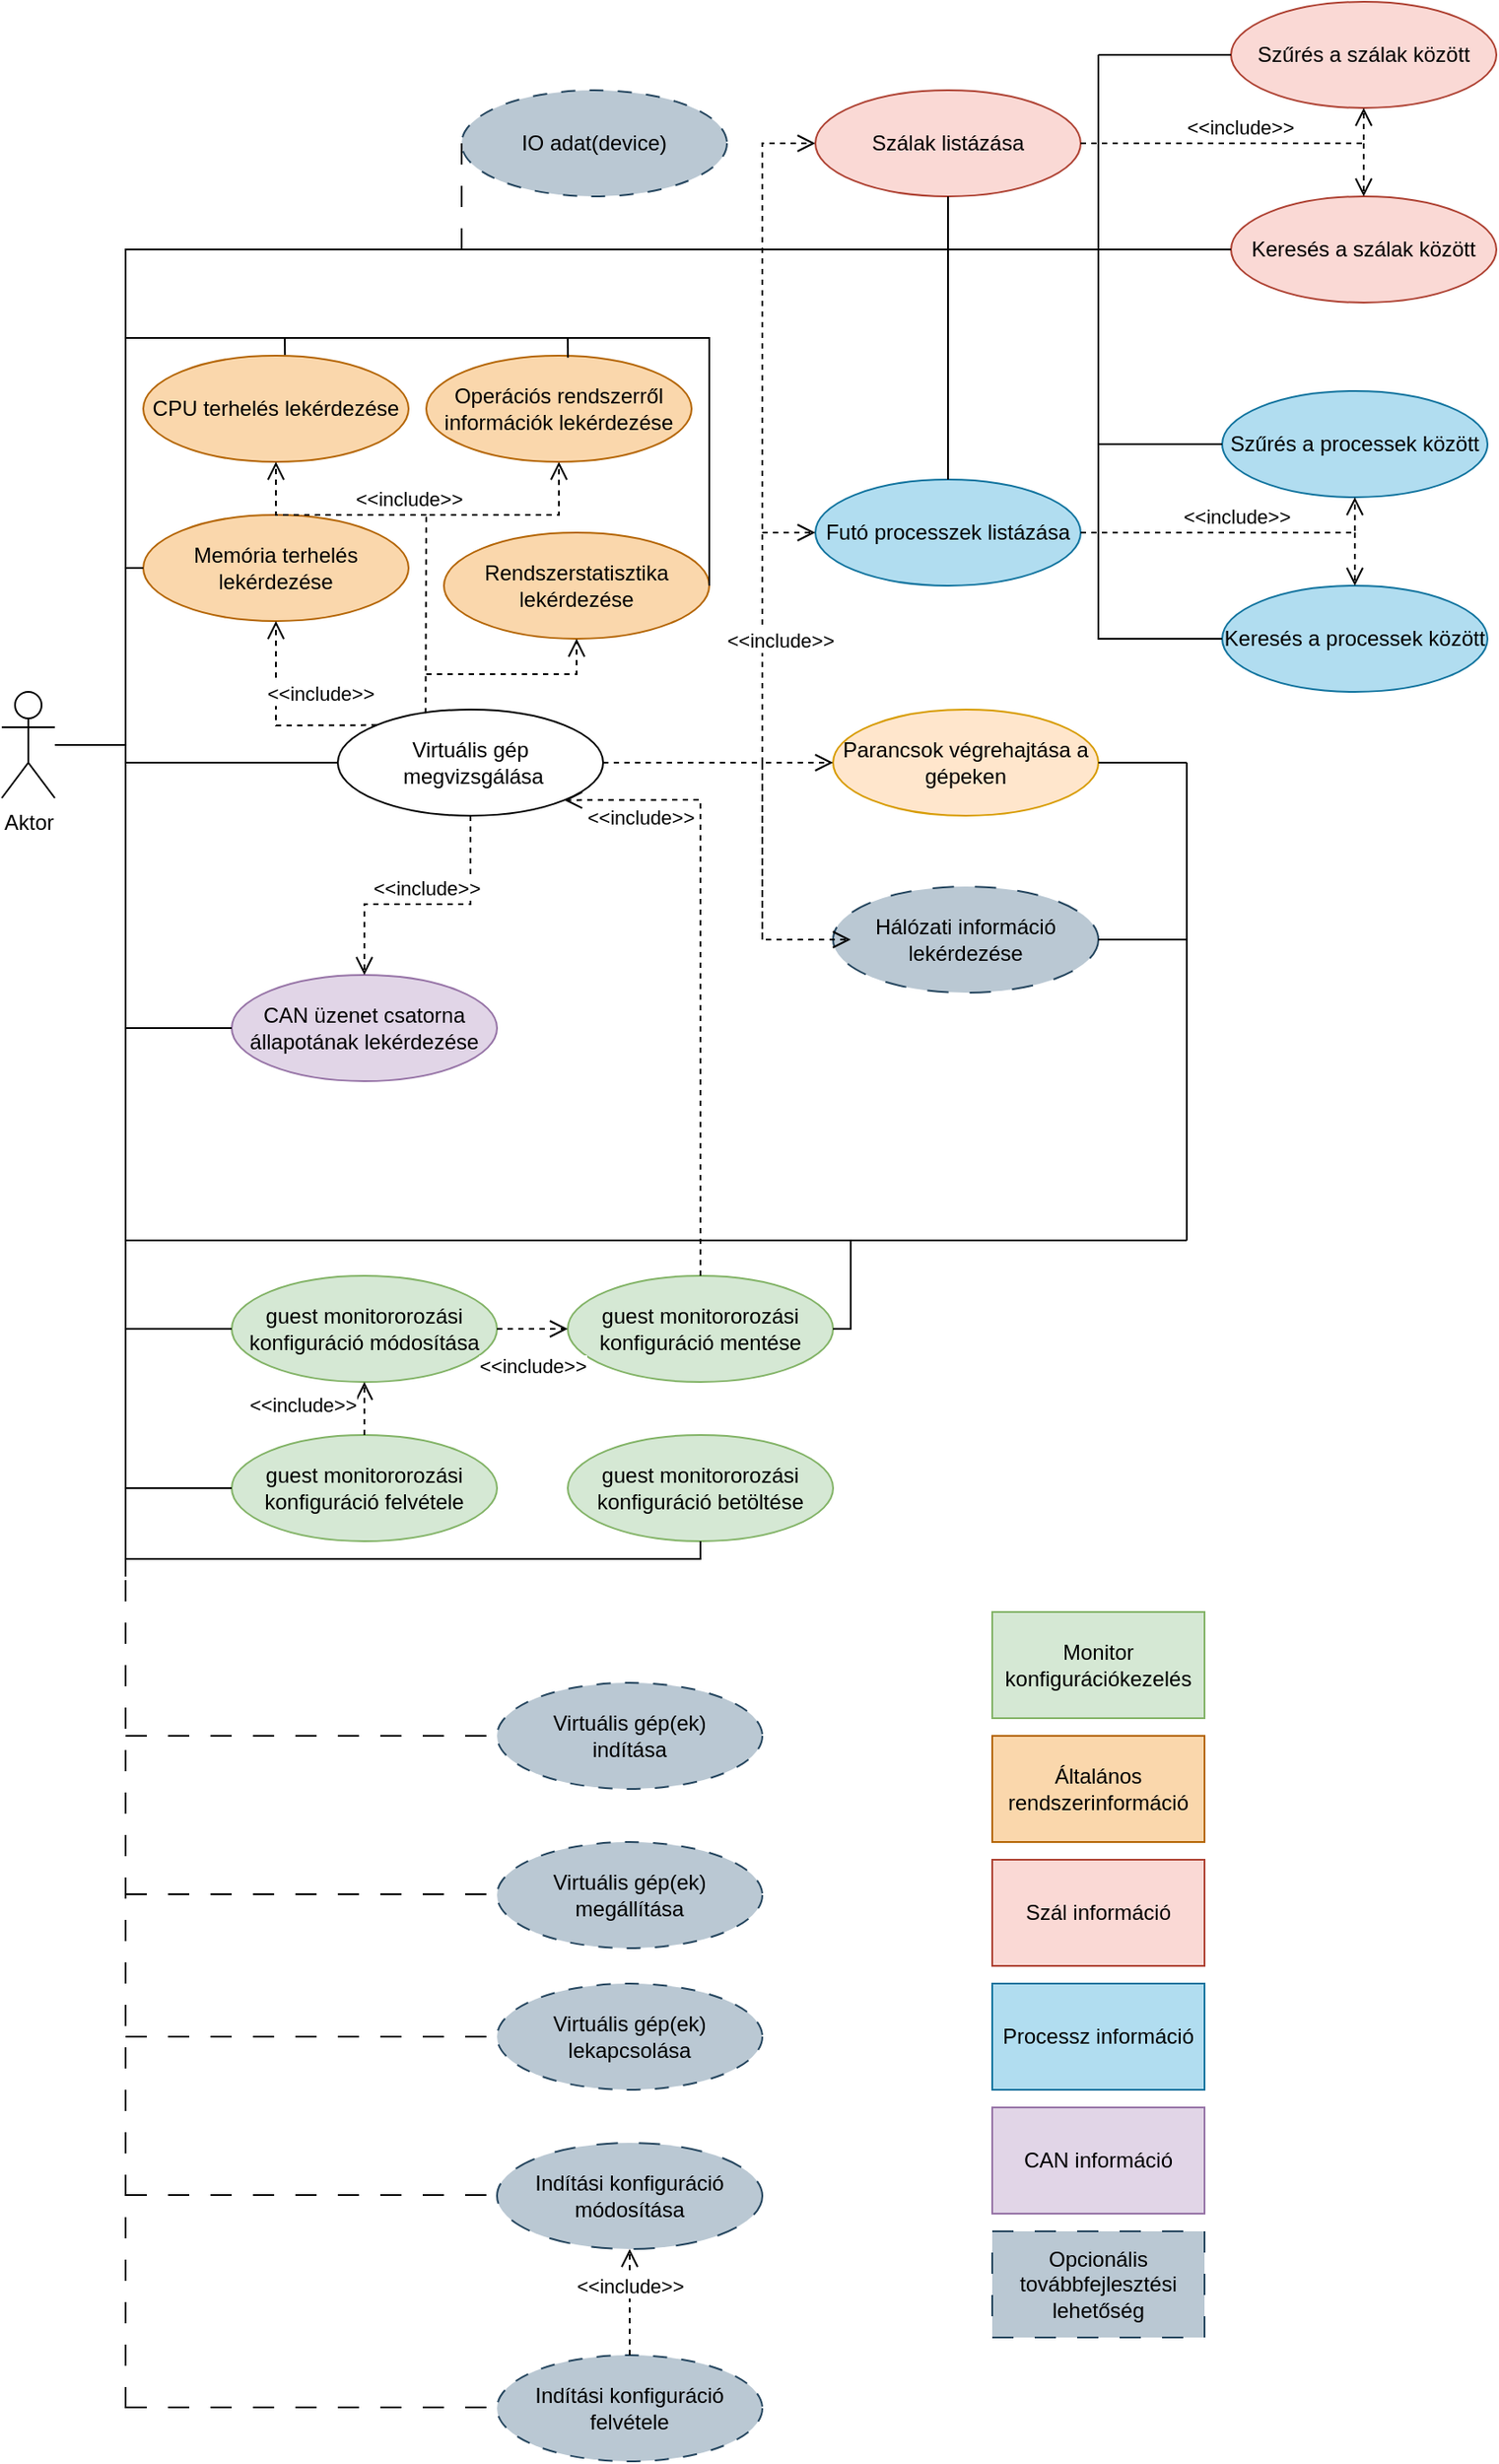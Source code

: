 <mxfile version="24.9.0" pages="12">
  <diagram name="Use-case" id="e56a1550-8fbb-45ad-956c-1786394a9013">
    <mxGraphModel dx="1434" dy="880" grid="1" gridSize="10" guides="1" tooltips="1" connect="1" arrows="1" fold="1" page="1" pageScale="1" pageWidth="1100" pageHeight="850" background="none" math="0" shadow="0">
      <root>
        <mxCell id="0" />
        <mxCell id="1" parent="0" />
        <mxCell id="Lzk4YQ8auaF31_SWEPO3-11" style="edgeStyle=orthogonalEdgeStyle;rounded=0;orthogonalLoop=1;jettySize=auto;html=1;exitX=1;exitY=0.333;exitDx=0;exitDy=0;exitPerimeter=0;" parent="1" source="Lzk4YQ8auaF31_SWEPO3-1" edge="1">
          <mxGeometry relative="1" as="geometry">
            <mxPoint x="150.143" y="419.857" as="targetPoint" />
          </mxGeometry>
        </mxCell>
        <mxCell id="Lzk4YQ8auaF31_SWEPO3-1" value="Aktor&lt;br&gt;" style="shape=umlActor;verticalLabelPosition=bottom;verticalAlign=top;html=1;outlineConnect=0;" parent="1" vertex="1">
          <mxGeometry x="120" y="400" width="30" height="60" as="geometry" />
        </mxCell>
        <mxCell id="Lzk4YQ8auaF31_SWEPO3-2" value="Virtuális gép&lt;br&gt;&amp;nbsp;megvizsgálása" style="ellipse;whiteSpace=wrap;html=1;" parent="1" vertex="1">
          <mxGeometry x="310" y="410" width="150" height="60" as="geometry" />
        </mxCell>
        <mxCell id="Lzk4YQ8auaF31_SWEPO3-3" value="CPU terhelés lekérdezése" style="ellipse;whiteSpace=wrap;html=1;fillColor=#fad7ac;strokeColor=#b46504;" parent="1" vertex="1">
          <mxGeometry x="200" y="210" width="150" height="60" as="geometry" />
        </mxCell>
        <mxCell id="Lzk4YQ8auaF31_SWEPO3-4" value="Memória terhelés lekérdezése" style="ellipse;whiteSpace=wrap;html=1;fillColor=#fad7ac;strokeColor=#b46504;" parent="1" vertex="1">
          <mxGeometry x="200" y="300" width="150" height="60" as="geometry" />
        </mxCell>
        <mxCell id="Lzk4YQ8auaF31_SWEPO3-5" value="CAN üzenet csatorna állapotának lekérdezése" style="ellipse;whiteSpace=wrap;html=1;fillColor=#e1d5e7;strokeColor=#9673a6;" parent="1" vertex="1">
          <mxGeometry x="250" y="560" width="150" height="60" as="geometry" />
        </mxCell>
        <mxCell id="Lzk4YQ8auaF31_SWEPO3-6" value="&amp;lt;&amp;lt;include&amp;gt;&amp;gt;" style="html=1;verticalAlign=bottom;endArrow=open;dashed=1;endSize=8;curved=0;rounded=0;exitX=0.331;exitY=0.035;exitDx=0;exitDy=0;exitPerimeter=0;entryX=0.5;entryY=1;entryDx=0;entryDy=0;" parent="1" source="Lzk4YQ8auaF31_SWEPO3-2" target="XJFLLaeq25elcQaXyNfR-3" edge="1">
          <mxGeometry x="0.032" y="10" relative="1" as="geometry">
            <mxPoint x="405" y="400" as="sourcePoint" />
            <mxPoint x="360" y="280" as="targetPoint" />
            <Array as="points">
              <mxPoint x="360" y="300" />
              <mxPoint x="435" y="300" />
            </Array>
            <mxPoint x="-10" y="10" as="offset" />
          </mxGeometry>
        </mxCell>
        <mxCell id="Lzk4YQ8auaF31_SWEPO3-7" value="&amp;lt;&amp;lt;include&amp;gt;&amp;gt;" style="html=1;verticalAlign=bottom;endArrow=open;dashed=1;endSize=8;curved=0;rounded=0;entryX=0.5;entryY=1;entryDx=0;entryDy=0;exitX=0;exitY=0;exitDx=0;exitDy=0;" parent="1" source="Lzk4YQ8auaF31_SWEPO3-2" target="Lzk4YQ8auaF31_SWEPO3-4" edge="1">
          <mxGeometry x="-0.449" y="-9" relative="1" as="geometry">
            <mxPoint x="402" y="401" as="sourcePoint" />
            <mxPoint x="365" y="470" as="targetPoint" />
            <Array as="points">
              <mxPoint x="275" y="419" />
            </Array>
            <mxPoint as="offset" />
          </mxGeometry>
        </mxCell>
        <mxCell id="Lzk4YQ8auaF31_SWEPO3-8" value="&amp;lt;&amp;lt;include&amp;gt;&amp;gt;" style="html=1;verticalAlign=bottom;endArrow=open;dashed=1;endSize=8;curved=0;rounded=0;entryX=0.5;entryY=0;entryDx=0;entryDy=0;exitX=0.5;exitY=1;exitDx=0;exitDy=0;" parent="1" source="Lzk4YQ8auaF31_SWEPO3-2" target="Lzk4YQ8auaF31_SWEPO3-5" edge="1">
          <mxGeometry relative="1" as="geometry">
            <mxPoint x="365" y="412" as="sourcePoint" />
            <mxPoint x="375" y="480" as="targetPoint" />
            <Array as="points">
              <mxPoint x="385" y="520" />
              <mxPoint x="325" y="520" />
            </Array>
          </mxGeometry>
        </mxCell>
        <mxCell id="Lzk4YQ8auaF31_SWEPO3-10" value="" style="endArrow=none;html=1;rounded=0;" parent="1" edge="1">
          <mxGeometry width="50" height="50" relative="1" as="geometry">
            <mxPoint x="190" y="900" as="sourcePoint" />
            <mxPoint x="440" y="200" as="targetPoint" />
            <Array as="points">
              <mxPoint x="190" y="200" />
            </Array>
          </mxGeometry>
        </mxCell>
        <mxCell id="Lzk4YQ8auaF31_SWEPO3-12" value="" style="endArrow=none;html=1;rounded=0;" parent="1" source="Lzk4YQ8auaF31_SWEPO3-1" edge="1">
          <mxGeometry width="50" height="50" relative="1" as="geometry">
            <mxPoint x="170" y="430" as="sourcePoint" />
            <mxPoint x="190" y="430" as="targetPoint" />
          </mxGeometry>
        </mxCell>
        <mxCell id="Lzk4YQ8auaF31_SWEPO3-13" value="" style="endArrow=none;html=1;rounded=0;entryX=0;entryY=0.5;entryDx=0;entryDy=0;" parent="1" target="Lzk4YQ8auaF31_SWEPO3-4" edge="1">
          <mxGeometry width="50" height="50" relative="1" as="geometry">
            <mxPoint x="190" y="330" as="sourcePoint" />
            <mxPoint x="220" y="380" as="targetPoint" />
          </mxGeometry>
        </mxCell>
        <mxCell id="Lzk4YQ8auaF31_SWEPO3-14" value="" style="endArrow=none;html=1;rounded=0;entryX=0;entryY=0.5;entryDx=0;entryDy=0;" parent="1" target="Lzk4YQ8auaF31_SWEPO3-5" edge="1">
          <mxGeometry width="50" height="50" relative="1" as="geometry">
            <mxPoint x="190" y="590" as="sourcePoint" />
            <mxPoint x="220" y="380" as="targetPoint" />
          </mxGeometry>
        </mxCell>
        <mxCell id="Lzk4YQ8auaF31_SWEPO3-16" value="Virtuális gép(ek)&lt;br&gt;megállítása" style="ellipse;whiteSpace=wrap;html=1;fillColor=#bac8d3;strokeColor=#23445d;dashed=1;dashPattern=8 8;" parent="1" vertex="1">
          <mxGeometry x="400" y="1050" width="150" height="60" as="geometry" />
        </mxCell>
        <mxCell id="Lzk4YQ8auaF31_SWEPO3-17" value="Virtuális gép(ek)&lt;br&gt;indítása" style="ellipse;whiteSpace=wrap;html=1;fillColor=#bac8d3;strokeColor=#23445d;dashed=1;dashPattern=8 8;" parent="1" vertex="1">
          <mxGeometry x="400" y="960" width="150" height="60" as="geometry" />
        </mxCell>
        <mxCell id="Lzk4YQ8auaF31_SWEPO3-22" value="" style="endArrow=none;html=1;rounded=0;entryX=0;entryY=0.5;entryDx=0;entryDy=0;" parent="1" target="Lzk4YQ8auaF31_SWEPO3-2" edge="1">
          <mxGeometry width="50" height="50" relative="1" as="geometry">
            <mxPoint x="190" y="440" as="sourcePoint" />
            <mxPoint x="210" y="510" as="targetPoint" />
          </mxGeometry>
        </mxCell>
        <mxCell id="pl7cpBcoP215E5GSfLHo-1" value="Futó processzek listázása" style="ellipse;whiteSpace=wrap;html=1;fillColor=#b1ddf0;strokeColor=#10739e;" parent="1" vertex="1">
          <mxGeometry x="580" y="280" width="150" height="60" as="geometry" />
        </mxCell>
        <mxCell id="pl7cpBcoP215E5GSfLHo-2" value="&amp;lt;&amp;lt;include&amp;gt;&amp;gt;" style="html=1;verticalAlign=bottom;endArrow=open;dashed=1;endSize=8;curved=0;rounded=0;entryX=0;entryY=0.5;entryDx=0;entryDy=0;exitX=1;exitY=0.5;exitDx=0;exitDy=0;" parent="1" source="Lzk4YQ8auaF31_SWEPO3-2" target="QxUL1kwlSvBnKVH9tGjn-1" edge="1">
          <mxGeometry x="-0.362" y="-10" relative="1" as="geometry">
            <mxPoint x="375" y="422" as="sourcePoint" />
            <mxPoint x="348" y="371" as="targetPoint" />
            <Array as="points">
              <mxPoint x="550" y="440" />
              <mxPoint x="550" y="90" />
            </Array>
            <mxPoint as="offset" />
          </mxGeometry>
        </mxCell>
        <mxCell id="VF5rAc2Fpxurz3xSW9dc-2" value="Virtuális gép(ek)&lt;br&gt;lekapcsolása" style="ellipse;whiteSpace=wrap;html=1;fillColor=#bac8d3;strokeColor=#23445d;dashed=1;dashPattern=8 8;" parent="1" vertex="1">
          <mxGeometry x="400" y="1130" width="150" height="60" as="geometry" />
        </mxCell>
        <mxCell id="VF5rAc2Fpxurz3xSW9dc-4" value="Parancsok végrehajtása a gépeken" style="ellipse;whiteSpace=wrap;html=1;fillColor=#ffe6cc;strokeColor=#d79b00;" parent="1" vertex="1">
          <mxGeometry x="590" y="410" width="150" height="60" as="geometry" />
        </mxCell>
        <mxCell id="VF5rAc2Fpxurz3xSW9dc-5" value="" style="endArrow=none;html=1;rounded=0;" parent="1" edge="1">
          <mxGeometry width="50" height="50" relative="1" as="geometry">
            <mxPoint x="190" y="710" as="sourcePoint" />
            <mxPoint x="790" y="710" as="targetPoint" />
          </mxGeometry>
        </mxCell>
        <mxCell id="VF5rAc2Fpxurz3xSW9dc-12" value="Keresés a processek között" style="ellipse;whiteSpace=wrap;html=1;fillColor=#b1ddf0;strokeColor=#10739e;" parent="1" vertex="1">
          <mxGeometry x="810" y="340" width="150" height="60" as="geometry" />
        </mxCell>
        <mxCell id="VF5rAc2Fpxurz3xSW9dc-13" value="Szűrés a processek között" style="ellipse;whiteSpace=wrap;html=1;fillColor=#b1ddf0;strokeColor=#10739e;" parent="1" vertex="1">
          <mxGeometry x="810" y="230" width="150" height="60" as="geometry" />
        </mxCell>
        <mxCell id="VF5rAc2Fpxurz3xSW9dc-16" value="" style="endArrow=none;html=1;rounded=0;entryX=0;entryY=0.5;entryDx=0;entryDy=0;" parent="1" target="VF5rAc2Fpxurz3xSW9dc-12" edge="1">
          <mxGeometry width="50" height="50" relative="1" as="geometry">
            <mxPoint x="190" y="200" as="sourcePoint" />
            <mxPoint x="830" y="380" as="targetPoint" />
            <Array as="points">
              <mxPoint x="190" y="150" />
              <mxPoint x="740" y="150" />
              <mxPoint x="740" y="370" />
            </Array>
          </mxGeometry>
        </mxCell>
        <mxCell id="VF5rAc2Fpxurz3xSW9dc-17" value="" style="endArrow=none;html=1;rounded=0;" parent="1" edge="1">
          <mxGeometry width="50" height="50" relative="1" as="geometry">
            <mxPoint x="810" y="260" as="sourcePoint" />
            <mxPoint x="740" y="260" as="targetPoint" />
          </mxGeometry>
        </mxCell>
        <mxCell id="7Ay_WolyBUMtQvAs8t4v-1" value="Indítási konfiguráció módosítása" style="ellipse;whiteSpace=wrap;html=1;fillColor=#bac8d3;strokeColor=#23445d;dashed=1;dashPattern=12 12;" parent="1" vertex="1">
          <mxGeometry x="400" y="1220" width="150" height="60" as="geometry" />
        </mxCell>
        <mxCell id="xn7JxV20b2yi7wp25PqK-1" value="Indítási konfiguráció felvétele" style="ellipse;whiteSpace=wrap;html=1;dashed=1;dashPattern=8 8;fillColor=#bac8d3;strokeColor=#23445d;" parent="1" vertex="1">
          <mxGeometry x="400" y="1340" width="150" height="60" as="geometry" />
        </mxCell>
        <mxCell id="xn7JxV20b2yi7wp25PqK-3" value="&amp;lt;&amp;lt;include&amp;gt;&amp;gt;" style="html=1;verticalAlign=bottom;endArrow=open;dashed=1;endSize=8;curved=0;rounded=0;entryX=0.5;entryY=1;entryDx=0;entryDy=0;exitX=0.5;exitY=0;exitDx=0;exitDy=0;" parent="1" source="xn7JxV20b2yi7wp25PqK-1" target="7Ay_WolyBUMtQvAs8t4v-1" edge="1">
          <mxGeometry relative="1" as="geometry">
            <mxPoint x="707" y="1331" as="sourcePoint" />
            <mxPoint x="680" y="1280" as="targetPoint" />
          </mxGeometry>
        </mxCell>
        <mxCell id="XJFLLaeq25elcQaXyNfR-2" value="Hálózati információ lekérdezése" style="ellipse;whiteSpace=wrap;html=1;fillColor=#bac8d3;strokeColor=#23445d;dashed=1;dashPattern=12 12;" parent="1" vertex="1">
          <mxGeometry x="590" y="510" width="150" height="60" as="geometry" />
        </mxCell>
        <mxCell id="XJFLLaeq25elcQaXyNfR-3" value="Operációs rendszerről információk lekérdezése" style="ellipse;whiteSpace=wrap;html=1;fillColor=#fad7ac;strokeColor=#b46504;" parent="1" vertex="1">
          <mxGeometry x="360" y="210" width="150" height="60" as="geometry" />
        </mxCell>
        <mxCell id="c5AOQVeNupYDbTLvl-kZ-4" value="IO adat(device)" style="ellipse;whiteSpace=wrap;html=1;fillColor=#bac8d3;strokeColor=#23445d;dashed=1;dashPattern=8 8;" parent="1" vertex="1">
          <mxGeometry x="380" y="60" width="150" height="60" as="geometry" />
        </mxCell>
        <mxCell id="43TFnTC82oi8QrauPizs-2" value="&amp;lt;&amp;lt;include&amp;gt;&amp;gt;" style="html=1;verticalAlign=bottom;endArrow=open;dashed=1;endSize=8;curved=0;rounded=0;entryX=0.5;entryY=1;entryDx=0;entryDy=0;exitX=1;exitY=0.5;exitDx=0;exitDy=0;" parent="1" source="pl7cpBcoP215E5GSfLHo-1" target="VF5rAc2Fpxurz3xSW9dc-13" edge="1">
          <mxGeometry relative="1" as="geometry">
            <mxPoint x="470" y="450" as="sourcePoint" />
            <mxPoint x="590" y="320" as="targetPoint" />
            <Array as="points">
              <mxPoint x="885" y="310" />
            </Array>
          </mxGeometry>
        </mxCell>
        <mxCell id="43TFnTC82oi8QrauPizs-6" value="" style="html=1;verticalAlign=bottom;endArrow=open;dashed=1;endSize=8;curved=0;rounded=0;entryX=0.5;entryY=0;entryDx=0;entryDy=0;" parent="1" target="VF5rAc2Fpxurz3xSW9dc-12" edge="1">
          <mxGeometry relative="1" as="geometry">
            <mxPoint x="885" y="310" as="sourcePoint" />
            <mxPoint x="348" y="371" as="targetPoint" />
          </mxGeometry>
        </mxCell>
        <mxCell id="43TFnTC82oi8QrauPizs-7" value="guest monitororozási konfiguráció felvétele" style="ellipse;whiteSpace=wrap;html=1;fillColor=#d5e8d4;strokeColor=#82b366;" parent="1" vertex="1">
          <mxGeometry x="250" y="820" width="150" height="60" as="geometry" />
        </mxCell>
        <mxCell id="43TFnTC82oi8QrauPizs-8" value="guest monitororozási konfiguráció módosítása" style="ellipse;whiteSpace=wrap;html=1;fillColor=#d5e8d4;strokeColor=#82b366;" parent="1" vertex="1">
          <mxGeometry x="250" y="730" width="150" height="60" as="geometry" />
        </mxCell>
        <mxCell id="43TFnTC82oi8QrauPizs-9" value="guest monitororozási konfiguráció mentése" style="ellipse;whiteSpace=wrap;html=1;fillColor=#d5e8d4;strokeColor=#82b366;" parent="1" vertex="1">
          <mxGeometry x="440" y="730" width="150" height="60" as="geometry" />
        </mxCell>
        <mxCell id="QxUL1kwlSvBnKVH9tGjn-1" value="Szálak listázása" style="ellipse;whiteSpace=wrap;html=1;fillColor=#fad9d5;strokeColor=#ae4132;" parent="1" vertex="1">
          <mxGeometry x="580" y="60" width="150" height="60" as="geometry" />
        </mxCell>
        <mxCell id="QxUL1kwlSvBnKVH9tGjn-2" value="Keresés a szálak között" style="ellipse;whiteSpace=wrap;html=1;fillColor=#fad9d5;strokeColor=#ae4132;" parent="1" vertex="1">
          <mxGeometry x="815" y="120" width="150" height="60" as="geometry" />
        </mxCell>
        <mxCell id="QxUL1kwlSvBnKVH9tGjn-3" value="Szűrés a szálak között" style="ellipse;whiteSpace=wrap;html=1;fillColor=#fad9d5;strokeColor=#ae4132;" parent="1" vertex="1">
          <mxGeometry x="815" y="10" width="150" height="60" as="geometry" />
        </mxCell>
        <mxCell id="QxUL1kwlSvBnKVH9tGjn-4" value="&amp;lt;&amp;lt;include&amp;gt;&amp;gt;" style="html=1;verticalAlign=bottom;endArrow=open;dashed=1;endSize=8;curved=0;rounded=0;entryX=0.5;entryY=1;entryDx=0;entryDy=0;exitX=1;exitY=0.5;exitDx=0;exitDy=0;" parent="1" source="QxUL1kwlSvBnKVH9tGjn-1" target="QxUL1kwlSvBnKVH9tGjn-3" edge="1">
          <mxGeometry relative="1" as="geometry">
            <mxPoint x="475" y="230" as="sourcePoint" />
            <mxPoint x="595" y="100" as="targetPoint" />
            <Array as="points">
              <mxPoint x="890" y="90" />
            </Array>
          </mxGeometry>
        </mxCell>
        <mxCell id="QxUL1kwlSvBnKVH9tGjn-5" value="" style="html=1;verticalAlign=bottom;endArrow=open;dashed=1;endSize=8;curved=0;rounded=0;entryX=0.5;entryY=0;entryDx=0;entryDy=0;" parent="1" target="QxUL1kwlSvBnKVH9tGjn-2" edge="1">
          <mxGeometry relative="1" as="geometry">
            <mxPoint x="890" y="90" as="sourcePoint" />
            <mxPoint x="353" y="151" as="targetPoint" />
          </mxGeometry>
        </mxCell>
        <mxCell id="QxUL1kwlSvBnKVH9tGjn-6" value="" style="endArrow=none;html=1;rounded=0;entryX=0;entryY=0.5;entryDx=0;entryDy=0;" parent="1" target="QxUL1kwlSvBnKVH9tGjn-2" edge="1">
          <mxGeometry width="50" height="50" relative="1" as="geometry">
            <mxPoint x="740" y="150" as="sourcePoint" />
            <mxPoint x="640" y="330" as="targetPoint" />
          </mxGeometry>
        </mxCell>
        <mxCell id="QxUL1kwlSvBnKVH9tGjn-7" value="" style="endArrow=none;html=1;rounded=0;" parent="1" edge="1">
          <mxGeometry width="50" height="50" relative="1" as="geometry">
            <mxPoint x="740" y="40" as="sourcePoint" />
            <mxPoint x="740" y="150" as="targetPoint" />
          </mxGeometry>
        </mxCell>
        <mxCell id="QxUL1kwlSvBnKVH9tGjn-8" value="" style="endArrow=none;html=1;rounded=0;entryX=0;entryY=0.5;entryDx=0;entryDy=0;" parent="1" target="QxUL1kwlSvBnKVH9tGjn-3" edge="1">
          <mxGeometry width="50" height="50" relative="1" as="geometry">
            <mxPoint x="740" y="40" as="sourcePoint" />
            <mxPoint x="835" y="170" as="targetPoint" />
          </mxGeometry>
        </mxCell>
        <mxCell id="QxUL1kwlSvBnKVH9tGjn-9" value="" style="endArrow=none;html=1;rounded=0;entryX=0.5;entryY=0;entryDx=0;entryDy=0;exitX=0.5;exitY=1;exitDx=0;exitDy=0;" parent="1" source="QxUL1kwlSvBnKVH9tGjn-1" target="pl7cpBcoP215E5GSfLHo-1" edge="1">
          <mxGeometry width="50" height="50" relative="1" as="geometry">
            <mxPoint x="770" y="180" as="sourcePoint" />
            <mxPoint x="845" y="180" as="targetPoint" />
          </mxGeometry>
        </mxCell>
        <mxCell id="QxUL1kwlSvBnKVH9tGjn-10" value="" style="html=1;verticalAlign=bottom;endArrow=open;dashed=1;endSize=8;curved=0;rounded=0;entryX=0;entryY=0.5;entryDx=0;entryDy=0;" parent="1" target="pl7cpBcoP215E5GSfLHo-1" edge="1">
          <mxGeometry relative="1" as="geometry">
            <mxPoint x="550" y="310" as="sourcePoint" />
            <mxPoint x="610" y="370" as="targetPoint" />
          </mxGeometry>
        </mxCell>
        <mxCell id="QxUL1kwlSvBnKVH9tGjn-17" value="" style="endArrow=none;html=1;rounded=0;" parent="1" edge="1">
          <mxGeometry width="50" height="50" relative="1" as="geometry">
            <mxPoint x="790" y="710" as="sourcePoint" />
            <mxPoint x="790" y="440" as="targetPoint" />
          </mxGeometry>
        </mxCell>
        <mxCell id="QxUL1kwlSvBnKVH9tGjn-19" value="" style="endArrow=none;html=1;rounded=0;exitX=1;exitY=0.5;exitDx=0;exitDy=0;" parent="1" source="VF5rAc2Fpxurz3xSW9dc-4" edge="1">
          <mxGeometry width="50" height="50" relative="1" as="geometry">
            <mxPoint x="750" y="539.66" as="sourcePoint" />
            <mxPoint x="790" y="440" as="targetPoint" />
          </mxGeometry>
        </mxCell>
        <mxCell id="QxUL1kwlSvBnKVH9tGjn-20" value="" style="endArrow=none;html=1;rounded=0;exitX=1;exitY=0.5;exitDx=0;exitDy=0;" parent="1" source="XJFLLaeq25elcQaXyNfR-2" edge="1">
          <mxGeometry width="50" height="50" relative="1" as="geometry">
            <mxPoint x="750" y="669.31" as="sourcePoint" />
            <mxPoint x="790" y="540" as="targetPoint" />
          </mxGeometry>
        </mxCell>
        <mxCell id="QxUL1kwlSvBnKVH9tGjn-21" value="" style="html=1;verticalAlign=bottom;endArrow=open;dashed=1;endSize=8;curved=0;rounded=0;entryX=0;entryY=0.5;entryDx=0;entryDy=0;" parent="1" edge="1">
          <mxGeometry relative="1" as="geometry">
            <mxPoint x="550" y="440" as="sourcePoint" />
            <mxPoint x="600" y="540" as="targetPoint" />
            <Array as="points">
              <mxPoint x="550" y="540" />
            </Array>
          </mxGeometry>
        </mxCell>
        <mxCell id="QxUL1kwlSvBnKVH9tGjn-22" value="" style="html=1;verticalAlign=bottom;endArrow=open;dashed=1;endSize=8;curved=0;rounded=0;entryX=0;entryY=0.5;entryDx=0;entryDy=0;" parent="1" target="VF5rAc2Fpxurz3xSW9dc-4" edge="1">
          <mxGeometry relative="1" as="geometry">
            <mxPoint x="550" y="540" as="sourcePoint" />
            <mxPoint x="600" y="670" as="targetPoint" />
            <Array as="points">
              <mxPoint x="550" y="440" />
            </Array>
            <mxPoint as="offset" />
          </mxGeometry>
        </mxCell>
        <mxCell id="QxUL1kwlSvBnKVH9tGjn-26" value="" style="endArrow=none;html=1;rounded=0;entryX=0;entryY=0.5;entryDx=0;entryDy=0;" parent="1" target="43TFnTC82oi8QrauPizs-8" edge="1">
          <mxGeometry width="50" height="50" relative="1" as="geometry">
            <mxPoint x="190" y="760" as="sourcePoint" />
            <mxPoint x="800" y="720" as="targetPoint" />
          </mxGeometry>
        </mxCell>
        <mxCell id="QxUL1kwlSvBnKVH9tGjn-27" value="" style="endArrow=none;html=1;rounded=0;entryX=0.5;entryY=1;entryDx=0;entryDy=0;" parent="1" target="QxUL1kwlSvBnKVH9tGjn-42" edge="1">
          <mxGeometry width="50" height="50" relative="1" as="geometry">
            <mxPoint x="190" y="890" as="sourcePoint" />
            <mxPoint x="520" y="890" as="targetPoint" />
            <Array as="points">
              <mxPoint x="515" y="890" />
            </Array>
          </mxGeometry>
        </mxCell>
        <mxCell id="QxUL1kwlSvBnKVH9tGjn-28" value="" style="endArrow=none;html=1;rounded=0;entryX=0;entryY=0.5;entryDx=0;entryDy=0;" parent="1" target="43TFnTC82oi8QrauPizs-7" edge="1">
          <mxGeometry width="50" height="50" relative="1" as="geometry">
            <mxPoint x="190" y="850" as="sourcePoint" />
            <mxPoint x="820" y="740" as="targetPoint" />
          </mxGeometry>
        </mxCell>
        <mxCell id="QxUL1kwlSvBnKVH9tGjn-29" value="&amp;lt;&amp;lt;include&amp;gt;&amp;gt;" style="html=1;verticalAlign=bottom;endArrow=open;dashed=1;endSize=8;curved=0;rounded=0;exitX=0.5;exitY=0;exitDx=0;exitDy=0;entryX=0.5;entryY=1;entryDx=0;entryDy=0;" parent="1" source="43TFnTC82oi8QrauPizs-7" target="43TFnTC82oi8QrauPizs-8" edge="1">
          <mxGeometry x="-0.471" y="35" relative="1" as="geometry">
            <mxPoint x="410" y="570" as="sourcePoint" />
            <mxPoint x="390" y="800" as="targetPoint" />
            <Array as="points" />
            <mxPoint as="offset" />
          </mxGeometry>
        </mxCell>
        <mxCell id="QxUL1kwlSvBnKVH9tGjn-30" value="&amp;lt;&amp;lt;include&amp;gt;&amp;gt;" style="html=1;verticalAlign=bottom;endArrow=open;dashed=1;endSize=8;curved=0;rounded=0;exitX=1;exitY=0.5;exitDx=0;exitDy=0;entryX=0;entryY=0.5;entryDx=0;entryDy=0;" parent="1" source="43TFnTC82oi8QrauPizs-8" target="43TFnTC82oi8QrauPizs-9" edge="1">
          <mxGeometry y="-30" relative="1" as="geometry">
            <mxPoint x="519" y="810" as="sourcePoint" />
            <mxPoint x="460" y="800" as="targetPoint" />
            <Array as="points" />
            <mxPoint as="offset" />
          </mxGeometry>
        </mxCell>
        <mxCell id="QxUL1kwlSvBnKVH9tGjn-31" value="" style="endArrow=none;html=1;rounded=0;entryX=0;entryY=0.5;entryDx=0;entryDy=0;dashed=1;dashPattern=12 12;" parent="1" target="Lzk4YQ8auaF31_SWEPO3-17" edge="1">
          <mxGeometry width="50" height="50" relative="1" as="geometry">
            <mxPoint x="190" y="990" as="sourcePoint" />
            <mxPoint x="610" y="1130" as="targetPoint" />
          </mxGeometry>
        </mxCell>
        <mxCell id="QxUL1kwlSvBnKVH9tGjn-32" value="" style="endArrow=none;html=1;rounded=0;entryX=0;entryY=0.5;entryDx=0;entryDy=0;dashed=1;dashPattern=12 12;" parent="1" edge="1">
          <mxGeometry width="50" height="50" relative="1" as="geometry">
            <mxPoint x="190" y="1079.44" as="sourcePoint" />
            <mxPoint x="400" y="1079.44" as="targetPoint" />
          </mxGeometry>
        </mxCell>
        <mxCell id="QxUL1kwlSvBnKVH9tGjn-33" value="" style="endArrow=none;html=1;rounded=0;entryX=0;entryY=0.5;entryDx=0;entryDy=0;dashed=1;dashPattern=12 12;" parent="1" edge="1">
          <mxGeometry width="50" height="50" relative="1" as="geometry">
            <mxPoint x="190" y="1160" as="sourcePoint" />
            <mxPoint x="400" y="1160" as="targetPoint" />
          </mxGeometry>
        </mxCell>
        <mxCell id="QxUL1kwlSvBnKVH9tGjn-34" value="" style="endArrow=none;html=1;rounded=0;entryX=0;entryY=0.5;entryDx=0;entryDy=0;dashed=1;dashPattern=12 12;" parent="1" edge="1">
          <mxGeometry width="50" height="50" relative="1" as="geometry">
            <mxPoint x="190" y="1249.44" as="sourcePoint" />
            <mxPoint x="400" y="1249.44" as="targetPoint" />
          </mxGeometry>
        </mxCell>
        <mxCell id="QxUL1kwlSvBnKVH9tGjn-35" value="" style="endArrow=none;html=1;rounded=0;entryX=0;entryY=0.5;entryDx=0;entryDy=0;dashed=1;dashPattern=12 12;" parent="1" edge="1">
          <mxGeometry width="50" height="50" relative="1" as="geometry">
            <mxPoint x="190" y="1369.44" as="sourcePoint" />
            <mxPoint x="400" y="1369.44" as="targetPoint" />
          </mxGeometry>
        </mxCell>
        <mxCell id="QxUL1kwlSvBnKVH9tGjn-37" value="" style="endArrow=none;html=1;rounded=0;exitX=0;exitY=0.5;exitDx=0;exitDy=0;dashed=1;dashPattern=12 12;" parent="1" source="c5AOQVeNupYDbTLvl-kZ-4" edge="1">
          <mxGeometry width="50" height="50" relative="1" as="geometry">
            <mxPoint x="665" y="130" as="sourcePoint" />
            <mxPoint x="380" y="150" as="targetPoint" />
          </mxGeometry>
        </mxCell>
        <mxCell id="QxUL1kwlSvBnKVH9tGjn-38" value="" style="endArrow=none;html=1;rounded=0;dashed=1;dashPattern=12 12;" parent="1" edge="1">
          <mxGeometry width="50" height="50" relative="1" as="geometry">
            <mxPoint x="190" y="1370" as="sourcePoint" />
            <mxPoint x="190" y="900" as="targetPoint" />
          </mxGeometry>
        </mxCell>
        <mxCell id="QxUL1kwlSvBnKVH9tGjn-41" value="Opcionális továbbfejlesztési lehetőség" style="rounded=0;whiteSpace=wrap;html=1;fillColor=#bac8d3;strokeColor=#23445d;dashed=1;dashPattern=12 12;" parent="1" vertex="1">
          <mxGeometry x="680" y="1270" width="120" height="60" as="geometry" />
        </mxCell>
        <mxCell id="QxUL1kwlSvBnKVH9tGjn-42" value="guest monitororozási konfiguráció betöltése" style="ellipse;whiteSpace=wrap;html=1;fillColor=#d5e8d4;strokeColor=#82b366;" parent="1" vertex="1">
          <mxGeometry x="440" y="820" width="150" height="60" as="geometry" />
        </mxCell>
        <mxCell id="QxUL1kwlSvBnKVH9tGjn-43" value="Általános rendszerinformáció" style="rounded=0;whiteSpace=wrap;html=1;fillColor=#fad7ac;strokeColor=#b46504;" parent="1" vertex="1">
          <mxGeometry x="680" y="990" width="120" height="60" as="geometry" />
        </mxCell>
        <mxCell id="QxUL1kwlSvBnKVH9tGjn-45" value="Rendszerstatisztika&lt;br style=&quot;border-color: var(--border-color); text-align: left;&quot;&gt;&lt;span style=&quot;text-align: left;&quot;&gt;lekérdezése&lt;/span&gt;" style="ellipse;whiteSpace=wrap;html=1;fillColor=#fad7ac;strokeColor=#b46504;" parent="1" vertex="1">
          <mxGeometry x="370" y="310" width="150" height="60" as="geometry" />
        </mxCell>
        <mxCell id="QxUL1kwlSvBnKVH9tGjn-46" value="Szál információ" style="rounded=0;whiteSpace=wrap;html=1;fillColor=#fad9d5;strokeColor=#ae4132;" parent="1" vertex="1">
          <mxGeometry x="680" y="1060" width="120" height="60" as="geometry" />
        </mxCell>
        <mxCell id="QxUL1kwlSvBnKVH9tGjn-47" value="Processz információ" style="rounded=0;whiteSpace=wrap;html=1;fillColor=#b1ddf0;strokeColor=#10739e;" parent="1" vertex="1">
          <mxGeometry x="680" y="1130" width="120" height="60" as="geometry" />
        </mxCell>
        <mxCell id="QxUL1kwlSvBnKVH9tGjn-48" value="" style="html=1;verticalAlign=bottom;endArrow=open;dashed=1;endSize=8;curved=0;rounded=0;entryX=0.5;entryY=1;entryDx=0;entryDy=0;" parent="1" target="Lzk4YQ8auaF31_SWEPO3-3" edge="1">
          <mxGeometry x="-0.449" y="-9" relative="1" as="geometry">
            <mxPoint x="360" y="300" as="sourcePoint" />
            <mxPoint x="285" y="370" as="targetPoint" />
            <Array as="points">
              <mxPoint x="275" y="300" />
            </Array>
            <mxPoint as="offset" />
          </mxGeometry>
        </mxCell>
        <mxCell id="QxUL1kwlSvBnKVH9tGjn-49" value="" style="html=1;verticalAlign=bottom;endArrow=open;dashed=1;endSize=8;curved=0;rounded=0;entryX=0.5;entryY=1;entryDx=0;entryDy=0;" parent="1" target="QxUL1kwlSvBnKVH9tGjn-45" edge="1">
          <mxGeometry x="-0.449" y="-9" relative="1" as="geometry">
            <mxPoint x="360" y="390" as="sourcePoint" />
            <mxPoint x="285" y="370" as="targetPoint" />
            <Array as="points">
              <mxPoint x="445" y="390" />
            </Array>
            <mxPoint as="offset" />
          </mxGeometry>
        </mxCell>
        <mxCell id="QxUL1kwlSvBnKVH9tGjn-51" value="" style="endArrow=none;html=1;rounded=0;exitX=0.534;exitY=-0.007;exitDx=0;exitDy=0;exitPerimeter=0;" parent="1" source="Lzk4YQ8auaF31_SWEPO3-3" edge="1">
          <mxGeometry width="50" height="50" relative="1" as="geometry">
            <mxPoint x="440" y="200" as="sourcePoint" />
            <mxPoint x="280" y="200" as="targetPoint" />
          </mxGeometry>
        </mxCell>
        <mxCell id="QxUL1kwlSvBnKVH9tGjn-52" value="" style="endArrow=none;html=1;rounded=0;exitX=0.534;exitY=0.018;exitDx=0;exitDy=0;exitPerimeter=0;" parent="1" source="XJFLLaeq25elcQaXyNfR-3" edge="1">
          <mxGeometry width="50" height="50" relative="1" as="geometry">
            <mxPoint x="290" y="220" as="sourcePoint" />
            <mxPoint x="440" y="200" as="targetPoint" />
          </mxGeometry>
        </mxCell>
        <mxCell id="QxUL1kwlSvBnKVH9tGjn-53" value="" style="endArrow=none;html=1;rounded=0;exitX=1;exitY=0.5;exitDx=0;exitDy=0;" parent="1" source="QxUL1kwlSvBnKVH9tGjn-45" edge="1">
          <mxGeometry width="50" height="50" relative="1" as="geometry">
            <mxPoint x="490" y="400" as="sourcePoint" />
            <mxPoint x="440" y="200" as="targetPoint" />
            <Array as="points">
              <mxPoint x="520" y="200" />
            </Array>
          </mxGeometry>
        </mxCell>
        <mxCell id="QxUL1kwlSvBnKVH9tGjn-55" value="&amp;lt;&amp;lt;include&amp;gt;&amp;gt;" style="html=1;verticalAlign=bottom;endArrow=open;dashed=1;endSize=8;curved=0;rounded=0;exitX=0.5;exitY=0;exitDx=0;exitDy=0;entryX=1;entryY=1;entryDx=0;entryDy=0;" parent="1" source="43TFnTC82oi8QrauPizs-9" target="Lzk4YQ8auaF31_SWEPO3-2" edge="1">
          <mxGeometry x="0.754" y="19" relative="1" as="geometry">
            <mxPoint x="410" y="770" as="sourcePoint" />
            <mxPoint x="515" y="480" as="targetPoint" />
            <Array as="points">
              <mxPoint x="515" y="461" />
            </Array>
            <mxPoint as="offset" />
          </mxGeometry>
        </mxCell>
        <mxCell id="QxUL1kwlSvBnKVH9tGjn-56" value="CAN információ" style="rounded=0;whiteSpace=wrap;html=1;fillColor=#e1d5e7;strokeColor=#9673a6;" parent="1" vertex="1">
          <mxGeometry x="680" y="1200" width="120" height="60" as="geometry" />
        </mxCell>
        <mxCell id="QxUL1kwlSvBnKVH9tGjn-57" value="Monitor konfigurációkezelés" style="rounded=0;whiteSpace=wrap;html=1;fillColor=#d5e8d4;strokeColor=#82b366;" parent="1" vertex="1">
          <mxGeometry x="680" y="920" width="120" height="60" as="geometry" />
        </mxCell>
        <mxCell id="QxUL1kwlSvBnKVH9tGjn-58" value="" style="endArrow=none;html=1;rounded=0;entryX=0.5;entryY=1;entryDx=0;entryDy=0;" parent="1" target="QxUL1kwlSvBnKVH9tGjn-42" edge="1">
          <mxGeometry width="50" height="50" relative="1" as="geometry">
            <mxPoint x="515" y="890" as="sourcePoint" />
            <mxPoint x="630" y="810" as="targetPoint" />
          </mxGeometry>
        </mxCell>
        <mxCell id="QxUL1kwlSvBnKVH9tGjn-59" value="" style="endArrow=none;html=1;rounded=0;exitX=1;exitY=0.5;exitDx=0;exitDy=0;" parent="1" source="43TFnTC82oi8QrauPizs-9" edge="1">
          <mxGeometry width="50" height="50" relative="1" as="geometry">
            <mxPoint x="510" y="750" as="sourcePoint" />
            <mxPoint x="600" y="710" as="targetPoint" />
            <Array as="points">
              <mxPoint x="600" y="760" />
            </Array>
          </mxGeometry>
        </mxCell>
      </root>
    </mxGraphModel>
  </diagram>
  <diagram id="-mUWj1waC0vbpCaJdeRK" name="comm_diag">
    <mxGraphModel dx="1290" dy="717" grid="1" gridSize="10" guides="1" tooltips="1" connect="1" arrows="1" fold="1" page="1" pageScale="1" pageWidth="850" pageHeight="1100" math="0" shadow="0">
      <root>
        <mxCell id="0" />
        <mxCell id="1" parent="0" />
        <mxCell id="qlGaUekCCAhl5AASDCYc-1" value="QNX host" style="rounded=0;whiteSpace=wrap;html=1;" parent="1" vertex="1">
          <mxGeometry x="190" y="401.43" width="510" height="85.71" as="geometry" />
        </mxCell>
        <mxCell id="qlGaUekCCAhl5AASDCYc-2" value="QNX guest" style="rounded=0;whiteSpace=wrap;html=1;" parent="1" vertex="1">
          <mxGeometry x="190" y="181.43" width="210" height="68.57" as="geometry" />
        </mxCell>
        <mxCell id="qlGaUekCCAhl5AASDCYc-3" value="Linux guest" style="rounded=0;whiteSpace=wrap;html=1;" parent="1" vertex="1">
          <mxGeometry x="484" y="181.43" width="216" height="68.571" as="geometry" />
        </mxCell>
        <mxCell id="qlGaUekCCAhl5AASDCYc-4" value="Monitor app" style="rounded=0;whiteSpace=wrap;html=1;fillColor=#fad9d5;strokeColor=#ae4132;" parent="1" vertex="1">
          <mxGeometry x="190" y="350" width="510" height="51.43" as="geometry" />
        </mxCell>
        <mxCell id="qlGaUekCCAhl5AASDCYc-5" value="Monitor guest" style="rounded=0;whiteSpace=wrap;html=1;fillColor=#fad9d5;strokeColor=#ae4132;" parent="1" vertex="1">
          <mxGeometry x="190" y="250" width="210" height="34.29" as="geometry" />
        </mxCell>
        <mxCell id="qlGaUekCCAhl5AASDCYc-6" value="Monitor guest" style="rounded=0;whiteSpace=wrap;html=1;fillColor=#fad9d5;strokeColor=#ae4132;" parent="1" vertex="1">
          <mxGeometry x="484" y="250.001" width="216" height="34.286" as="geometry" />
        </mxCell>
        <mxCell id="qlGaUekCCAhl5AASDCYc-12" value="" style="endArrow=classic;html=1;rounded=0;entryX=0.5;entryY=1;entryDx=0;entryDy=0;" parent="1" target="qlGaUekCCAhl5AASDCYc-5" edge="1">
          <mxGeometry width="50" height="50" relative="1" as="geometry">
            <mxPoint x="450" y="330" as="sourcePoint" />
            <mxPoint x="440" y="340" as="targetPoint" />
            <Array as="points">
              <mxPoint x="295" y="330" />
            </Array>
          </mxGeometry>
        </mxCell>
        <mxCell id="qlGaUekCCAhl5AASDCYc-13" value="" style="endArrow=classic;html=1;rounded=0;entryX=0.5;entryY=1;entryDx=0;entryDy=0;exitX=0.5;exitY=0;exitDx=0;exitDy=0;" parent="1" source="qlGaUekCCAhl5AASDCYc-4" target="qlGaUekCCAhl5AASDCYc-6" edge="1">
          <mxGeometry width="50" height="50" relative="1" as="geometry">
            <mxPoint x="450" y="350" as="sourcePoint" />
            <mxPoint x="440" y="340" as="targetPoint" />
            <Array as="points">
              <mxPoint x="445" y="330" />
              <mxPoint x="592" y="330" />
            </Array>
          </mxGeometry>
        </mxCell>
        <mxCell id="qlGaUekCCAhl5AASDCYc-18" value="" style="endArrow=classic;html=1;rounded=0;entryX=0.5;entryY=0;entryDx=0;entryDy=0;" parent="1" target="qlGaUekCCAhl5AASDCYc-4" edge="1">
          <mxGeometry width="50" height="50" relative="1" as="geometry">
            <mxPoint x="445" y="330" as="sourcePoint" />
            <mxPoint x="470" y="320" as="targetPoint" />
          </mxGeometry>
        </mxCell>
        <mxCell id="qlGaUekCCAhl5AASDCYc-19" value="VCAN messages" style="text;html=1;align=center;verticalAlign=middle;whiteSpace=wrap;rounded=0;" parent="1" vertex="1">
          <mxGeometry x="415" y="300" width="60" height="30" as="geometry" />
        </mxCell>
        <mxCell id="qlGaUekCCAhl5AASDCYc-22" value="" style="endArrow=classic;startArrow=classic;html=1;rounded=0;entryX=0.81;entryY=0.562;entryDx=0;entryDy=0;entryPerimeter=0;" parent="1" target="qlGaUekCCAhl5AASDCYc-2" edge="1">
          <mxGeometry width="50" height="50" relative="1" as="geometry">
            <mxPoint x="360" y="270" as="sourcePoint" />
            <mxPoint x="470" y="250" as="targetPoint" />
          </mxGeometry>
        </mxCell>
        <mxCell id="qlGaUekCCAhl5AASDCYc-23" value="Commands/syscalls" style="edgeLabel;html=1;align=center;verticalAlign=middle;resizable=0;points=[];" parent="qlGaUekCCAhl5AASDCYc-22" vertex="1" connectable="0">
          <mxGeometry x="0.332" y="-1" relative="1" as="geometry">
            <mxPoint x="54" y="3" as="offset" />
          </mxGeometry>
        </mxCell>
        <mxCell id="qlGaUekCCAhl5AASDCYc-24" value="" style="endArrow=classic;startArrow=classic;html=1;rounded=0;" parent="1" edge="1">
          <mxGeometry width="50" height="50" relative="1" as="geometry">
            <mxPoint x="290" y="430" as="sourcePoint" />
            <mxPoint x="290" y="376" as="targetPoint" />
            <Array as="points" />
          </mxGeometry>
        </mxCell>
        <mxCell id="qlGaUekCCAhl5AASDCYc-25" value="Graphical output/&lt;br&gt;user input" style="edgeLabel;html=1;align=center;verticalAlign=middle;resizable=0;points=[];" parent="qlGaUekCCAhl5AASDCYc-24" vertex="1" connectable="0">
          <mxGeometry x="0.763" y="-1" relative="1" as="geometry">
            <mxPoint x="49" y="37" as="offset" />
          </mxGeometry>
        </mxCell>
      </root>
    </mxGraphModel>
  </diagram>
  <diagram id="2MsDZ0fJ8Gmf7hm_6dxy" name="perf_metric">
    <mxGraphModel dx="1290" dy="717" grid="1" gridSize="10" guides="1" tooltips="1" connect="1" arrows="1" fold="1" page="1" pageScale="1" pageWidth="2339" pageHeight="3300" math="0" shadow="0">
      <root>
        <mxCell id="0" />
        <mxCell id="1" parent="0" />
        <mxCell id="J-DgWmn5Wlb15pGXcQ9r-1" value="RuntimeMetric" style="swimlane;fontStyle=0;childLayout=stackLayout;horizontal=1;startSize=26;fillColor=none;horizontalStack=0;resizeParent=1;resizeParentMax=0;resizeLast=0;collapsible=1;marginBottom=0;whiteSpace=wrap;html=1;" parent="1" vertex="1">
          <mxGeometry x="580" y="190" width="520" height="52" as="geometry" />
        </mxCell>
        <mxCell id="J-DgWmn5Wlb15pGXcQ9r-2" value="+ processorLoad: double" style="text;strokeColor=none;fillColor=none;align=left;verticalAlign=top;spacingLeft=4;spacingRight=4;overflow=hidden;rotatable=0;points=[[0,0.5],[1,0.5]];portConstraint=eastwest;whiteSpace=wrap;html=1;" parent="J-DgWmn5Wlb15pGXcQ9r-1" vertex="1">
          <mxGeometry y="26" width="520" height="26" as="geometry" />
        </mxCell>
        <mxCell id="J-DgWmn5Wlb15pGXcQ9r-9" value="ProcessInfo" style="swimlane;fontStyle=0;childLayout=stackLayout;horizontal=1;startSize=26;fillColor=none;horizontalStack=0;resizeParent=1;resizeParentMax=0;resizeLast=0;collapsible=1;marginBottom=0;whiteSpace=wrap;html=1;" parent="1" vertex="1">
          <mxGeometry x="745" y="400" width="190" height="156" as="geometry" />
        </mxCell>
        <mxCell id="J-DgWmn5Wlb15pGXcQ9r-10" value="+ pid: uint" style="text;strokeColor=none;fillColor=none;align=left;verticalAlign=top;spacingLeft=4;spacingRight=4;overflow=hidden;rotatable=0;points=[[0,0.5],[1,0.5]];portConstraint=eastwest;whiteSpace=wrap;html=1;" parent="J-DgWmn5Wlb15pGXcQ9r-9" vertex="1">
          <mxGeometry y="26" width="190" height="26" as="geometry" />
        </mxCell>
        <mxCell id="J-DgWmn5Wlb15pGXcQ9r-11" value="+ processorUsage: double" style="text;strokeColor=none;fillColor=none;align=left;verticalAlign=top;spacingLeft=4;spacingRight=4;overflow=hidden;rotatable=0;points=[[0,0.5],[1,0.5]];portConstraint=eastwest;whiteSpace=wrap;html=1;" parent="J-DgWmn5Wlb15pGXcQ9r-9" vertex="1">
          <mxGeometry y="52" width="190" height="26" as="geometry" />
        </mxCell>
        <mxCell id="RaRC0VAytyYuPCtgM20P-5" value="+ memoryUsage: double" style="text;strokeColor=none;fillColor=none;align=left;verticalAlign=top;spacingLeft=4;spacingRight=4;overflow=hidden;rotatable=0;points=[[0,0.5],[1,0.5]];portConstraint=eastwest;whiteSpace=wrap;html=1;" parent="J-DgWmn5Wlb15pGXcQ9r-9" vertex="1">
          <mxGeometry y="78" width="190" height="26" as="geometry" />
        </mxCell>
        <mxCell id="RaRC0VAytyYuPCtgM20P-2" value="+ executable: string" style="text;strokeColor=none;fillColor=none;align=left;verticalAlign=top;spacingLeft=4;spacingRight=4;overflow=hidden;rotatable=0;points=[[0,0.5],[1,0.5]];portConstraint=eastwest;whiteSpace=wrap;html=1;" parent="J-DgWmn5Wlb15pGXcQ9r-9" vertex="1">
          <mxGeometry y="104" width="190" height="26" as="geometry" />
        </mxCell>
        <mxCell id="RaRC0VAytyYuPCtgM20P-3" value="+ cmdArgs: string" style="text;strokeColor=none;fillColor=none;align=left;verticalAlign=top;spacingLeft=4;spacingRight=4;overflow=hidden;rotatable=0;points=[[0,0.5],[1,0.5]];portConstraint=eastwest;whiteSpace=wrap;html=1;" parent="J-DgWmn5Wlb15pGXcQ9r-9" vertex="1">
          <mxGeometry y="130" width="190" height="26" as="geometry" />
        </mxCell>
        <mxCell id="J-DgWmn5Wlb15pGXcQ9r-13" value="" style="endArrow=diamondThin;endFill=1;endSize=24;html=1;rounded=0;exitX=0.5;exitY=0;exitDx=0;exitDy=0;entryX=0.5;entryY=1;entryDx=0;entryDy=0;" parent="1" source="J-DgWmn5Wlb15pGXcQ9r-9" target="J-DgWmn5Wlb15pGXcQ9r-1" edge="1">
          <mxGeometry width="160" relative="1" as="geometry">
            <mxPoint x="760" y="440" as="sourcePoint" />
            <mxPoint x="840" y="270" as="targetPoint" />
          </mxGeometry>
        </mxCell>
        <mxCell id="J-DgWmn5Wlb15pGXcQ9r-14" value="+ processes" style="edgeLabel;html=1;align=center;verticalAlign=middle;resizable=0;points=[];" parent="J-DgWmn5Wlb15pGXcQ9r-13" vertex="1" connectable="0">
          <mxGeometry x="-0.746" relative="1" as="geometry">
            <mxPoint x="40" y="-57" as="offset" />
          </mxGeometry>
        </mxCell>
        <mxCell id="J-DgWmn5Wlb15pGXcQ9r-16" value="*" style="edgeLabel;html=1;align=center;verticalAlign=middle;resizable=0;points=[];" parent="J-DgWmn5Wlb15pGXcQ9r-13" vertex="1" connectable="0">
          <mxGeometry x="-0.694" y="2" relative="1" as="geometry">
            <mxPoint x="12" y="6" as="offset" />
          </mxGeometry>
        </mxCell>
        <mxCell id="J-DgWmn5Wlb15pGXcQ9r-17" value="SystemInfo" style="swimlane;fontStyle=0;childLayout=stackLayout;horizontal=1;startSize=26;fillColor=none;horizontalStack=0;resizeParent=1;resizeParentMax=0;resizeLast=0;collapsible=1;marginBottom=0;whiteSpace=wrap;html=1;" parent="1" vertex="1">
          <mxGeometry x="110" y="180" width="140" height="104" as="geometry" />
        </mxCell>
        <mxCell id="J-DgWmn5Wlb15pGXcQ9r-18" value="+ memory: uint" style="text;strokeColor=none;fillColor=none;align=left;verticalAlign=top;spacingLeft=4;spacingRight=4;overflow=hidden;rotatable=0;points=[[0,0.5],[1,0.5]];portConstraint=eastwest;whiteSpace=wrap;html=1;" parent="J-DgWmn5Wlb15pGXcQ9r-17" vertex="1">
          <mxGeometry y="26" width="140" height="26" as="geometry" />
        </mxCell>
        <mxCell id="J-DgWmn5Wlb15pGXcQ9r-19" value="+ cores: uint" style="text;strokeColor=none;fillColor=none;align=left;verticalAlign=top;spacingLeft=4;spacingRight=4;overflow=hidden;rotatable=0;points=[[0,0.5],[1,0.5]];portConstraint=eastwest;whiteSpace=wrap;html=1;" parent="J-DgWmn5Wlb15pGXcQ9r-17" vertex="1">
          <mxGeometry y="52" width="140" height="26" as="geometry" />
        </mxCell>
        <mxCell id="J-DgWmn5Wlb15pGXcQ9r-20" value="+ os: string" style="text;strokeColor=none;fillColor=none;align=left;verticalAlign=top;spacingLeft=4;spacingRight=4;overflow=hidden;rotatable=0;points=[[0,0.5],[1,0.5]];portConstraint=eastwest;whiteSpace=wrap;html=1;" parent="J-DgWmn5Wlb15pGXcQ9r-17" vertex="1">
          <mxGeometry y="78" width="140" height="26" as="geometry" />
        </mxCell>
        <mxCell id="RaRC0VAytyYuPCtgM20P-20" value="&lt;b&gt;&lt;font style=&quot;font-size: 10px;&quot;&gt;&amp;lt;&amp;lt;enumeration&amp;gt;&amp;gt;&lt;/font&gt;&lt;/b&gt;&lt;br&gt;ProcStatus" style="swimlane;fontStyle=0;childLayout=stackLayout;horizontal=1;startSize=30;horizontalStack=0;resizeParent=1;resizeParentMax=0;resizeLast=0;collapsible=1;marginBottom=0;whiteSpace=wrap;html=1;spacing=0;" parent="1" vertex="1">
          <mxGeometry x="580" y="582" width="140" height="170" as="geometry" />
        </mxCell>
        <mxCell id="RaRC0VAytyYuPCtgM20P-22" value="Running" style="text;strokeColor=none;fillColor=none;align=left;verticalAlign=middle;spacingLeft=4;spacingRight=4;overflow=hidden;points=[[0,0.5],[1,0.5]];portConstraint=eastwest;rotatable=0;whiteSpace=wrap;html=1;spacing=2;fontSize=12;strokeWidth=1;perimeterSpacing=0;" parent="RaRC0VAytyYuPCtgM20P-20" vertex="1">
          <mxGeometry y="30" width="140" height="20" as="geometry" />
        </mxCell>
        <mxCell id="RaRC0VAytyYuPCtgM20P-23" value="Sleeping" style="text;strokeColor=none;fillColor=none;align=left;verticalAlign=middle;spacingLeft=4;spacingRight=4;overflow=hidden;points=[[0,0.5],[1,0.5]];portConstraint=eastwest;rotatable=0;whiteSpace=wrap;html=1;" parent="RaRC0VAytyYuPCtgM20P-20" vertex="1">
          <mxGeometry y="50" width="140" height="20" as="geometry" />
        </mxCell>
        <mxCell id="RaRC0VAytyYuPCtgM20P-24" value="Blocked" style="text;strokeColor=none;fillColor=none;align=left;verticalAlign=middle;spacingLeft=4;spacingRight=4;overflow=hidden;points=[[0,0.5],[1,0.5]];portConstraint=eastwest;rotatable=0;whiteSpace=wrap;html=1;" parent="RaRC0VAytyYuPCtgM20P-20" vertex="1">
          <mxGeometry y="70" width="140" height="20" as="geometry" />
        </mxCell>
        <mxCell id="RaRC0VAytyYuPCtgM20P-25" value="Zombie" style="text;strokeColor=none;fillColor=none;align=left;verticalAlign=middle;spacingLeft=4;spacingRight=4;overflow=hidden;points=[[0,0.5],[1,0.5]];portConstraint=eastwest;rotatable=0;whiteSpace=wrap;html=1;" parent="RaRC0VAytyYuPCtgM20P-20" vertex="1">
          <mxGeometry y="90" width="140" height="20" as="geometry" />
        </mxCell>
        <mxCell id="RaRC0VAytyYuPCtgM20P-26" value="Stopped" style="text;strokeColor=none;fillColor=none;align=left;verticalAlign=middle;spacingLeft=4;spacingRight=4;overflow=hidden;points=[[0,0.5],[1,0.5]];portConstraint=eastwest;rotatable=0;whiteSpace=wrap;html=1;" parent="RaRC0VAytyYuPCtgM20P-20" vertex="1">
          <mxGeometry y="110" width="140" height="20" as="geometry" />
        </mxCell>
        <mxCell id="RaRC0VAytyYuPCtgM20P-27" value="Dead" style="text;strokeColor=none;fillColor=none;align=left;verticalAlign=middle;spacingLeft=4;spacingRight=4;overflow=hidden;points=[[0,0.5],[1,0.5]];portConstraint=eastwest;rotatable=0;whiteSpace=wrap;html=1;" parent="RaRC0VAytyYuPCtgM20P-20" vertex="1">
          <mxGeometry y="130" width="140" height="20" as="geometry" />
        </mxCell>
        <mxCell id="RaRC0VAytyYuPCtgM20P-28" value="Idle" style="text;strokeColor=none;fillColor=none;align=left;verticalAlign=middle;spacingLeft=4;spacingRight=4;overflow=hidden;points=[[0,0.5],[1,0.5]];portConstraint=eastwest;rotatable=0;whiteSpace=wrap;html=1;" parent="RaRC0VAytyYuPCtgM20P-20" vertex="1">
          <mxGeometry y="150" width="140" height="20" as="geometry" />
        </mxCell>
        <mxCell id="RaRC0VAytyYuPCtgM20P-29" value="" style="endArrow=diamondThin;endFill=1;endSize=24;html=1;rounded=0;entryX=0;entryY=0.5;entryDx=0;entryDy=0;exitX=0.5;exitY=0;exitDx=0;exitDy=0;" parent="1" source="RaRC0VAytyYuPCtgM20P-20" target="RaRC0VAytyYuPCtgM20P-5" edge="1">
          <mxGeometry width="160" relative="1" as="geometry">
            <mxPoint x="560" y="740" as="sourcePoint" />
            <mxPoint x="720" y="740" as="targetPoint" />
            <Array as="points">
              <mxPoint x="650" y="491" />
            </Array>
          </mxGeometry>
        </mxCell>
        <mxCell id="RaRC0VAytyYuPCtgM20P-30" value="+ status" style="edgeLabel;html=1;align=center;verticalAlign=middle;resizable=0;points=[];" parent="RaRC0VAytyYuPCtgM20P-29" vertex="1" connectable="0">
          <mxGeometry x="0.581" relative="1" as="geometry">
            <mxPoint y="-13" as="offset" />
          </mxGeometry>
        </mxCell>
        <mxCell id="_l56NNT39bqanDtRIrfv-1" value="ThreadInfo" style="swimlane;fontStyle=0;childLayout=stackLayout;horizontal=1;startSize=26;fillColor=none;horizontalStack=0;resizeParent=1;resizeParentMax=0;resizeLast=0;collapsible=1;marginBottom=0;whiteSpace=wrap;html=1;" parent="1" vertex="1">
          <mxGeometry x="770" y="20" width="160" height="130" as="geometry" />
        </mxCell>
        <mxCell id="_l56NNT39bqanDtRIrfv-2" value="+ processorUsage: double" style="text;strokeColor=none;fillColor=none;align=left;verticalAlign=top;spacingLeft=4;spacingRight=4;overflow=hidden;rotatable=0;points=[[0,0.5],[1,0.5]];portConstraint=eastwest;whiteSpace=wrap;html=1;" parent="_l56NNT39bqanDtRIrfv-1" vertex="1">
          <mxGeometry y="26" width="160" height="26" as="geometry" />
        </mxCell>
        <mxCell id="_l56NNT39bqanDtRIrfv-3" value="+ memoryUsage: double" style="text;strokeColor=none;fillColor=none;align=left;verticalAlign=top;spacingLeft=4;spacingRight=4;overflow=hidden;rotatable=0;points=[[0,0.5],[1,0.5]];portConstraint=eastwest;whiteSpace=wrap;html=1;" parent="_l56NNT39bqanDtRIrfv-1" vertex="1">
          <mxGeometry y="52" width="160" height="26" as="geometry" />
        </mxCell>
        <mxCell id="_l56NNT39bqanDtRIrfv-4" value="+ status: ProcStatus" style="text;strokeColor=none;fillColor=none;align=left;verticalAlign=top;spacingLeft=4;spacingRight=4;overflow=hidden;rotatable=0;points=[[0,0.5],[1,0.5]];portConstraint=eastwest;whiteSpace=wrap;html=1;" parent="_l56NNT39bqanDtRIrfv-1" vertex="1">
          <mxGeometry y="78" width="160" height="26" as="geometry" />
        </mxCell>
        <mxCell id="L6CvwFZNcR6j6M0UgRfQ-1" value="&amp;nbsp;+ tid: uint" style="text;strokeColor=none;fillColor=none;align=left;verticalAlign=top;spacingLeft=4;spacingRight=4;overflow=hidden;rotatable=0;points=[[0,0.5],[1,0.5]];portConstraint=eastwest;whiteSpace=wrap;html=1;" parent="_l56NNT39bqanDtRIrfv-1" vertex="1">
          <mxGeometry y="104" width="160" height="26" as="geometry" />
        </mxCell>
        <mxCell id="_l56NNT39bqanDtRIrfv-5" value="CanInfo" style="swimlane;fontStyle=0;childLayout=stackLayout;horizontal=1;startSize=26;fillColor=none;horizontalStack=0;resizeParent=1;resizeParentMax=0;resizeLast=0;collapsible=1;marginBottom=0;whiteSpace=wrap;html=1;" parent="1" vertex="1">
          <mxGeometry x="1100" y="60" width="140" height="54" as="geometry" />
        </mxCell>
        <mxCell id="_l56NNT39bqanDtRIrfv-6" value="+ channels: uint" style="text;strokeColor=none;fillColor=none;align=left;verticalAlign=top;spacingLeft=4;spacingRight=4;overflow=hidden;rotatable=0;points=[[0,0.5],[1,0.5]];portConstraint=eastwest;whiteSpace=wrap;html=1;" parent="_l56NNT39bqanDtRIrfv-5" vertex="1">
          <mxGeometry y="26" width="140" height="26" as="geometry" />
        </mxCell>
        <mxCell id="7Ooh6T3VTEalxZsjqkiu-1" value="+ channels: uint" style="text;strokeColor=none;fillColor=none;align=left;verticalAlign=top;spacingLeft=4;spacingRight=4;overflow=hidden;rotatable=0;points=[[0,0.5],[1,0.5]];portConstraint=eastwest;whiteSpace=wrap;html=1;" parent="_l56NNT39bqanDtRIrfv-5" vertex="1">
          <mxGeometry y="52" width="140" height="2" as="geometry" />
        </mxCell>
        <mxCell id="_l56NNT39bqanDtRIrfv-9" value="" style="endArrow=diamondThin;endFill=1;endSize=24;html=1;rounded=0;entryX=0.995;entryY=1.071;entryDx=0;entryDy=0;entryPerimeter=0;exitX=0.501;exitY=1.034;exitDx=0;exitDy=0;exitPerimeter=0;" parent="1" source="_l56NNT39bqanDtRIrfv-6" target="J-DgWmn5Wlb15pGXcQ9r-2" edge="1">
          <mxGeometry width="160" relative="1" as="geometry">
            <mxPoint x="1170" y="120" as="sourcePoint" />
            <mxPoint x="890" y="360" as="targetPoint" />
            <Array as="points">
              <mxPoint x="1170" y="244" />
            </Array>
          </mxGeometry>
        </mxCell>
        <mxCell id="_l56NNT39bqanDtRIrfv-10" value="" style="endArrow=diamondThin;endFill=1;endSize=24;html=1;rounded=0;entryX=0.519;entryY=-0.008;entryDx=0;entryDy=0;entryPerimeter=0;" parent="1" target="J-DgWmn5Wlb15pGXcQ9r-1" edge="1">
          <mxGeometry width="160" relative="1" as="geometry">
            <mxPoint x="850" y="150" as="sourcePoint" />
            <mxPoint x="850" y="280" as="targetPoint" />
          </mxGeometry>
        </mxCell>
        <mxCell id="OPKdCf_5wmI64lQn98wP-1" value="/proc/&amp;lt;cid&amp;gt;/stat" style="ellipse;whiteSpace=wrap;html=1;" parent="1" vertex="1">
          <mxGeometry x="1030" y="438" width="120" height="80" as="geometry" />
        </mxCell>
        <mxCell id="OPKdCf_5wmI64lQn98wP-6" value="" style="endArrow=none;dashed=1;html=1;rounded=0;entryX=1.006;entryY=0.991;entryDx=0;entryDy=0;entryPerimeter=0;exitX=0;exitY=1;exitDx=0;exitDy=0;" parent="1" source="OPKdCf_5wmI64lQn98wP-1" target="RaRC0VAytyYuPCtgM20P-3" edge="1">
          <mxGeometry width="50" height="50" relative="1" as="geometry">
            <mxPoint x="790" y="660" as="sourcePoint" />
            <mxPoint x="840" y="610" as="targetPoint" />
          </mxGeometry>
        </mxCell>
        <mxCell id="OPKdCf_5wmI64lQn98wP-7" value="" style="endArrow=none;dashed=1;html=1;rounded=0;entryX=1;entryY=0;entryDx=0;entryDy=0;exitX=0;exitY=0;exitDx=0;exitDy=0;" parent="1" source="OPKdCf_5wmI64lQn98wP-1" target="J-DgWmn5Wlb15pGXcQ9r-9" edge="1">
          <mxGeometry width="50" height="50" relative="1" as="geometry">
            <mxPoint x="1068" y="528" as="sourcePoint" />
            <mxPoint x="946" y="566" as="targetPoint" />
          </mxGeometry>
        </mxCell>
        <mxCell id="OPKdCf_5wmI64lQn98wP-8" value="cpu-stat" style="ellipse;whiteSpace=wrap;html=1;" parent="1" vertex="1">
          <mxGeometry x="340" y="180" width="120" height="80" as="geometry" />
        </mxCell>
        <mxCell id="OPKdCf_5wmI64lQn98wP-9" value="" style="endArrow=none;dashed=1;html=1;dashPattern=1 3;strokeWidth=2;rounded=0;exitX=0;exitY=1;exitDx=0;exitDy=0;entryX=1;entryY=1;entryDx=0;entryDy=0;" parent="1" source="J-DgWmn5Wlb15pGXcQ9r-1" target="OPKdCf_5wmI64lQn98wP-8" edge="1">
          <mxGeometry width="50" height="50" relative="1" as="geometry">
            <mxPoint x="580" y="267.168" as="sourcePoint" />
            <mxPoint x="470" y="200" as="targetPoint" />
          </mxGeometry>
        </mxCell>
        <mxCell id="OPKdCf_5wmI64lQn98wP-10" value="" style="endArrow=none;dashed=1;html=1;dashPattern=1 3;strokeWidth=2;rounded=0;exitX=0;exitY=0;exitDx=0;exitDy=0;entryX=1;entryY=0;entryDx=0;entryDy=0;" parent="1" source="J-DgWmn5Wlb15pGXcQ9r-1" target="OPKdCf_5wmI64lQn98wP-8" edge="1">
          <mxGeometry width="50" height="50" relative="1" as="geometry">
            <mxPoint x="590" y="277" as="sourcePoint" />
            <mxPoint x="462" y="258" as="targetPoint" />
          </mxGeometry>
        </mxCell>
        <mxCell id="_Bb2BG1LXDgIIBTzLIJU-1" value="VirtualMemory" style="swimlane;fontStyle=0;childLayout=stackLayout;horizontal=1;startSize=26;fillColor=none;horizontalStack=0;resizeParent=1;resizeParentMax=0;resizeLast=0;collapsible=1;marginBottom=0;whiteSpace=wrap;html=1;" parent="1" vertex="1">
          <mxGeometry x="1140" y="342" width="140" height="78" as="geometry" />
        </mxCell>
        <mxCell id="_Bb2BG1LXDgIIBTzLIJU-2" value="+ used: uint64" style="text;strokeColor=none;fillColor=none;align=left;verticalAlign=top;spacingLeft=4;spacingRight=4;overflow=hidden;rotatable=0;points=[[0,0.5],[1,0.5]];portConstraint=eastwest;whiteSpace=wrap;html=1;" parent="_Bb2BG1LXDgIIBTzLIJU-1" vertex="1">
          <mxGeometry y="26" width="140" height="26" as="geometry" />
        </mxCell>
        <mxCell id="_Bb2BG1LXDgIIBTzLIJU-11" value="+ available: uint64" style="text;strokeColor=none;fillColor=none;align=left;verticalAlign=top;spacingLeft=4;spacingRight=4;overflow=hidden;rotatable=0;points=[[0,0.5],[1,0.5]];portConstraint=eastwest;whiteSpace=wrap;html=1;" parent="_Bb2BG1LXDgIIBTzLIJU-1" vertex="1">
          <mxGeometry y="52" width="140" height="26" as="geometry" />
        </mxCell>
        <mxCell id="_Bb2BG1LXDgIIBTzLIJU-7" value="sysinfo/&lt;br&gt;proc/meminfo" style="ellipse;whiteSpace=wrap;html=1;" parent="1" vertex="1">
          <mxGeometry x="1420" y="340" width="120" height="80" as="geometry" />
        </mxCell>
        <mxCell id="_Bb2BG1LXDgIIBTzLIJU-8" value="" style="endArrow=none;dashed=1;html=1;dashPattern=1 3;strokeWidth=2;rounded=0;exitX=0.5;exitY=0;exitDx=0;exitDy=0;entryX=1;entryY=0;entryDx=0;entryDy=0;" parent="1" source="_Bb2BG1LXDgIIBTzLIJU-7" target="_Bb2BG1LXDgIIBTzLIJU-1" edge="1">
          <mxGeometry width="50" height="50" relative="1" as="geometry">
            <mxPoint x="1508" y="300" as="sourcePoint" />
            <mxPoint x="1370" y="306" as="targetPoint" />
          </mxGeometry>
        </mxCell>
        <mxCell id="_Bb2BG1LXDgIIBTzLIJU-10" value="" style="endArrow=none;dashed=1;html=1;dashPattern=1 3;strokeWidth=2;rounded=0;exitX=0.5;exitY=1;exitDx=0;exitDy=0;entryX=1.009;entryY=0.908;entryDx=0;entryDy=0;entryPerimeter=0;" parent="1" source="_Bb2BG1LXDgIIBTzLIJU-7" target="_Bb2BG1LXDgIIBTzLIJU-11" edge="1">
          <mxGeometry width="50" height="50" relative="1" as="geometry">
            <mxPoint x="1490" y="350" as="sourcePoint" />
            <mxPoint x="1362.1" y="409.04" as="targetPoint" />
          </mxGeometry>
        </mxCell>
        <mxCell id="MqDCzjJ3VHOML7mSg24g-2" value="PhysicalMemory" style="swimlane;fontStyle=0;childLayout=stackLayout;horizontal=1;startSize=26;fillColor=none;horizontalStack=0;resizeParent=1;resizeParentMax=0;resizeLast=0;collapsible=1;marginBottom=0;whiteSpace=wrap;html=1;" parent="1" vertex="1">
          <mxGeometry x="1300" y="193" width="140" height="78" as="geometry" />
        </mxCell>
        <mxCell id="MqDCzjJ3VHOML7mSg24g-3" value="+ used: uint" style="text;strokeColor=none;fillColor=none;align=left;verticalAlign=top;spacingLeft=4;spacingRight=4;overflow=hidden;rotatable=0;points=[[0,0.5],[1,0.5]];portConstraint=eastwest;whiteSpace=wrap;html=1;" parent="MqDCzjJ3VHOML7mSg24g-2" vertex="1">
          <mxGeometry y="26" width="140" height="26" as="geometry" />
        </mxCell>
        <mxCell id="MqDCzjJ3VHOML7mSg24g-4" value="+ available: uint" style="text;strokeColor=none;fillColor=none;align=left;verticalAlign=top;spacingLeft=4;spacingRight=4;overflow=hidden;rotatable=0;points=[[0,0.5],[1,0.5]];portConstraint=eastwest;whiteSpace=wrap;html=1;" parent="MqDCzjJ3VHOML7mSg24g-2" vertex="1">
          <mxGeometry y="52" width="140" height="26" as="geometry" />
        </mxCell>
        <mxCell id="Twhj6KJrk3Wa8BmrnNuX-1" value="" style="endArrow=none;html=1;rounded=0;entryX=0.215;entryY=0.004;entryDx=0;entryDy=0;entryPerimeter=0;" parent="1" target="_Bb2BG1LXDgIIBTzLIJU-1" edge="1">
          <mxGeometry width="50" height="50" relative="1" as="geometry">
            <mxPoint x="1170" y="240" as="sourcePoint" />
            <mxPoint x="1010" y="440" as="targetPoint" />
            <Array as="points">
              <mxPoint x="1170" y="320" />
            </Array>
          </mxGeometry>
        </mxCell>
        <mxCell id="mI5nPp4EuaGJVHP_HAYm-1" value="+ kernelVMem" style="edgeLabel;html=1;align=center;verticalAlign=middle;resizable=0;points=[];" parent="Twhj6KJrk3Wa8BmrnNuX-1" vertex="1" connectable="0">
          <mxGeometry x="0.759" y="1" relative="1" as="geometry">
            <mxPoint x="39" as="offset" />
          </mxGeometry>
        </mxCell>
        <mxCell id="Twhj6KJrk3Wa8BmrnNuX-2" value="" style="endArrow=diamondThin;endFill=1;endSize=24;html=1;rounded=0;entryX=-0.009;entryY=-0.108;entryDx=0;entryDy=0;entryPerimeter=0;exitX=0.763;exitY=0;exitDx=0;exitDy=0;exitPerimeter=0;" parent="1" source="J-DgWmn5Wlb15pGXcQ9r-9" target="_Bb2BG1LXDgIIBTzLIJU-2" edge="1">
          <mxGeometry width="160" relative="1" as="geometry">
            <mxPoint x="900" y="470" as="sourcePoint" />
            <mxPoint x="1060" y="470" as="targetPoint" />
            <Array as="points">
              <mxPoint x="890" y="365" />
            </Array>
          </mxGeometry>
        </mxCell>
        <mxCell id="LFaKliuCeZBVsyR2fqZM-1" value="" style="endArrow=none;html=1;rounded=0;entryX=-0.001;entryY=0.791;entryDx=0;entryDy=0;entryPerimeter=0;" parent="1" target="MqDCzjJ3VHOML7mSg24g-3" edge="1">
          <mxGeometry width="50" height="50" relative="1" as="geometry">
            <mxPoint x="1170" y="240" as="sourcePoint" />
            <mxPoint x="1200" y="280" as="targetPoint" />
          </mxGeometry>
        </mxCell>
      </root>
    </mxGraphModel>
  </diagram>
  <diagram id="W3l1Xf42tb07auQQYDdE" name="request_response">
    <mxGraphModel dx="1290" dy="717" grid="1" gridSize="10" guides="1" tooltips="1" connect="1" arrows="1" fold="1" page="1" pageScale="1" pageWidth="1920" pageHeight="1200" math="0" shadow="0">
      <root>
        <mxCell id="0" />
        <mxCell id="1" parent="0" />
        <mxCell id="BNpcQjkmeMy5cF4L0yi3-9" value="" style="rounded=0;whiteSpace=wrap;html=1;" parent="1" vertex="1">
          <mxGeometry x="230" y="80" width="490" height="300" as="geometry" />
        </mxCell>
        <mxCell id="7ah2L4KjZfzczF7rpF0V-2" value="VSOCK" style="rounded=0;whiteSpace=wrap;html=1;fillColor=#ffe6cc;strokeColor=#d79b00;" parent="1" vertex="1">
          <mxGeometry x="230" y="380" width="490" height="20" as="geometry" />
        </mxCell>
        <mxCell id="BNpcQjkmeMy5cF4L0yi3-8" value="" style="rounded=0;whiteSpace=wrap;html=1;" parent="1" vertex="1">
          <mxGeometry x="230" y="400" width="490" height="170" as="geometry" />
        </mxCell>
        <mxCell id="BNpcQjkmeMy5cF4L0yi3-2" value="Guest monitor client" style="ellipse;whiteSpace=wrap;html=1;" parent="1" vertex="1">
          <mxGeometry x="325" y="270" width="120" height="80" as="geometry" />
        </mxCell>
        <mxCell id="BNpcQjkmeMy5cF4L0yi3-5" value="" style="endArrow=classic;html=1;rounded=0;exitX=0;exitY=0.5;exitDx=0;exitDy=0;entryX=0;entryY=0.5;entryDx=0;entryDy=0;curved=1;" parent="1" source="BNpcQjkmeMy5cF4L0yi3-1" target="BNpcQjkmeMy5cF4L0yi3-2" edge="1">
          <mxGeometry width="50" height="50" relative="1" as="geometry">
            <mxPoint x="520" y="440" as="sourcePoint" />
            <mxPoint x="570" y="390" as="targetPoint" />
            <Array as="points">
              <mxPoint x="300" y="400" />
            </Array>
          </mxGeometry>
        </mxCell>
        <mxCell id="7ah2L4KjZfzczF7rpF0V-1" value="Request RT perf metric" style="edgeLabel;html=1;align=center;verticalAlign=middle;resizable=0;points=[];" parent="BNpcQjkmeMy5cF4L0yi3-5" vertex="1" connectable="0">
          <mxGeometry x="0.64" y="-4" relative="1" as="geometry">
            <mxPoint x="-45" y="118" as="offset" />
          </mxGeometry>
        </mxCell>
        <mxCell id="BNpcQjkmeMy5cF4L0yi3-1" value="Host monitor" style="ellipse;whiteSpace=wrap;html=1;" parent="1" vertex="1">
          <mxGeometry x="325" y="445" width="120" height="80" as="geometry" />
        </mxCell>
        <mxCell id="7ah2L4KjZfzczF7rpF0V-3" value="GUI" style="rounded=0;whiteSpace=wrap;html=1;" parent="1" vertex="1">
          <mxGeometry x="230" y="570" width="490" height="20" as="geometry" />
        </mxCell>
        <mxCell id="7ah2L4KjZfzczF7rpF0V-4" value="Host" style="text;html=1;strokeColor=none;fillColor=none;align=center;verticalAlign=middle;whiteSpace=wrap;rounded=0;" parent="1" vertex="1">
          <mxGeometry x="445" y="540" width="60" height="30" as="geometry" />
        </mxCell>
        <mxCell id="7ah2L4KjZfzczF7rpF0V-5" value="Guest" style="text;html=1;strokeColor=none;fillColor=none;align=center;verticalAlign=middle;whiteSpace=wrap;rounded=0;" parent="1" vertex="1">
          <mxGeometry x="355" y="350" width="60" height="30" as="geometry" />
        </mxCell>
        <mxCell id="7ah2L4KjZfzczF7rpF0V-6" value="" style="endArrow=classic;html=1;rounded=0;entryX=0.5;entryY=1;entryDx=0;entryDy=0;exitX=0;exitY=0.5;exitDx=0;exitDy=0;curved=1;" parent="1" source="BNpcQjkmeMy5cF4L0yi3-2" target="7ah2L4KjZfzczF7rpF0V-12" edge="1">
          <mxGeometry width="50" height="50" relative="1" as="geometry">
            <mxPoint x="460" y="390" as="sourcePoint" />
            <mxPoint x="510" y="340" as="targetPoint" />
            <Array as="points">
              <mxPoint x="270" y="260" />
              <mxPoint x="340" y="150" />
            </Array>
          </mxGeometry>
        </mxCell>
        <mxCell id="7ah2L4KjZfzczF7rpF0V-7" value="Syscall/read" style="edgeLabel;html=1;align=center;verticalAlign=middle;resizable=0;points=[];" parent="7ah2L4KjZfzczF7rpF0V-6" vertex="1" connectable="0">
          <mxGeometry x="-0.184" y="-10" relative="1" as="geometry">
            <mxPoint x="-13" y="-17" as="offset" />
          </mxGeometry>
        </mxCell>
        <mxCell id="7ah2L4KjZfzczF7rpF0V-8" value="" style="endArrow=classic;html=1;rounded=0;exitX=0.5;exitY=1;exitDx=0;exitDy=0;entryX=1.002;entryY=0.573;entryDx=0;entryDy=0;entryPerimeter=0;curved=1;" parent="1" source="7ah2L4KjZfzczF7rpF0V-12" target="BNpcQjkmeMy5cF4L0yi3-2" edge="1">
          <mxGeometry width="50" height="50" relative="1" as="geometry">
            <mxPoint x="540" y="180" as="sourcePoint" />
            <mxPoint x="510" y="270" as="targetPoint" />
            <Array as="points">
              <mxPoint x="600" y="260" />
            </Array>
          </mxGeometry>
        </mxCell>
        <mxCell id="7ah2L4KjZfzczF7rpF0V-9" value="Return" style="edgeLabel;html=1;align=center;verticalAlign=middle;resizable=0;points=[];" parent="7ah2L4KjZfzczF7rpF0V-8" vertex="1" connectable="0">
          <mxGeometry x="-0.282" y="-5" relative="1" as="geometry">
            <mxPoint x="-6" y="25" as="offset" />
          </mxGeometry>
        </mxCell>
        <mxCell id="7ah2L4KjZfzczF7rpF0V-10" value="" style="endArrow=classic;html=1;rounded=0;exitX=0.988;exitY=0.559;exitDx=0;exitDy=0;exitPerimeter=0;entryX=1;entryY=0.5;entryDx=0;entryDy=0;curved=1;" parent="1" source="BNpcQjkmeMy5cF4L0yi3-2" target="BNpcQjkmeMy5cF4L0yi3-1" edge="1">
          <mxGeometry width="50" height="50" relative="1" as="geometry">
            <mxPoint x="460" y="460" as="sourcePoint" />
            <mxPoint x="510" y="410" as="targetPoint" />
            <Array as="points">
              <mxPoint x="500" y="390" />
            </Array>
          </mxGeometry>
        </mxCell>
        <mxCell id="7ah2L4KjZfzczF7rpF0V-11" value="Provide RT perf metric" style="edgeLabel;html=1;align=center;verticalAlign=middle;resizable=0;points=[];" parent="7ah2L4KjZfzczF7rpF0V-10" vertex="1" connectable="0">
          <mxGeometry x="-0.499" y="-18" relative="1" as="geometry">
            <mxPoint x="52" y="74" as="offset" />
          </mxGeometry>
        </mxCell>
        <mxCell id="7ah2L4KjZfzczF7rpF0V-12" value="OS" style="rounded=0;whiteSpace=wrap;html=1;" parent="1" vertex="1">
          <mxGeometry x="230" y="80" width="490" height="40" as="geometry" />
        </mxCell>
        <mxCell id="8U-DJ37tm9preJ0_wJiu-1" value="Host monitor client" style="ellipse;whiteSpace=wrap;html=1;" parent="1" vertex="1">
          <mxGeometry x="580" y="470" width="120" height="80" as="geometry" />
        </mxCell>
        <mxCell id="8U-DJ37tm9preJ0_wJiu-2" value="" style="endArrow=classic;html=1;rounded=0;entryX=0.5;entryY=0;entryDx=0;entryDy=0;curved=1;exitX=0.958;exitY=0.688;exitDx=0;exitDy=0;exitPerimeter=0;" parent="1" source="BNpcQjkmeMy5cF4L0yi3-1" target="8U-DJ37tm9preJ0_wJiu-1" edge="1">
          <mxGeometry width="50" height="50" relative="1" as="geometry">
            <mxPoint x="580" y="525" as="sourcePoint" />
            <mxPoint x="580" y="350" as="targetPoint" />
            <Array as="points">
              <mxPoint x="555" y="440" />
            </Array>
          </mxGeometry>
        </mxCell>
        <mxCell id="8U-DJ37tm9preJ0_wJiu-3" value="Request RT perf metric" style="edgeLabel;html=1;align=center;verticalAlign=middle;resizable=0;points=[];" parent="8U-DJ37tm9preJ0_wJiu-2" vertex="1" connectable="0">
          <mxGeometry x="0.64" y="-4" relative="1" as="geometry">
            <mxPoint x="-61" y="25" as="offset" />
          </mxGeometry>
        </mxCell>
        <mxCell id="8U-DJ37tm9preJ0_wJiu-4" value="" style="endArrow=classic;html=1;rounded=0;exitX=0;exitY=1;exitDx=0;exitDy=0;entryX=0;entryY=1;entryDx=0;entryDy=0;curved=1;" parent="1" source="8U-DJ37tm9preJ0_wJiu-1" target="BNpcQjkmeMy5cF4L0yi3-1" edge="1">
          <mxGeometry width="50" height="50" relative="1" as="geometry">
            <mxPoint x="652.43" y="556.72" as="sourcePoint" />
            <mxPoint x="355.004" y="520.004" as="targetPoint" />
            <Array as="points">
              <mxPoint x="490" y="540" />
              <mxPoint x="470" y="540" />
              <mxPoint x="450" y="550" />
              <mxPoint x="430" y="550" />
              <mxPoint x="370" y="540" />
            </Array>
          </mxGeometry>
        </mxCell>
        <mxCell id="8U-DJ37tm9preJ0_wJiu-5" value="Provide RT perf metric" style="edgeLabel;html=1;align=center;verticalAlign=middle;resizable=0;points=[];" parent="8U-DJ37tm9preJ0_wJiu-4" vertex="1" connectable="0">
          <mxGeometry x="-0.499" y="-18" relative="1" as="geometry">
            <mxPoint x="-26" y="4" as="offset" />
          </mxGeometry>
        </mxCell>
      </root>
    </mxGraphModel>
  </diagram>
  <diagram id="TbbYiutmnNh6Ny3LRK2F" name="virtual_comm_seq">
    <mxGraphModel dx="1290" dy="717" grid="1" gridSize="10" guides="1" tooltips="1" connect="1" arrows="1" fold="1" page="1" pageScale="1" pageWidth="1920" pageHeight="1200" math="0" shadow="0">
      <root>
        <mxCell id="0" />
        <mxCell id="1" parent="0" />
        <mxCell id="QvuJX1TW2GLRjs4FBzFW-1" value="" style="group" parent="1" vertex="1" connectable="0">
          <mxGeometry x="270" y="140" width="100" height="500" as="geometry" />
        </mxCell>
        <mxCell id="QvuJX1TW2GLRjs4FBzFW-2" value="Host" style="html=1;whiteSpace=wrap;" parent="QvuJX1TW2GLRjs4FBzFW-1" vertex="1">
          <mxGeometry width="100" height="46.512" as="geometry" />
        </mxCell>
        <mxCell id="QvuJX1TW2GLRjs4FBzFW-3" value="" style="endArrow=none;dashed=1;html=1;rounded=0;entryX=0.5;entryY=1;entryDx=0;entryDy=0;" parent="QvuJX1TW2GLRjs4FBzFW-1" target="QvuJX1TW2GLRjs4FBzFW-2" edge="1">
          <mxGeometry width="50" height="50" relative="1" as="geometry">
            <mxPoint x="50" y="500.0" as="sourcePoint" />
            <mxPoint x="480" y="337.209" as="targetPoint" />
          </mxGeometry>
        </mxCell>
        <mxCell id="QvuJX1TW2GLRjs4FBzFW-4" value="" style="html=1;points=[[0,0,0,0,5],[0,1,0,0,-5],[1,0,0,0,5],[1,1,0,0,-5]];perimeter=orthogonalPerimeter;outlineConnect=0;targetShapes=umlLifeline;portConstraint=eastwest;newEdgeStyle={&quot;curved&quot;:0,&quot;rounded&quot;:0};" parent="QvuJX1TW2GLRjs4FBzFW-1" vertex="1">
          <mxGeometry x="50" y="270.004" width="10" height="93.023" as="geometry" />
        </mxCell>
        <mxCell id="QvuJX1TW2GLRjs4FBzFW-5" value="" style="group" parent="1" vertex="1" connectable="0">
          <mxGeometry x="490" y="140" width="100" height="520" as="geometry" />
        </mxCell>
        <mxCell id="QvuJX1TW2GLRjs4FBzFW-6" value="Monitor client" style="html=1;whiteSpace=wrap;" parent="QvuJX1TW2GLRjs4FBzFW-5" vertex="1">
          <mxGeometry width="100" height="46.512" as="geometry" />
        </mxCell>
        <mxCell id="QvuJX1TW2GLRjs4FBzFW-7" value="" style="endArrow=none;dashed=1;html=1;rounded=0;entryX=0.5;entryY=1;entryDx=0;entryDy=0;" parent="QvuJX1TW2GLRjs4FBzFW-5" target="QvuJX1TW2GLRjs4FBzFW-6" edge="1">
          <mxGeometry width="50" height="50" relative="1" as="geometry">
            <mxPoint x="50" y="500.0" as="sourcePoint" />
            <mxPoint x="480" y="337.209" as="targetPoint" />
          </mxGeometry>
        </mxCell>
        <mxCell id="QvuJX1TW2GLRjs4FBzFW-8" value="" style="html=1;points=[[0,0,0,0,5],[0,1,0,0,-5],[1,0,0,0,5],[1,1,0,0,-5]];perimeter=orthogonalPerimeter;outlineConnect=0;targetShapes=umlLifeline;portConstraint=eastwest;newEdgeStyle={&quot;curved&quot;:0,&quot;rounded&quot;:0};" parent="QvuJX1TW2GLRjs4FBzFW-5" vertex="1">
          <mxGeometry x="40" y="160" width="10" height="106.05" as="geometry" />
        </mxCell>
        <mxCell id="QvuJX1TW2GLRjs4FBzFW-9" value="" style="html=1;points=[[0,0,0,0,5],[0,1,0,0,-5],[1,0,0,0,5],[1,1,0,0,-5]];perimeter=orthogonalPerimeter;outlineConnect=0;targetShapes=umlLifeline;portConstraint=eastwest;newEdgeStyle={&quot;curved&quot;:0,&quot;rounded&quot;:0};" parent="QvuJX1TW2GLRjs4FBzFW-5" vertex="1">
          <mxGeometry x="40" y="310.0" width="10" height="46.512" as="geometry" />
        </mxCell>
        <mxCell id="QvuJX1TW2GLRjs4FBzFW-10" value="collect metric/system info" style="html=1;align=left;spacingLeft=2;endArrow=block;rounded=0;edgeStyle=orthogonalEdgeStyle;curved=0;rounded=0;exitX=1;exitY=1;exitDx=0;exitDy=-5;exitPerimeter=0;" parent="QvuJX1TW2GLRjs4FBzFW-5" source="QvuJX1TW2GLRjs4FBzFW-8" target="QvuJX1TW2GLRjs4FBzFW-9" edge="1">
          <mxGeometry relative="1" as="geometry">
            <mxPoint x="45" y="197.674" as="sourcePoint" />
            <Array as="points">
              <mxPoint x="50" y="240" />
              <mxPoint x="75" y="240" />
              <mxPoint x="75" y="333" />
            </Array>
          </mxGeometry>
        </mxCell>
        <mxCell id="MgAeu8ubq-YbrgDrtMnl-2" value="" style="html=1;points=[[0,0,0,0,5],[0,1,0,0,-5],[1,0,0,0,5],[1,1,0,0,-5]];perimeter=orthogonalPerimeter;outlineConnect=0;targetShapes=umlLifeline;portConstraint=eastwest;newEdgeStyle={&quot;curved&quot;:0,&quot;rounded&quot;:0};" parent="QvuJX1TW2GLRjs4FBzFW-5" vertex="1">
          <mxGeometry x="40" y="60" width="10" height="80" as="geometry" />
        </mxCell>
        <mxCell id="MgAeu8ubq-YbrgDrtMnl-3" value="connect" style="html=1;verticalAlign=bottom;endArrow=block;curved=0;rounded=0;entryX=0;entryY=0;entryDx=0;entryDy=5;" parent="QvuJX1TW2GLRjs4FBzFW-5" target="MgAeu8ubq-YbrgDrtMnl-2" edge="1">
          <mxGeometry relative="1" as="geometry">
            <mxPoint x="-170" y="65" as="sourcePoint" />
          </mxGeometry>
        </mxCell>
        <mxCell id="MgAeu8ubq-YbrgDrtMnl-4" value="" style="html=1;verticalAlign=bottom;endArrow=open;dashed=1;endSize=8;curved=0;rounded=0;exitX=0;exitY=1;exitDx=0;exitDy=-5;" parent="QvuJX1TW2GLRjs4FBzFW-5" source="MgAeu8ubq-YbrgDrtMnl-2" edge="1">
          <mxGeometry relative="1" as="geometry">
            <mxPoint x="-170" y="135" as="targetPoint" />
          </mxGeometry>
        </mxCell>
        <mxCell id="MgAeu8ubq-YbrgDrtMnl-5" value="acknowledge" style="edgeLabel;html=1;align=center;verticalAlign=middle;resizable=0;points=[];" parent="MgAeu8ubq-YbrgDrtMnl-4" vertex="1" connectable="0">
          <mxGeometry x="0.017" y="-1" relative="1" as="geometry">
            <mxPoint y="-14" as="offset" />
          </mxGeometry>
        </mxCell>
        <mxCell id="QvuJX1TW2GLRjs4FBzFW-12" value="request metric/systeminfo" style="html=1;verticalAlign=bottom;startArrow=oval;endArrow=block;startSize=8;curved=0;rounded=0;entryX=0;entryY=0;entryDx=0;entryDy=5;" parent="1" target="QvuJX1TW2GLRjs4FBzFW-8" edge="1">
          <mxGeometry relative="1" as="geometry">
            <mxPoint x="320" y="305" as="sourcePoint" />
          </mxGeometry>
        </mxCell>
        <mxCell id="QvuJX1TW2GLRjs4FBzFW-13" value="provide metric/systeminfo" style="html=1;verticalAlign=bottom;startArrow=oval;endArrow=block;startSize=8;curved=0;rounded=0;exitX=0;exitY=1;exitDx=0;exitDy=-5;exitPerimeter=0;" parent="1" source="QvuJX1TW2GLRjs4FBzFW-9" target="QvuJX1TW2GLRjs4FBzFW-4" edge="1">
          <mxGeometry relative="1" as="geometry">
            <mxPoint x="530" y="330" as="sourcePoint" />
          </mxGeometry>
        </mxCell>
      </root>
    </mxGraphModel>
  </diagram>
  <diagram id="oAA93CpimAXGFY7OzUdi" name="host-class">
    <mxGraphModel dx="2995" dy="598" grid="1" gridSize="10" guides="1" tooltips="1" connect="1" arrows="1" fold="1" page="1" pageScale="1" pageWidth="1920" pageHeight="1200" math="0" shadow="0">
      <root>
        <mxCell id="0" />
        <mxCell id="1" parent="0" />
        <mxCell id="uv72fqtXQBVnHYRg8EGx-1" value="Model : QObject" style="swimlane;fontStyle=0;childLayout=stackLayout;horizontal=1;startSize=26;fillColor=none;horizontalStack=0;resizeParent=1;resizeParentMax=0;resizeLast=0;collapsible=1;marginBottom=0;whiteSpace=wrap;html=1;" parent="1" vertex="1">
          <mxGeometry x="500" y="160" width="380" height="160" as="geometry" />
        </mxCell>
        <mxCell id="uv72fqtXQBVnHYRg8EGx-2" value="+ requestSystemInfo(id: uint): &amp;lt;&amp;lt;slot&amp;gt;&amp;gt;" style="text;strokeColor=none;fillColor=none;align=left;verticalAlign=top;spacingLeft=4;spacingRight=4;overflow=hidden;rotatable=0;points=[[0,0.5],[1,0.5]];portConstraint=eastwest;whiteSpace=wrap;html=1;" parent="uv72fqtXQBVnHYRg8EGx-1" vertex="1">
          <mxGeometry y="26" width="380" height="26" as="geometry" />
        </mxCell>
        <mxCell id="sAKfYUH1RWN1B27a5EHq-3" value="+ saveConfig(config: AppConfig)&amp;nbsp; &amp;lt;&amp;lt;slot&amp;gt;&amp;gt;" style="text;strokeColor=none;fillColor=none;align=left;verticalAlign=top;spacingLeft=4;spacingRight=4;overflow=hidden;rotatable=0;points=[[0,0.5],[1,0.5]];portConstraint=eastwest;whiteSpace=wrap;html=1;" parent="uv72fqtXQBVnHYRg8EGx-1" vertex="1">
          <mxGeometry y="52" width="380" height="26" as="geometry" />
        </mxCell>
        <mxCell id="AjFG6FO3Vp99IwPL2J0v-1" value="+ runtimeMetricReceived(id: uint,metric: RuntimeMetric)&amp;nbsp; &amp;lt;&amp;lt;slot&amp;gt;&amp;gt;" style="text;strokeColor=none;fillColor=none;align=left;verticalAlign=top;spacingLeft=4;spacingRight=4;overflow=hidden;rotatable=0;points=[[0,0.5],[1,0.5]];portConstraint=eastwest;whiteSpace=wrap;html=1;" parent="uv72fqtXQBVnHYRg8EGx-1" vertex="1">
          <mxGeometry y="78" width="380" height="26" as="geometry" />
        </mxCell>
        <mxCell id="5bwsf9dEkguVN5Xz5eT8-1" value="+ loadConfig() &amp;lt;&amp;lt;slot&amp;gt;&amp;gt;" style="text;strokeColor=none;fillColor=none;align=left;verticalAlign=top;spacingLeft=4;spacingRight=4;overflow=hidden;rotatable=0;points=[[0,0.5],[1,0.5]];portConstraint=eastwest;whiteSpace=wrap;html=1;" parent="uv72fqtXQBVnHYRg8EGx-1" vertex="1">
          <mxGeometry y="104" width="380" height="28" as="geometry" />
        </mxCell>
        <mxCell id="pxjJRgkO8DvIErGBvJpy-2" value="+ getConfiguration(): AppConfig" style="text;strokeColor=none;fillColor=none;align=left;verticalAlign=top;spacingLeft=4;spacingRight=4;overflow=hidden;rotatable=0;points=[[0,0.5],[1,0.5]];portConstraint=eastwest;whiteSpace=wrap;html=1;" vertex="1" parent="uv72fqtXQBVnHYRg8EGx-1">
          <mxGeometry y="132" width="380" height="28" as="geometry" />
        </mxCell>
        <mxCell id="uv72fqtXQBVnHYRg8EGx-5" value="Controller : QObject" style="swimlane;fontStyle=0;childLayout=stackLayout;horizontal=1;startSize=26;fillColor=none;horizontalStack=0;resizeParent=1;resizeParentMax=0;resizeLast=0;collapsible=1;marginBottom=0;whiteSpace=wrap;html=1;" parent="1" vertex="1">
          <mxGeometry x="480" y="430" width="460" height="260" as="geometry" />
        </mxCell>
        <mxCell id="uv72fqtXQBVnHYRg8EGx-6" value="- handleMetricRequest(id: uint)" style="text;strokeColor=none;fillColor=none;align=left;verticalAlign=top;spacingLeft=4;spacingRight=4;overflow=hidden;rotatable=0;points=[[0,0.5],[1,0.5]];portConstraint=eastwest;whiteSpace=wrap;html=1;" parent="uv72fqtXQBVnHYRg8EGx-5" vertex="1">
          <mxGeometry y="26" width="460" height="26" as="geometry" />
        </mxCell>
        <mxCell id="uv72fqtXQBVnHYRg8EGx-7" value="- handleSysInfoRequest(id: uint)" style="text;strokeColor=none;fillColor=none;align=left;verticalAlign=top;spacingLeft=4;spacingRight=4;overflow=hidden;rotatable=0;points=[[0,0.5],[1,0.5]];portConstraint=eastwest;whiteSpace=wrap;html=1;" parent="uv72fqtXQBVnHYRg8EGx-5" vertex="1">
          <mxGeometry y="52" width="460" height="26" as="geometry" />
        </mxCell>
        <mxCell id="uv72fqtXQBVnHYRg8EGx-8" value="- handleConfigModified(config: AppConfig)" style="text;strokeColor=none;fillColor=none;align=left;verticalAlign=top;spacingLeft=4;spacingRight=4;overflow=hidden;rotatable=0;points=[[0,0.5],[1,0.5]];portConstraint=eastwest;whiteSpace=wrap;html=1;" parent="uv72fqtXQBVnHYRg8EGx-5" vertex="1">
          <mxGeometry y="78" width="460" height="26" as="geometry" />
        </mxCell>
        <mxCell id="sAKfYUH1RWN1B27a5EHq-12" value="- handleConnection(id: uint) &amp;lt;&amp;lt;slot&amp;gt;&amp;gt;" style="text;strokeColor=none;fillColor=none;align=left;verticalAlign=top;spacingLeft=4;spacingRight=4;overflow=hidden;rotatable=0;points=[[0,0.5],[1,0.5]];portConstraint=eastwest;whiteSpace=wrap;html=1;" parent="uv72fqtXQBVnHYRg8EGx-5" vertex="1">
          <mxGeometry y="104" width="460" height="26" as="geometry" />
        </mxCell>
        <mxCell id="9TjPBKItWNGuovdWHdi4-1" value="- runtimeMetricReceived(id: uint,RuntimeMetric) &amp;lt;&amp;lt;signal&amp;gt;&amp;gt;" style="text;strokeColor=none;fillColor=none;align=left;verticalAlign=top;spacingLeft=4;spacingRight=4;overflow=hidden;rotatable=0;points=[[0,0.5],[1,0.5]];portConstraint=eastwest;whiteSpace=wrap;html=1;" parent="uv72fqtXQBVnHYRg8EGx-5" vertex="1">
          <mxGeometry y="130" width="460" height="26" as="geometry" />
        </mxCell>
        <mxCell id="AEbPqvel7q_em95DNOJ2-2" value="- systemInfoReceived(id: uint,RuntimeMetric) &amp;lt;&amp;lt;signal&amp;gt;&amp;gt;" style="text;strokeColor=none;fillColor=none;align=left;verticalAlign=top;spacingLeft=4;spacingRight=4;overflow=hidden;rotatable=0;points=[[0,0.5],[1,0.5]];portConstraint=eastwest;whiteSpace=wrap;html=1;" parent="uv72fqtXQBVnHYRg8EGx-5" vertex="1">
          <mxGeometry y="156" width="460" height="26" as="geometry" />
        </mxCell>
        <mxCell id="2bJKtT7uRMrFS1MTUmSC-1" value="- handleRunCommand(id: uint,command: string) &amp;lt;&amp;lt;slot&amp;gt;&amp;gt;" style="text;strokeColor=none;fillColor=none;align=left;verticalAlign=top;spacingLeft=4;spacingRight=4;overflow=hidden;rotatable=0;points=[[0,0.5],[1,0.5]];portConstraint=eastwest;whiteSpace=wrap;html=1;" parent="uv72fqtXQBVnHYRg8EGx-5" vertex="1">
          <mxGeometry y="182" width="460" height="26" as="geometry" />
        </mxCell>
        <mxCell id="2bJKtT7uRMrFS1MTUmSC-2" value="- commandResultReceived(id: uint,resutlt: string) &amp;lt;&amp;lt;signal&amp;gt;&amp;gt;" style="text;strokeColor=none;fillColor=none;align=left;verticalAlign=top;spacingLeft=4;spacingRight=4;overflow=hidden;rotatable=0;points=[[0,0.5],[1,0.5]];portConstraint=eastwest;whiteSpace=wrap;html=1;" parent="uv72fqtXQBVnHYRg8EGx-5" vertex="1">
          <mxGeometry y="208" width="460" height="26" as="geometry" />
        </mxCell>
        <mxCell id="7M-pRt6_DR-2Dj9Xc59V-1" value="+ exec()" style="text;strokeColor=none;fillColor=none;align=left;verticalAlign=top;spacingLeft=4;spacingRight=4;overflow=hidden;rotatable=0;points=[[0,0.5],[1,0.5]];portConstraint=eastwest;whiteSpace=wrap;html=1;" parent="uv72fqtXQBVnHYRg8EGx-5" vertex="1">
          <mxGeometry y="234" width="460" height="26" as="geometry" />
        </mxCell>
        <mxCell id="ON-8t-P8QCVqH2d19nW8-10" value="ResponseParser" style="swimlane;fontStyle=0;childLayout=stackLayout;horizontal=1;startSize=26;fillColor=none;horizontalStack=0;resizeParent=1;resizeParentMax=0;resizeLast=0;collapsible=1;marginBottom=0;whiteSpace=wrap;html=1;" parent="1" vertex="1">
          <mxGeometry x="160" y="610" width="250" height="130" as="geometry" />
        </mxCell>
        <mxCell id="ON-8t-P8QCVqH2d19nW8-11" value="+ parseMetric(VsockData): RuntimeMetric?" style="text;strokeColor=none;fillColor=none;align=left;verticalAlign=top;spacingLeft=4;spacingRight=4;overflow=hidden;rotatable=0;points=[[0,0.5],[1,0.5]];portConstraint=eastwest;whiteSpace=wrap;html=1;" parent="ON-8t-P8QCVqH2d19nW8-10" vertex="1">
          <mxGeometry y="26" width="250" height="26" as="geometry" />
        </mxCell>
        <mxCell id="9yJWI6utogZ360EGE4Ml-15" value="+ parseSysInfo(VsockData): SystemInfo?" style="text;strokeColor=none;fillColor=none;align=left;verticalAlign=top;spacingLeft=4;spacingRight=4;overflow=hidden;rotatable=0;points=[[0,0.5],[1,0.5]];portConstraint=eastwest;whiteSpace=wrap;html=1;" parent="ON-8t-P8QCVqH2d19nW8-10" vertex="1">
          <mxGeometry y="52" width="250" height="26" as="geometry" />
        </mxCell>
        <mxCell id="TtaXq-yxN0j6Y7jyyjYw-2" value="+ parseCommandResult(VsockData): string" style="text;strokeColor=none;fillColor=none;align=left;verticalAlign=top;spacingLeft=4;spacingRight=4;overflow=hidden;rotatable=0;points=[[0,0.5],[1,0.5]];portConstraint=eastwest;whiteSpace=wrap;html=1;" parent="ON-8t-P8QCVqH2d19nW8-10" vertex="1">
          <mxGeometry y="78" width="250" height="26" as="geometry" />
        </mxCell>
        <mxCell id="l84xdTlT6spbiMMmbMdi-1" value="+ toData(RequestType): VSockData" style="text;strokeColor=none;fillColor=none;align=left;verticalAlign=top;spacingLeft=4;spacingRight=4;overflow=hidden;rotatable=0;points=[[0,0.5],[1,0.5]];portConstraint=eastwest;whiteSpace=wrap;html=1;" parent="ON-8t-P8QCVqH2d19nW8-10" vertex="1">
          <mxGeometry y="104" width="250" height="26" as="geometry" />
        </mxCell>
        <mxCell id="9yJWI6utogZ360EGE4Ml-5" value="GuestCommHandler : QObject" style="swimlane;fontStyle=0;childLayout=stackLayout;horizontal=1;startSize=26;fillColor=none;horizontalStack=0;resizeParent=1;resizeParentMax=0;resizeLast=0;collapsible=1;marginBottom=0;whiteSpace=wrap;html=1;" parent="1" vertex="1">
          <mxGeometry x="147.5" y="350" width="295" height="234" as="geometry" />
        </mxCell>
        <mxCell id="9yJWI6utogZ360EGE4Ml-6" value="+ GuestCommManager(cid:uint,port:uint)" style="text;strokeColor=none;fillColor=none;align=left;verticalAlign=top;spacingLeft=4;spacingRight=4;overflow=hidden;rotatable=0;points=[[0,0.5],[1,0.5]];portConstraint=eastwest;whiteSpace=wrap;html=1;" parent="9yJWI6utogZ360EGE4Ml-5" vertex="1">
          <mxGeometry y="26" width="295" height="26" as="geometry" />
        </mxCell>
        <mxCell id="9yJWI6utogZ360EGE4Ml-7" value="+ requestSystemInfo()" style="text;strokeColor=none;fillColor=none;align=left;verticalAlign=top;spacingLeft=4;spacingRight=4;overflow=hidden;rotatable=0;points=[[0,0.5],[1,0.5]];portConstraint=eastwest;whiteSpace=wrap;html=1;" parent="9yJWI6utogZ360EGE4Ml-5" vertex="1">
          <mxGeometry y="52" width="295" height="26" as="geometry" />
        </mxCell>
        <mxCell id="YVDgM9J9vByO-yzrGIgh-2" value="+ requestRuntimeMetric()" style="text;strokeColor=none;fillColor=none;align=left;verticalAlign=top;spacingLeft=4;spacingRight=4;overflow=hidden;rotatable=0;points=[[0,0.5],[1,0.5]];portConstraint=eastwest;whiteSpace=wrap;html=1;" parent="9yJWI6utogZ360EGE4Ml-5" vertex="1">
          <mxGeometry y="78" width="295" height="26" as="geometry" />
        </mxCell>
        <mxCell id="TtaXq-yxN0j6Y7jyyjYw-3" value="+ runCommand(command: string)" style="text;strokeColor=none;fillColor=none;align=left;verticalAlign=top;spacingLeft=4;spacingRight=4;overflow=hidden;rotatable=0;points=[[0,0.5],[1,0.5]];portConstraint=eastwest;whiteSpace=wrap;html=1;" parent="9yJWI6utogZ360EGE4Ml-5" vertex="1">
          <mxGeometry y="104" width="295" height="26" as="geometry" />
        </mxCell>
        <mxCell id="sAKfYUH1RWN1B27a5EHq-9" value="+ connect(): bool" style="text;strokeColor=none;fillColor=none;align=left;verticalAlign=top;spacingLeft=4;spacingRight=4;overflow=hidden;rotatable=0;points=[[0,0.5],[1,0.5]];portConstraint=eastwest;whiteSpace=wrap;html=1;" parent="9yJWI6utogZ360EGE4Ml-5" vertex="1">
          <mxGeometry y="130" width="295" height="26" as="geometry" />
        </mxCell>
        <mxCell id="AEbPqvel7q_em95DNOJ2-3" value="+ runtimeMetricReceived(RuntimeMetric) &lt;i&gt;&amp;lt;&amp;lt;signal&amp;gt;&amp;gt;&lt;/i&gt;" style="text;strokeColor=none;fillColor=none;align=left;verticalAlign=top;spacingLeft=4;spacingRight=4;overflow=hidden;rotatable=0;points=[[0,0.5],[1,0.5]];portConstraint=eastwest;whiteSpace=wrap;html=1;" parent="9yJWI6utogZ360EGE4Ml-5" vertex="1">
          <mxGeometry y="156" width="295" height="26" as="geometry" />
        </mxCell>
        <mxCell id="AEbPqvel7q_em95DNOJ2-4" value="+ systemInfoReceived(SystemInfo) &lt;i&gt;&amp;lt;&amp;lt;signal&amp;gt;&amp;gt;&lt;/i&gt;" style="text;strokeColor=none;fillColor=none;align=left;verticalAlign=top;spacingLeft=4;spacingRight=4;overflow=hidden;rotatable=0;points=[[0,0.5],[1,0.5]];portConstraint=eastwest;whiteSpace=wrap;html=1;" parent="9yJWI6utogZ360EGE4Ml-5" vertex="1">
          <mxGeometry y="182" width="295" height="26" as="geometry" />
        </mxCell>
        <mxCell id="TtaXq-yxN0j6Y7jyyjYw-4" value="+ commandResultReceived(string) &amp;lt;&amp;lt;signal&amp;gt;&amp;gt;" style="text;strokeColor=none;fillColor=none;align=left;verticalAlign=top;spacingLeft=4;spacingRight=4;overflow=hidden;rotatable=0;points=[[0,0.5],[1,0.5]];portConstraint=eastwest;whiteSpace=wrap;html=1;" parent="9yJWI6utogZ360EGE4Ml-5" vertex="1">
          <mxGeometry y="208" width="295" height="26" as="geometry" />
        </mxCell>
        <mxCell id="9yJWI6utogZ360EGE4Ml-14" value="" style="endArrow=diamondThin;endFill=1;endSize=24;html=1;rounded=0;exitX=0.5;exitY=0;exitDx=0;exitDy=0;" parent="1" source="ON-8t-P8QCVqH2d19nW8-10" edge="1">
          <mxGeometry width="160" relative="1" as="geometry">
            <mxPoint x="300" y="473" as="sourcePoint" />
            <mxPoint x="285" y="580" as="targetPoint" />
          </mxGeometry>
        </mxCell>
        <mxCell id="YVDgM9J9vByO-yzrGIgh-1" value="VSockData" style="html=1;whiteSpace=wrap;" parent="1" vertex="1">
          <mxGeometry x="-30" y="473" width="110" height="50" as="geometry" />
        </mxCell>
        <mxCell id="YVDgM9J9vByO-yzrGIgh-3" value="" style="endArrow=diamondThin;endFill=1;endSize=24;html=1;rounded=0;exitX=1.002;exitY=0.786;exitDx=0;exitDy=0;entryX=0;entryY=0.5;entryDx=0;entryDy=0;exitPerimeter=0;" parent="1" source="YVDgM9J9vByO-yzrGIgh-2" target="sAKfYUH1RWN1B27a5EHq-12" edge="1">
          <mxGeometry width="160" relative="1" as="geometry">
            <mxPoint x="420" y="543" as="sourcePoint" />
            <mxPoint x="580" y="543" as="targetPoint" />
            <Array as="points">
              <mxPoint x="460" y="450" />
              <mxPoint x="460" y="547" />
            </Array>
          </mxGeometry>
        </mxCell>
        <mxCell id="YVDgM9J9vByO-yzrGIgh-4" value="*" style="edgeLabel;html=1;align=center;verticalAlign=middle;resizable=0;points=[];" parent="YVDgM9J9vByO-yzrGIgh-3" vertex="1" connectable="0">
          <mxGeometry x="-0.502" relative="1" as="geometry">
            <mxPoint x="-20" y="11" as="offset" />
          </mxGeometry>
        </mxCell>
        <mxCell id="YVDgM9J9vByO-yzrGIgh-5" value="" style="endArrow=none;html=1;rounded=0;exitX=1;exitY=0.5;exitDx=0;exitDy=0;entryX=-0.005;entryY=-0.077;entryDx=0;entryDy=0;entryPerimeter=0;" parent="1" source="YVDgM9J9vByO-yzrGIgh-1" target="9yJWI6utogZ360EGE4Ml-15" edge="1">
          <mxGeometry width="50" height="50" relative="1" as="geometry">
            <mxPoint x="100" y="523" as="sourcePoint" />
            <mxPoint x="150" y="473" as="targetPoint" />
            <Array as="points">
              <mxPoint x="130" y="498" />
              <mxPoint x="130" y="660" />
            </Array>
          </mxGeometry>
        </mxCell>
        <mxCell id="YVDgM9J9vByO-yzrGIgh-6" value="" style="endArrow=none;html=1;rounded=0;entryX=0.001;entryY=0.724;entryDx=0;entryDy=0;entryPerimeter=0;" parent="1" target="TtaXq-yxN0j6Y7jyyjYw-3" edge="1">
          <mxGeometry width="50" height="50" relative="1" as="geometry">
            <mxPoint x="130" y="503" as="sourcePoint" />
            <mxPoint x="280" y="503" as="targetPoint" />
            <Array as="points">
              <mxPoint x="130" y="473" />
            </Array>
          </mxGeometry>
        </mxCell>
        <mxCell id="mUg6CFjazMkgIIpgM3vE-7" value="MonitorConfiguration" style="swimlane;fontStyle=0;childLayout=stackLayout;horizontal=1;startSize=26;fillColor=none;horizontalStack=0;resizeParent=1;resizeParentMax=0;resizeLast=0;collapsible=1;marginBottom=0;whiteSpace=wrap;html=1;" parent="1" vertex="1">
          <mxGeometry x="225" y="190" width="140" height="104" as="geometry" />
        </mxCell>
        <mxCell id="mUg6CFjazMkgIIpgM3vE-8" value="+ id: uint" style="text;strokeColor=none;fillColor=none;align=left;verticalAlign=top;spacingLeft=4;spacingRight=4;overflow=hidden;rotatable=0;points=[[0,0.5],[1,0.5]];portConstraint=eastwest;whiteSpace=wrap;html=1;" parent="mUg6CFjazMkgIIpgM3vE-7" vertex="1">
          <mxGeometry y="26" width="140" height="26" as="geometry" />
        </mxCell>
        <mxCell id="mUg6CFjazMkgIIpgM3vE-9" value="+ cid: uint" style="text;strokeColor=none;fillColor=none;align=left;verticalAlign=top;spacingLeft=4;spacingRight=4;overflow=hidden;rotatable=0;points=[[0,0.5],[1,0.5]];portConstraint=eastwest;whiteSpace=wrap;html=1;" parent="mUg6CFjazMkgIIpgM3vE-7" vertex="1">
          <mxGeometry y="52" width="140" height="26" as="geometry" />
        </mxCell>
        <mxCell id="mUg6CFjazMkgIIpgM3vE-10" value="+ port: uint" style="text;strokeColor=none;fillColor=none;align=left;verticalAlign=top;spacingLeft=4;spacingRight=4;overflow=hidden;rotatable=0;points=[[0,0.5],[1,0.5]];portConstraint=eastwest;whiteSpace=wrap;html=1;" parent="mUg6CFjazMkgIIpgM3vE-7" vertex="1">
          <mxGeometry y="78" width="140" height="26" as="geometry" />
        </mxCell>
        <mxCell id="RXY_4JS38L3AXtrRbb4Y-16" value="VSockManager : QObject" style="swimlane;fontStyle=0;childLayout=stackLayout;horizontal=1;startSize=26;fillColor=none;horizontalStack=0;resizeParent=1;resizeParentMax=0;resizeLast=0;collapsible=1;marginBottom=0;whiteSpace=wrap;html=1;" parent="1" vertex="1">
          <mxGeometry x="-75" y="200" width="260" height="130" as="geometry" />
        </mxCell>
        <mxCell id="RXY_4JS38L3AXtrRbb4Y-18" value="+ VSockCommHandler(cid: uint,port:uint)" style="text;strokeColor=none;fillColor=none;align=left;verticalAlign=top;spacingLeft=4;spacingRight=4;overflow=hidden;rotatable=0;points=[[0,0.5],[1,0.5]];portConstraint=eastwest;whiteSpace=wrap;html=1;" parent="RXY_4JS38L3AXtrRbb4Y-16" vertex="1">
          <mxGeometry y="26" width="260" height="26" as="geometry" />
        </mxCell>
        <mxCell id="RXY_4JS38L3AXtrRbb4Y-19" value="+ send(VSockData) &lt;i&gt;&amp;lt;&amp;lt;slot&amp;gt;&amp;gt;&lt;/i&gt;" style="text;strokeColor=none;fillColor=none;align=left;verticalAlign=top;spacingLeft=4;spacingRight=4;overflow=hidden;rotatable=0;points=[[0,0.5],[1,0.5]];portConstraint=eastwest;whiteSpace=wrap;html=1;" parent="RXY_4JS38L3AXtrRbb4Y-16" vertex="1">
          <mxGeometry y="52" width="260" height="26" as="geometry" />
        </mxCell>
        <mxCell id="RXY_4JS38L3AXtrRbb4Y-20" value="+ dataReceived(VSockData) &lt;i&gt;&amp;lt;&amp;lt;signal&amp;gt;&amp;gt;&lt;/i&gt;" style="text;strokeColor=none;fillColor=none;align=left;verticalAlign=top;spacingLeft=4;spacingRight=4;overflow=hidden;rotatable=0;points=[[0,0.5],[1,0.5]];portConstraint=eastwest;whiteSpace=wrap;html=1;" parent="RXY_4JS38L3AXtrRbb4Y-16" vertex="1">
          <mxGeometry y="78" width="260" height="26" as="geometry" />
        </mxCell>
        <mxCell id="sAKfYUH1RWN1B27a5EHq-10" value="+ connect(): bool" style="text;strokeColor=none;fillColor=none;align=left;verticalAlign=top;spacingLeft=4;spacingRight=4;overflow=hidden;rotatable=0;points=[[0,0.5],[1,0.5]];portConstraint=eastwest;whiteSpace=wrap;html=1;" parent="RXY_4JS38L3AXtrRbb4Y-16" vertex="1">
          <mxGeometry y="104" width="260" height="26" as="geometry" />
        </mxCell>
        <mxCell id="RXY_4JS38L3AXtrRbb4Y-21" value="" style="endArrow=diamondThin;endFill=1;endSize=24;html=1;rounded=0;entryX=0;entryY=0.5;entryDx=0;entryDy=0;exitX=0.381;exitY=1.115;exitDx=0;exitDy=0;exitPerimeter=0;" parent="1" source="sAKfYUH1RWN1B27a5EHq-10" target="YVDgM9J9vByO-yzrGIgh-2" edge="1">
          <mxGeometry width="160" relative="1" as="geometry">
            <mxPoint x="24" y="373" as="sourcePoint" />
            <mxPoint x="350" y="493" as="targetPoint" />
            <Array as="points">
              <mxPoint x="24" y="443" />
            </Array>
          </mxGeometry>
        </mxCell>
        <mxCell id="RXY_4JS38L3AXtrRbb4Y-22" value="" style="endArrow=none;html=1;rounded=0;exitX=0;exitY=0.5;exitDx=0;exitDy=0;entryX=0;entryY=0.5;entryDx=0;entryDy=0;" parent="1" source="YVDgM9J9vByO-yzrGIgh-1" target="RXY_4JS38L3AXtrRbb4Y-19" edge="1">
          <mxGeometry width="50" height="50" relative="1" as="geometry">
            <mxPoint x="190" y="453" as="sourcePoint" />
            <mxPoint x="-60" y="453" as="targetPoint" />
            <Array as="points">
              <mxPoint x="-100" y="498" />
              <mxPoint x="-100" y="265" />
            </Array>
          </mxGeometry>
        </mxCell>
        <mxCell id="sAKfYUH1RWN1B27a5EHq-4" value="" style="endArrow=diamondThin;endFill=1;endSize=24;html=1;rounded=0;exitX=0.5;exitY=0;exitDx=0;exitDy=0;entryX=0.303;entryY=0.954;entryDx=0;entryDy=0;entryPerimeter=0;" parent="1" source="e58-CH17B1nXSCkSn7R0-1" target="7M-pRt6_DR-2Dj9Xc59V-1" edge="1">
          <mxGeometry width="160" relative="1" as="geometry">
            <mxPoint x="618" y="690" as="sourcePoint" />
            <mxPoint x="620" y="664" as="targetPoint" />
            <Array as="points">
              <mxPoint x="620" y="730" />
              <mxPoint x="620" y="710" />
            </Array>
          </mxGeometry>
        </mxCell>
        <mxCell id="sAKfYUH1RWN1B27a5EHq-7" value="- view" style="edgeLabel;html=1;align=center;verticalAlign=middle;resizable=0;points=[];" parent="sAKfYUH1RWN1B27a5EHq-4" vertex="1" connectable="0">
          <mxGeometry x="-0.671" y="-1" relative="1" as="geometry">
            <mxPoint x="24" y="24" as="offset" />
          </mxGeometry>
        </mxCell>
        <mxCell id="sAKfYUH1RWN1B27a5EHq-5" value="" style="endArrow=diamondThin;endFill=1;endSize=24;html=1;rounded=0;exitX=0.509;exitY=1.057;exitDx=0;exitDy=0;exitPerimeter=0;" parent="1" edge="1" source="pxjJRgkO8DvIErGBvJpy-2">
          <mxGeometry width="160" relative="1" as="geometry">
            <mxPoint x="692" y="400" as="sourcePoint" />
            <mxPoint x="692" y="430" as="targetPoint" />
            <Array as="points" />
          </mxGeometry>
        </mxCell>
        <mxCell id="sAKfYUH1RWN1B27a5EHq-6" value="- model" style="edgeLabel;html=1;align=center;verticalAlign=middle;resizable=0;points=[];" parent="sAKfYUH1RWN1B27a5EHq-5" vertex="1" connectable="0">
          <mxGeometry x="-0.872" y="1" relative="1" as="geometry">
            <mxPoint x="27" y="6" as="offset" />
          </mxGeometry>
        </mxCell>
        <mxCell id="0ieYEaEaO_Z329Ly0QsH-1" value="" style="endArrow=diamondThin;endFill=1;endSize=24;html=1;rounded=0;entryX=0.004;entryY=-0.015;entryDx=0;entryDy=0;exitX=0.5;exitY=0;exitDx=0;exitDy=0;entryPerimeter=0;" parent="1" source="mUg6CFjazMkgIIpgM3vE-7" target="0ieYEaEaO_Z329Ly0QsH-5" edge="1">
          <mxGeometry width="160" relative="1" as="geometry">
            <mxPoint x="304" y="357" as="sourcePoint" />
            <mxPoint x="380" y="188" as="targetPoint" />
            <Array as="points">
              <mxPoint x="295" y="126" />
            </Array>
          </mxGeometry>
        </mxCell>
        <mxCell id="0ieYEaEaO_Z329Ly0QsH-2" value="*" style="edgeLabel;html=1;align=center;verticalAlign=middle;resizable=0;points=[];" parent="0ieYEaEaO_Z329Ly0QsH-1" vertex="1" connectable="0">
          <mxGeometry x="-0.878" y="-1" relative="1" as="geometry">
            <mxPoint x="14" as="offset" />
          </mxGeometry>
        </mxCell>
        <mxCell id="0ieYEaEaO_Z329Ly0QsH-3" value="" style="endArrow=diamondThin;endFill=1;endSize=24;html=1;rounded=0;entryX=0.5;entryY=0;entryDx=0;entryDy=0;exitX=1.002;exitY=0.386;exitDx=0;exitDy=0;exitPerimeter=0;" parent="1" source="0ieYEaEaO_Z329Ly0QsH-4" target="uv72fqtXQBVnHYRg8EGx-1" edge="1">
          <mxGeometry width="160" relative="1" as="geometry">
            <mxPoint x="490" y="188" as="sourcePoint" />
            <mxPoint x="720" y="303" as="targetPoint" />
            <Array as="points">
              <mxPoint x="690" y="120" />
            </Array>
          </mxGeometry>
        </mxCell>
        <mxCell id="0ieYEaEaO_Z329Ly0QsH-4" value="AppConfig" style="swimlane;fontStyle=0;childLayout=stackLayout;horizontal=1;startSize=26;fillColor=none;horizontalStack=0;resizeParent=1;resizeParentMax=0;resizeLast=0;collapsible=1;marginBottom=0;whiteSpace=wrap;html=1;" parent="1" vertex="1">
          <mxGeometry x="365" y="100" width="140" height="52" as="geometry" />
        </mxCell>
        <mxCell id="0ieYEaEaO_Z329Ly0QsH-5" value="+ configPath: string" style="text;strokeColor=none;fillColor=none;align=left;verticalAlign=top;spacingLeft=4;spacingRight=4;overflow=hidden;rotatable=0;points=[[0,0.5],[1,0.5]];portConstraint=eastwest;whiteSpace=wrap;html=1;" parent="0ieYEaEaO_Z329Ly0QsH-4" vertex="1">
          <mxGeometry y="26" width="140" height="26" as="geometry" />
        </mxCell>
        <mxCell id="atMm1cnRg_d4NhfgxRNS-5" value="&amp;lt;&amp;lt;enumeration&amp;gt;&amp;gt;&lt;br&gt;RequestType" style="swimlane;fontStyle=0;align=center;verticalAlign=top;childLayout=stackLayout;horizontal=1;startSize=40;horizontalStack=0;resizeParent=1;resizeParentMax=0;resizeLast=0;collapsible=0;marginBottom=0;html=1;whiteSpace=wrap;" parent="1" vertex="1">
          <mxGeometry x="-50" y="590" width="140" height="130" as="geometry" />
        </mxCell>
        <mxCell id="atMm1cnRg_d4NhfgxRNS-6" value="SystemInfo" style="text;html=1;strokeColor=none;fillColor=none;align=left;verticalAlign=middle;spacingLeft=4;spacingRight=4;overflow=hidden;rotatable=0;points=[[0,0.5],[1,0.5]];portConstraint=eastwest;whiteSpace=wrap;" parent="atMm1cnRg_d4NhfgxRNS-5" vertex="1">
          <mxGeometry y="40" width="140" height="30" as="geometry" />
        </mxCell>
        <mxCell id="atMm1cnRg_d4NhfgxRNS-7" value="RuntimeMetric" style="text;html=1;strokeColor=none;fillColor=none;align=left;verticalAlign=middle;spacingLeft=4;spacingRight=4;overflow=hidden;rotatable=0;points=[[0,0.5],[1,0.5]];portConstraint=eastwest;whiteSpace=wrap;" parent="atMm1cnRg_d4NhfgxRNS-5" vertex="1">
          <mxGeometry y="70" width="140" height="30" as="geometry" />
        </mxCell>
        <mxCell id="TtaXq-yxN0j6Y7jyyjYw-1" value="Command" style="text;html=1;strokeColor=none;fillColor=none;align=left;verticalAlign=middle;spacingLeft=4;spacingRight=4;overflow=hidden;rotatable=0;points=[[0,0.5],[1,0.5]];portConstraint=eastwest;whiteSpace=wrap;" parent="atMm1cnRg_d4NhfgxRNS-5" vertex="1">
          <mxGeometry y="100" width="140" height="30" as="geometry" />
        </mxCell>
        <mxCell id="l84xdTlT6spbiMMmbMdi-3" value="" style="endArrow=none;html=1;rounded=0;exitX=0.469;exitY=1.022;exitDx=0;exitDy=0;exitPerimeter=0;entryX=0.519;entryY=1;entryDx=0;entryDy=0;entryPerimeter=0;" parent="1" source="TtaXq-yxN0j6Y7jyyjYw-1" target="l84xdTlT6spbiMMmbMdi-1" edge="1">
          <mxGeometry width="50" height="50" relative="1" as="geometry">
            <mxPoint x="190" y="690" as="sourcePoint" />
            <mxPoint x="240" y="640" as="targetPoint" />
            <Array as="points">
              <mxPoint x="16" y="780" />
              <mxPoint x="290" y="780" />
              <mxPoint x="290" y="740" />
            </Array>
          </mxGeometry>
        </mxCell>
        <mxCell id="e58-CH17B1nXSCkSn7R0-1" value="View : QObject" style="html=1;whiteSpace=wrap;" parent="1" vertex="1">
          <mxGeometry x="530" y="750" width="180" height="50" as="geometry" />
        </mxCell>
        <mxCell id="pxjJRgkO8DvIErGBvJpy-1" value="" style="endArrow=diamondThin;endFill=0;endSize=24;html=1;rounded=0;entryX=0.5;entryY=0;entryDx=0;entryDy=0;exitX=0.495;exitY=0.981;exitDx=0;exitDy=0;exitPerimeter=0;" edge="1" parent="1" source="mUg6CFjazMkgIIpgM3vE-10" target="9yJWI6utogZ360EGE4Ml-5">
          <mxGeometry width="160" relative="1" as="geometry">
            <mxPoint x="390" y="360" as="sourcePoint" />
            <mxPoint x="550" y="360" as="targetPoint" />
          </mxGeometry>
        </mxCell>
      </root>
    </mxGraphModel>
  </diagram>
  <diagram id="s7WV9XaCeFy6cO-M-lVb" name="view-class">
    <mxGraphModel dx="1185" dy="683" grid="1" gridSize="10" guides="1" tooltips="1" connect="1" arrows="1" fold="1" page="1" pageScale="1" pageWidth="827" pageHeight="1169" math="0" shadow="0">
      <root>
        <mxCell id="0" />
        <mxCell id="1" parent="0" />
        <mxCell id="ub8IcvF7dFHeLaIAeBe6-1" value="View : QObject" style="swimlane;fontStyle=0;childLayout=stackLayout;horizontal=1;startSize=26;fillColor=none;horizontalStack=0;resizeParent=1;resizeParentMax=0;resizeLast=0;collapsible=1;marginBottom=0;whiteSpace=wrap;html=1;" vertex="1" parent="1">
          <mxGeometry x="435" y="280" width="460" height="364" as="geometry" />
        </mxCell>
        <mxCell id="ub8IcvF7dFHeLaIAeBe6-2" value="+ provideRuntimeMetric(id: uint,metric: RuntimeMetric) &amp;lt;&amp;lt;slot&amp;gt;&amp;gt;&amp;nbsp;" style="text;strokeColor=none;fillColor=none;align=left;verticalAlign=top;spacingLeft=4;spacingRight=4;overflow=hidden;rotatable=0;points=[[0,0.5],[1,0.5]];portConstraint=eastwest;whiteSpace=wrap;html=1;" vertex="1" parent="ub8IcvF7dFHeLaIAeBe6-1">
          <mxGeometry y="26" width="460" height="26" as="geometry" />
        </mxCell>
        <mxCell id="ub8IcvF7dFHeLaIAeBe6-3" value="+ provideSystemInfo(id: uint,info: SystemInfo) &amp;lt;&amp;lt;slot&amp;gt;&amp;gt;&amp;nbsp;" style="text;strokeColor=none;fillColor=none;align=left;verticalAlign=top;spacingLeft=4;spacingRight=4;overflow=hidden;rotatable=0;points=[[0,0.5],[1,0.5]];portConstraint=eastwest;whiteSpace=wrap;html=1;" vertex="1" parent="ub8IcvF7dFHeLaIAeBe6-1">
          <mxGeometry y="52" width="460" height="26" as="geometry" />
        </mxCell>
        <mxCell id="ccGL3n33PVrPX3OOC_pO-5" value="+ provideCommandResult(id: uint,result: string) &amp;lt;&amp;lt;slot&amp;gt;&amp;gt;" style="text;strokeColor=none;fillColor=none;align=left;verticalAlign=top;spacingLeft=4;spacingRight=4;overflow=hidden;rotatable=0;points=[[0,0.5],[1,0.5]];portConstraint=eastwest;whiteSpace=wrap;html=1;" vertex="1" parent="ub8IcvF7dFHeLaIAeBe6-1">
          <mxGeometry y="78" width="460" height="26" as="geometry" />
        </mxCell>
        <mxCell id="ub8IcvF7dFHeLaIAeBe6-4" value="+ guestConnected(id: uint) &amp;lt;&amp;lt;slot&amp;gt;&amp;gt;" style="text;strokeColor=none;fillColor=none;align=left;verticalAlign=top;spacingLeft=4;spacingRight=4;overflow=hidden;rotatable=0;points=[[0,0.5],[1,0.5]];portConstraint=eastwest;whiteSpace=wrap;html=1;" vertex="1" parent="ub8IcvF7dFHeLaIAeBe6-1">
          <mxGeometry y="104" width="460" height="26" as="geometry" />
        </mxCell>
        <mxCell id="ub8IcvF7dFHeLaIAeBe6-5" value="+ requestRuntineMetric(id: uint) &amp;lt;&amp;lt;signal&amp;gt;&amp;gt;" style="text;strokeColor=none;fillColor=none;align=left;verticalAlign=top;spacingLeft=4;spacingRight=4;overflow=hidden;rotatable=0;points=[[0,0.5],[1,0.5]];portConstraint=eastwest;whiteSpace=wrap;html=1;" vertex="1" parent="ub8IcvF7dFHeLaIAeBe6-1">
          <mxGeometry y="130" width="460" height="26" as="geometry" />
        </mxCell>
        <mxCell id="ub8IcvF7dFHeLaIAeBe6-6" value="+ requestSystemInfo(id: uint) &amp;lt;&amp;lt;signal&amp;gt;&amp;gt;" style="text;strokeColor=none;fillColor=none;align=left;verticalAlign=top;spacingLeft=4;spacingRight=4;overflow=hidden;rotatable=0;points=[[0,0.5],[1,0.5]];portConstraint=eastwest;whiteSpace=wrap;html=1;" vertex="1" parent="ub8IcvF7dFHeLaIAeBe6-1">
          <mxGeometry y="156" width="460" height="26" as="geometry" />
        </mxCell>
        <mxCell id="ub8IcvF7dFHeLaIAeBe6-7" value="+ configurationModified(config: AppConfig) &amp;lt;&amp;lt;signal&amp;gt;&amp;gt;" style="text;strokeColor=none;fillColor=none;align=left;verticalAlign=top;spacingLeft=4;spacingRight=4;overflow=hidden;rotatable=0;points=[[0,0.5],[1,0.5]];portConstraint=eastwest;whiteSpace=wrap;html=1;" vertex="1" parent="ub8IcvF7dFHeLaIAeBe6-1">
          <mxGeometry y="182" width="460" height="26" as="geometry" />
        </mxCell>
        <mxCell id="ub8IcvF7dFHeLaIAeBe6-8" value="+ connectToClient(id: uint) &amp;lt;&amp;lt;signal&amp;gt;&amp;gt;" style="text;strokeColor=none;fillColor=none;align=left;verticalAlign=top;spacingLeft=4;spacingRight=4;overflow=hidden;rotatable=0;points=[[0,0.5],[1,0.5]];portConstraint=eastwest;whiteSpace=wrap;html=1;" vertex="1" parent="ub8IcvF7dFHeLaIAeBe6-1">
          <mxGeometry y="208" width="460" height="26" as="geometry" />
        </mxCell>
        <mxCell id="ub8IcvF7dFHeLaIAeBe6-9" value="+ searchForProcess(metric: RuntimeMetric,uid: uint) &amp;lt;&amp;lt;slot&amp;gt;&amp;gt;" style="text;strokeColor=none;fillColor=none;align=left;verticalAlign=top;spacingLeft=4;spacingRight=4;overflow=hidden;rotatable=0;points=[[0,0.5],[1,0.5]];portConstraint=eastwest;whiteSpace=wrap;html=1;" vertex="1" parent="ub8IcvF7dFHeLaIAeBe6-1">
          <mxGeometry y="234" width="460" height="26" as="geometry" />
        </mxCell>
        <mxCell id="ub8IcvF7dFHeLaIAeBe6-10" value="+ filterProcesses(metric: RuntimeMetric,filter: (ProcessInfo) -&amp;gt; bool) &amp;lt;&amp;lt;slot&amp;gt;&amp;gt;" style="text;strokeColor=none;fillColor=none;align=left;verticalAlign=top;spacingLeft=4;spacingRight=4;overflow=hidden;rotatable=0;points=[[0,0.5],[1,0.5]];portConstraint=eastwest;whiteSpace=wrap;html=1;" vertex="1" parent="ub8IcvF7dFHeLaIAeBe6-1">
          <mxGeometry y="260" width="460" height="26" as="geometry" />
        </mxCell>
        <mxCell id="ub8IcvF7dFHeLaIAeBe6-11" value="+ searchForThread(metric: RuntimeMetric,uid: uint) &amp;lt;&amp;lt;slot&amp;gt;&amp;gt;" style="text;strokeColor=none;fillColor=none;align=left;verticalAlign=top;spacingLeft=4;spacingRight=4;overflow=hidden;rotatable=0;points=[[0,0.5],[1,0.5]];portConstraint=eastwest;whiteSpace=wrap;html=1;" vertex="1" parent="ub8IcvF7dFHeLaIAeBe6-1">
          <mxGeometry y="286" width="460" height="26" as="geometry" />
        </mxCell>
        <mxCell id="ub8IcvF7dFHeLaIAeBe6-12" value="+ filterThreads(metric: RuntimeMetric,filter: (ThreadInfo) -&amp;gt; bool) &amp;lt;&amp;lt;slot&amp;gt;&amp;gt;" style="text;strokeColor=none;fillColor=none;align=left;verticalAlign=top;spacingLeft=4;spacingRight=4;overflow=hidden;rotatable=0;points=[[0,0.5],[1,0.5]];portConstraint=eastwest;whiteSpace=wrap;html=1;" vertex="1" parent="ub8IcvF7dFHeLaIAeBe6-1">
          <mxGeometry y="312" width="460" height="26" as="geometry" />
        </mxCell>
        <mxCell id="TjwEN6eNN5o4bJGSjOpb-1" value="+ runCommand(id :uint,string command) &amp;lt;&amp;lt;signal&amp;gt;&amp;gt;" style="text;strokeColor=none;fillColor=none;align=left;verticalAlign=top;spacingLeft=4;spacingRight=4;overflow=hidden;rotatable=0;points=[[0,0.5],[1,0.5]];portConstraint=eastwest;whiteSpace=wrap;html=1;" vertex="1" parent="ub8IcvF7dFHeLaIAeBe6-1">
          <mxGeometry y="338" width="460" height="26" as="geometry" />
        </mxCell>
        <mxCell id="ub8IcvF7dFHeLaIAeBe6-13" value="GuestOverviewWidget :&lt;br&gt;QWidget" style="html=1;whiteSpace=wrap;" vertex="1" parent="1">
          <mxGeometry x="550" y="735.92" width="170" height="50" as="geometry" />
        </mxCell>
        <mxCell id="ub8IcvF7dFHeLaIAeBe6-14" value="GuestCPUWidget" style="html=1;whiteSpace=wrap;" vertex="1" parent="1">
          <mxGeometry x="265" y="831.92" width="170" height="50" as="geometry" />
        </mxCell>
        <mxCell id="ub8IcvF7dFHeLaIAeBe6-15" value="GuestMemoryWidget" style="html=1;whiteSpace=wrap;" vertex="1" parent="1">
          <mxGeometry x="830" y="831.92" width="170" height="50" as="geometry" />
        </mxCell>
        <mxCell id="ub8IcvF7dFHeLaIAeBe6-16" value="GuestCANWidget" style="html=1;whiteSpace=wrap;" vertex="1" parent="1">
          <mxGeometry x="645" y="831.92" width="170" height="50" as="geometry" />
        </mxCell>
        <mxCell id="ub8IcvF7dFHeLaIAeBe6-17" value="GuestProcWidget" style="html=1;whiteSpace=wrap;" vertex="1" parent="1">
          <mxGeometry x="460" y="831.92" width="170" height="50" as="geometry" />
        </mxCell>
        <mxCell id="ub8IcvF7dFHeLaIAeBe6-18" value="" style="endArrow=diamondThin;endFill=0;endSize=24;html=1;rounded=0;exitX=0.5;exitY=0;exitDx=0;exitDy=0;entryX=0.437;entryY=0.999;entryDx=0;entryDy=0;entryPerimeter=0;" edge="1" parent="1" source="ub8IcvF7dFHeLaIAeBe6-13" target="TjwEN6eNN5o4bJGSjOpb-1">
          <mxGeometry width="160" relative="1" as="geometry">
            <mxPoint x="470" y="602" as="sourcePoint" />
            <mxPoint x="635" y="620" as="targetPoint" />
            <Array as="points" />
          </mxGeometry>
        </mxCell>
        <mxCell id="ub8IcvF7dFHeLaIAeBe6-19" value="*" style="edgeLabel;html=1;align=center;verticalAlign=middle;resizable=0;points=[];" vertex="1" connectable="0" parent="ub8IcvF7dFHeLaIAeBe6-18">
          <mxGeometry x="-0.32" y="-1" relative="1" as="geometry">
            <mxPoint x="19" y="2" as="offset" />
          </mxGeometry>
        </mxCell>
        <mxCell id="ub8IcvF7dFHeLaIAeBe6-20" value="" style="endArrow=diamondThin;endFill=0;endSize=24;html=1;rounded=0;entryX=0.5;entryY=1;entryDx=0;entryDy=0;exitX=0.5;exitY=0;exitDx=0;exitDy=0;" edge="1" parent="1" source="ub8IcvF7dFHeLaIAeBe6-14" target="ub8IcvF7dFHeLaIAeBe6-13">
          <mxGeometry width="160" relative="1" as="geometry">
            <mxPoint x="390" y="718.92" as="sourcePoint" />
            <mxPoint x="550" y="718.92" as="targetPoint" />
            <Array as="points">
              <mxPoint x="350" y="815.92" />
              <mxPoint x="635" y="815.92" />
            </Array>
          </mxGeometry>
        </mxCell>
        <mxCell id="ub8IcvF7dFHeLaIAeBe6-21" value="" style="endArrow=none;html=1;rounded=0;entryX=0.528;entryY=0.003;entryDx=0;entryDy=0;entryPerimeter=0;" edge="1" parent="1" target="ub8IcvF7dFHeLaIAeBe6-16">
          <mxGeometry width="50" height="50" relative="1" as="geometry">
            <mxPoint x="630" y="815.92" as="sourcePoint" />
            <mxPoint x="610" y="791.92" as="targetPoint" />
            <Array as="points">
              <mxPoint x="735" y="815.92" />
            </Array>
          </mxGeometry>
        </mxCell>
        <mxCell id="ub8IcvF7dFHeLaIAeBe6-22" value="" style="endArrow=none;html=1;rounded=0;entryX=0.5;entryY=0;entryDx=0;entryDy=0;" edge="1" parent="1" target="ub8IcvF7dFHeLaIAeBe6-15">
          <mxGeometry width="50" height="50" relative="1" as="geometry">
            <mxPoint x="735" y="815.92" as="sourcePoint" />
            <mxPoint x="610" y="791.92" as="targetPoint" />
            <Array as="points">
              <mxPoint x="915" y="815.92" />
            </Array>
          </mxGeometry>
        </mxCell>
        <mxCell id="ub8IcvF7dFHeLaIAeBe6-23" value="MainMenu :&lt;br&gt;QWidget" style="html=1;whiteSpace=wrap;" vertex="1" parent="1">
          <mxGeometry x="280" y="386" width="110" height="50" as="geometry" />
        </mxCell>
        <mxCell id="ub8IcvF7dFHeLaIAeBe6-24" value="MonitorConfigurationMenu :&lt;br&gt;QWidget" style="html=1;whiteSpace=wrap;" vertex="1" parent="1">
          <mxGeometry x="110" y="500" width="160" height="50" as="geometry" />
        </mxCell>
        <mxCell id="ub8IcvF7dFHeLaIAeBe6-25" value="" style="endArrow=diamondThin;endFill=0;endSize=24;html=1;rounded=0;exitX=1;exitY=0.5;exitDx=0;exitDy=0;entryX=0.004;entryY=0.064;entryDx=0;entryDy=0;entryPerimeter=0;" edge="1" parent="1" source="ub8IcvF7dFHeLaIAeBe6-23" target="ub8IcvF7dFHeLaIAeBe6-5">
          <mxGeometry width="160" relative="1" as="geometry">
            <mxPoint x="270" y="486.64" as="sourcePoint" />
            <mxPoint x="430" y="486.64" as="targetPoint" />
          </mxGeometry>
        </mxCell>
        <mxCell id="ub8IcvF7dFHeLaIAeBe6-26" value="" style="endArrow=diamondThin;endFill=1;endSize=24;html=1;rounded=0;entryX=0.5;entryY=1;entryDx=0;entryDy=0;exitX=0.5;exitY=0;exitDx=0;exitDy=0;" edge="1" parent="1" source="ub8IcvF7dFHeLaIAeBe6-24" target="ub8IcvF7dFHeLaIAeBe6-28">
          <mxGeometry width="160" relative="1" as="geometry">
            <mxPoint x="480" y="562" as="sourcePoint" />
            <mxPoint x="640" y="562" as="targetPoint" />
            <Array as="points" />
          </mxGeometry>
        </mxCell>
        <mxCell id="ub8IcvF7dFHeLaIAeBe6-27" value="*" style="edgeLabel;html=1;align=center;verticalAlign=middle;resizable=0;points=[];" vertex="1" connectable="0" parent="ub8IcvF7dFHeLaIAeBe6-26">
          <mxGeometry x="0.2" y="-4" relative="1" as="geometry">
            <mxPoint y="14" as="offset" />
          </mxGeometry>
        </mxCell>
        <mxCell id="ub8IcvF7dFHeLaIAeBe6-28" value="SettingsWidget :&lt;br&gt;QWidget" style="html=1;whiteSpace=wrap;" vertex="1" parent="1">
          <mxGeometry x="135" y="386" width="110" height="50" as="geometry" />
        </mxCell>
        <mxCell id="ub8IcvF7dFHeLaIAeBe6-29" value="" style="endArrow=diamondThin;endFill=0;endSize=24;html=1;rounded=0;exitX=1;exitY=0.5;exitDx=0;exitDy=0;entryX=0;entryY=0.5;entryDx=0;entryDy=0;" edge="1" parent="1" source="ub8IcvF7dFHeLaIAeBe6-28" target="ub8IcvF7dFHeLaIAeBe6-23">
          <mxGeometry width="160" relative="1" as="geometry">
            <mxPoint x="275" y="459" as="sourcePoint" />
            <mxPoint x="435" y="459" as="targetPoint" />
          </mxGeometry>
        </mxCell>
        <mxCell id="ccGL3n33PVrPX3OOC_pO-2" value="" style="endArrow=none;html=1;rounded=0;entryX=0.5;entryY=0;entryDx=0;entryDy=0;" edge="1" parent="1" target="ub8IcvF7dFHeLaIAeBe6-17">
          <mxGeometry width="50" height="50" relative="1" as="geometry">
            <mxPoint x="545" y="816.92" as="sourcePoint" />
            <mxPoint x="620" y="766.92" as="targetPoint" />
            <Array as="points">
              <mxPoint x="545" y="826.92" />
            </Array>
          </mxGeometry>
        </mxCell>
        <mxCell id="ccGL3n33PVrPX3OOC_pO-3" value="AppConfig" style="html=1;whiteSpace=wrap;" vertex="1" parent="1">
          <mxGeometry x="500" y="150" width="110" height="50" as="geometry" />
        </mxCell>
        <mxCell id="ccGL3n33PVrPX3OOC_pO-4" value="" style="endArrow=diamondThin;endFill=0;endSize=24;html=1;rounded=0;entryX=0.5;entryY=0;entryDx=0;entryDy=0;" edge="1" parent="1" target="ub8IcvF7dFHeLaIAeBe6-1">
          <mxGeometry width="160" relative="1" as="geometry">
            <mxPoint x="610" y="174.58" as="sourcePoint" />
            <mxPoint x="770" y="174.58" as="targetPoint" />
            <Array as="points">
              <mxPoint x="665" y="175" />
            </Array>
          </mxGeometry>
        </mxCell>
      </root>
    </mxGraphModel>
  </diagram>
  <diagram id="TiHdoLAORwG7svaAvUQs" name="host-seq">
    <mxGraphModel dx="1803" dy="1040" grid="1" gridSize="10" guides="1" tooltips="1" connect="1" arrows="1" fold="1" page="1" pageScale="1" pageWidth="1920" pageHeight="1200" math="0" shadow="0">
      <root>
        <mxCell id="0" />
        <mxCell id="1" parent="0" />
        <mxCell id="9x1rIorCF1FIMOIdPCBD-1" value="" style="group" parent="1" vertex="1" connectable="0">
          <mxGeometry x="270" y="140" width="100" height="500" as="geometry" />
        </mxCell>
        <mxCell id="9x1rIorCF1FIMOIdPCBD-2" value="View" style="html=1;whiteSpace=wrap;" parent="9x1rIorCF1FIMOIdPCBD-1" vertex="1">
          <mxGeometry width="100" height="46.512" as="geometry" />
        </mxCell>
        <mxCell id="9x1rIorCF1FIMOIdPCBD-3" value="" style="endArrow=none;dashed=1;html=1;rounded=0;entryX=0.5;entryY=1;entryDx=0;entryDy=0;" parent="9x1rIorCF1FIMOIdPCBD-1" target="9x1rIorCF1FIMOIdPCBD-2" edge="1">
          <mxGeometry width="50" height="50" relative="1" as="geometry">
            <mxPoint x="50" y="780" as="sourcePoint" />
            <mxPoint x="480" y="337.209" as="targetPoint" />
          </mxGeometry>
        </mxCell>
        <mxCell id="Zy_rhjZ_hD4VBQscMoqe-18" value="" style="html=1;points=[[0,0,0,0,5],[0,1,0,0,-5],[1,0,0,0,5],[1,1,0,0,-5]];perimeter=orthogonalPerimeter;outlineConnect=0;targetShapes=umlLifeline;portConstraint=eastwest;newEdgeStyle={&quot;curved&quot;:0,&quot;rounded&quot;:0};" parent="9x1rIorCF1FIMOIdPCBD-1" vertex="1">
          <mxGeometry x="40" y="80" width="10" height="60" as="geometry" />
        </mxCell>
        <mxCell id="Zy_rhjZ_hD4VBQscMoqe-50" value="" style="html=1;points=[[0,0,0,0,5],[0,1,0,0,-5],[1,0,0,0,5],[1,1,0,0,-5]];perimeter=orthogonalPerimeter;outlineConnect=0;targetShapes=umlLifeline;portConstraint=eastwest;newEdgeStyle={&quot;curved&quot;:0,&quot;rounded&quot;:0};" parent="9x1rIorCF1FIMOIdPCBD-1" vertex="1">
          <mxGeometry x="40" y="440" width="10" height="20" as="geometry" />
        </mxCell>
        <mxCell id="oPEOU6dO4zcKRsclDfF3-1" value="" style="group" parent="1" vertex="1" connectable="0">
          <mxGeometry x="540" y="140" width="100" height="500" as="geometry" />
        </mxCell>
        <mxCell id="oPEOU6dO4zcKRsclDfF3-2" value="Controller" style="html=1;whiteSpace=wrap;" parent="oPEOU6dO4zcKRsclDfF3-1" vertex="1">
          <mxGeometry width="100" height="46.512" as="geometry" />
        </mxCell>
        <mxCell id="oPEOU6dO4zcKRsclDfF3-3" value="" style="endArrow=none;dashed=1;html=1;rounded=0;entryX=0.5;entryY=1;entryDx=0;entryDy=0;" parent="oPEOU6dO4zcKRsclDfF3-1" target="oPEOU6dO4zcKRsclDfF3-2" edge="1">
          <mxGeometry width="50" height="50" relative="1" as="geometry">
            <mxPoint x="50" y="780" as="sourcePoint" />
            <mxPoint x="480" y="337.209" as="targetPoint" />
          </mxGeometry>
        </mxCell>
        <mxCell id="oPEOU6dO4zcKRsclDfF3-13" value="" style="html=1;points=[[0,0,0,0,5],[0,1,0,0,-5],[1,0,0,0,5],[1,1,0,0,-5]];perimeter=orthogonalPerimeter;outlineConnect=0;targetShapes=umlLifeline;portConstraint=eastwest;newEdgeStyle={&quot;curved&quot;:0,&quot;rounded&quot;:0};" parent="oPEOU6dO4zcKRsclDfF3-1" vertex="1">
          <mxGeometry x="40" y="80" width="10" height="60" as="geometry" />
        </mxCell>
        <mxCell id="oPEOU6dO4zcKRsclDfF3-14" value="connectToClient" style="html=1;verticalAlign=bottom;startArrow=oval;endArrow=block;startSize=8;curved=0;rounded=0;entryX=0;entryY=0;entryDx=0;entryDy=5;" parent="oPEOU6dO4zcKRsclDfF3-1" target="oPEOU6dO4zcKRsclDfF3-13" edge="1">
          <mxGeometry relative="1" as="geometry">
            <mxPoint x="-220" y="85" as="sourcePoint" />
          </mxGeometry>
        </mxCell>
        <mxCell id="Zy_rhjZ_hD4VBQscMoqe-19" value="" style="html=1;points=[[0,0,0,0,5],[0,1,0,0,-5],[1,0,0,0,5],[1,1,0,0,-5]];perimeter=orthogonalPerimeter;outlineConnect=0;targetShapes=umlLifeline;portConstraint=eastwest;newEdgeStyle={&quot;curved&quot;:0,&quot;rounded&quot;:0};" parent="oPEOU6dO4zcKRsclDfF3-1" vertex="1">
          <mxGeometry x="40" y="240" width="10" height="80" as="geometry" />
        </mxCell>
        <mxCell id="Zy_rhjZ_hD4VBQscMoqe-20" value="requestRuntimeMetric" style="html=1;verticalAlign=bottom;startArrow=oval;endArrow=block;startSize=8;curved=0;rounded=0;entryX=0;entryY=0;entryDx=0;entryDy=5;" parent="oPEOU6dO4zcKRsclDfF3-1" target="Zy_rhjZ_hD4VBQscMoqe-19" edge="1">
          <mxGeometry relative="1" as="geometry">
            <mxPoint x="-220" y="245" as="sourcePoint" />
          </mxGeometry>
        </mxCell>
        <mxCell id="Zy_rhjZ_hD4VBQscMoqe-49" value="" style="html=1;points=[[0,0,0,0,5],[0,1,0,0,-5],[1,0,0,0,5],[1,1,0,0,-5]];perimeter=orthogonalPerimeter;outlineConnect=0;targetShapes=umlLifeline;portConstraint=eastwest;newEdgeStyle={&quot;curved&quot;:0,&quot;rounded&quot;:0};" parent="oPEOU6dO4zcKRsclDfF3-1" vertex="1">
          <mxGeometry x="40" y="430" width="10" height="20" as="geometry" />
        </mxCell>
        <mxCell id="oPEOU6dO4zcKRsclDfF3-5" value="" style="group" parent="1" vertex="1" connectable="0">
          <mxGeometry x="830" y="140" width="100" height="500" as="geometry" />
        </mxCell>
        <mxCell id="oPEOU6dO4zcKRsclDfF3-6" value="Model" style="html=1;whiteSpace=wrap;" parent="oPEOU6dO4zcKRsclDfF3-5" vertex="1">
          <mxGeometry width="100" height="46.512" as="geometry" />
        </mxCell>
        <mxCell id="oPEOU6dO4zcKRsclDfF3-7" value="" style="endArrow=none;dashed=1;html=1;rounded=0;entryX=0.5;entryY=1;entryDx=0;entryDy=0;" parent="oPEOU6dO4zcKRsclDfF3-5" target="oPEOU6dO4zcKRsclDfF3-6" edge="1">
          <mxGeometry width="50" height="50" relative="1" as="geometry">
            <mxPoint x="50" y="780" as="sourcePoint" />
            <mxPoint x="480" y="337.209" as="targetPoint" />
          </mxGeometry>
        </mxCell>
        <mxCell id="quBtWnoPmfWJQUGBPUN5-4" value="" style="html=1;points=[[0,0,0,0,5],[0,1,0,0,-5],[1,0,0,0,5],[1,1,0,0,-5]];perimeter=orthogonalPerimeter;outlineConnect=0;targetShapes=umlLifeline;portConstraint=eastwest;newEdgeStyle={&quot;curved&quot;:0,&quot;rounded&quot;:0};" parent="oPEOU6dO4zcKRsclDfF3-5" vertex="1">
          <mxGeometry x="40" y="80" width="10" height="50" as="geometry" />
        </mxCell>
        <mxCell id="Zy_rhjZ_hD4VBQscMoqe-23" value="" style="html=1;points=[[0,0,0,0,5],[0,1,0,0,-5],[1,0,0,0,5],[1,1,0,0,-5]];perimeter=orthogonalPerimeter;outlineConnect=0;targetShapes=umlLifeline;portConstraint=eastwest;newEdgeStyle={&quot;curved&quot;:0,&quot;rounded&quot;:0};" parent="oPEOU6dO4zcKRsclDfF3-5" vertex="1">
          <mxGeometry x="40" y="240" width="10" height="80" as="geometry" />
        </mxCell>
        <mxCell id="Zy_rhjZ_hD4VBQscMoqe-24" value="requestRuntimeMetric" style="html=1;verticalAlign=bottom;endArrow=block;curved=0;rounded=0;entryX=0;entryY=0;entryDx=0;entryDy=5;exitX=1;exitY=0;exitDx=0;exitDy=5;exitPerimeter=0;" parent="oPEOU6dO4zcKRsclDfF3-5" source="Zy_rhjZ_hD4VBQscMoqe-19" target="Zy_rhjZ_hD4VBQscMoqe-23" edge="1">
          <mxGeometry relative="1" as="geometry">
            <mxPoint x="-30" y="245" as="sourcePoint" />
          </mxGeometry>
        </mxCell>
        <mxCell id="Zy_rhjZ_hD4VBQscMoqe-48" value="" style="html=1;points=[[0,0,0,0,5],[0,1,0,0,-5],[1,0,0,0,5],[1,1,0,0,-5]];perimeter=orthogonalPerimeter;outlineConnect=0;targetShapes=umlLifeline;portConstraint=eastwest;newEdgeStyle={&quot;curved&quot;:0,&quot;rounded&quot;:0};" parent="oPEOU6dO4zcKRsclDfF3-5" vertex="1">
          <mxGeometry x="40" y="430" width="10" height="20" as="geometry" />
        </mxCell>
        <mxCell id="oPEOU6dO4zcKRsclDfF3-9" value="" style="group" parent="1" vertex="1" connectable="0">
          <mxGeometry x="1100" y="140" width="100" height="500" as="geometry" />
        </mxCell>
        <mxCell id="oPEOU6dO4zcKRsclDfF3-10" value="GuestCommManager" style="html=1;whiteSpace=wrap;" parent="oPEOU6dO4zcKRsclDfF3-9" vertex="1">
          <mxGeometry x="-20" width="120" height="46.51" as="geometry" />
        </mxCell>
        <mxCell id="oPEOU6dO4zcKRsclDfF3-11" value="" style="endArrow=none;dashed=1;html=1;rounded=0;entryX=0.5;entryY=1;entryDx=0;entryDy=0;" parent="oPEOU6dO4zcKRsclDfF3-9" target="oPEOU6dO4zcKRsclDfF3-10" edge="1">
          <mxGeometry width="50" height="50" relative="1" as="geometry">
            <mxPoint x="40" y="770" as="sourcePoint" />
            <mxPoint x="480" y="337.209" as="targetPoint" />
          </mxGeometry>
        </mxCell>
        <mxCell id="Zy_rhjZ_hD4VBQscMoqe-9" value="" style="html=1;points=[[0,0,0,0,5],[0,1,0,0,-5],[1,0,0,0,5],[1,1,0,0,-5]];perimeter=orthogonalPerimeter;outlineConnect=0;targetShapes=umlLifeline;portConstraint=eastwest;newEdgeStyle={&quot;curved&quot;:0,&quot;rounded&quot;:0};" parent="oPEOU6dO4zcKRsclDfF3-9" vertex="1">
          <mxGeometry x="30" y="80" width="10" height="50" as="geometry" />
        </mxCell>
        <mxCell id="Zy_rhjZ_hD4VBQscMoqe-10" value="connect" style="html=1;verticalAlign=bottom;endArrow=block;curved=0;rounded=0;entryX=0;entryY=0;entryDx=0;entryDy=5;" parent="oPEOU6dO4zcKRsclDfF3-9" target="Zy_rhjZ_hD4VBQscMoqe-9" edge="1">
          <mxGeometry relative="1" as="geometry">
            <mxPoint x="-220" y="85" as="sourcePoint" />
          </mxGeometry>
        </mxCell>
        <mxCell id="Zy_rhjZ_hD4VBQscMoqe-33" value="" style="html=1;points=[[0,0,0,0,5],[0,1,0,0,-5],[1,0,0,0,5],[1,1,0,0,-5]];perimeter=orthogonalPerimeter;outlineConnect=0;targetShapes=umlLifeline;portConstraint=eastwest;newEdgeStyle={&quot;curved&quot;:0,&quot;rounded&quot;:0};" parent="oPEOU6dO4zcKRsclDfF3-9" vertex="1">
          <mxGeometry x="30" y="240" width="10" height="80" as="geometry" />
        </mxCell>
        <mxCell id="Zy_rhjZ_hD4VBQscMoqe-34" value="requestRuntimeMetric" style="html=1;verticalAlign=bottom;startArrow=oval;endArrow=block;startSize=8;curved=0;rounded=0;entryX=0;entryY=0;entryDx=0;entryDy=5;" parent="oPEOU6dO4zcKRsclDfF3-9" target="Zy_rhjZ_hD4VBQscMoqe-33" edge="1">
          <mxGeometry relative="1" as="geometry">
            <mxPoint x="-220" y="245" as="sourcePoint" />
          </mxGeometry>
        </mxCell>
        <mxCell id="Zy_rhjZ_hD4VBQscMoqe-44" value="" style="html=1;points=[[0,0,0,0,5],[0,1,0,0,-5],[1,0,0,0,5],[1,1,0,0,-5]];perimeter=orthogonalPerimeter;outlineConnect=0;targetShapes=umlLifeline;portConstraint=eastwest;newEdgeStyle={&quot;curved&quot;:0,&quot;rounded&quot;:0};" parent="oPEOU6dO4zcKRsclDfF3-9" vertex="1">
          <mxGeometry x="30" y="370" width="10" height="80" as="geometry" />
        </mxCell>
        <mxCell id="Zy_rhjZ_hD4VBQscMoqe-1" value="" style="group" parent="1" connectable="0" vertex="1">
          <mxGeometry x="1300" y="140" width="100" height="630" as="geometry" />
        </mxCell>
        <mxCell id="Zy_rhjZ_hD4VBQscMoqe-3" value="" style="endArrow=none;dashed=1;html=1;rounded=0;entryX=0.5;entryY=1;entryDx=0;entryDy=0;" parent="Zy_rhjZ_hD4VBQscMoqe-1" target="Zy_rhjZ_hD4VBQscMoqe-2" edge="1">
          <mxGeometry width="50" height="50" relative="1" as="geometry">
            <mxPoint x="70" y="700" as="sourcePoint" />
            <mxPoint x="480" y="337.209" as="targetPoint" />
          </mxGeometry>
        </mxCell>
        <mxCell id="Zy_rhjZ_hD4VBQscMoqe-37" value="" style="html=1;points=[[0,0,0,0,5],[0,1,0,0,-5],[1,0,0,0,5],[1,1,0,0,-5]];perimeter=orthogonalPerimeter;outlineConnect=0;targetShapes=umlLifeline;portConstraint=eastwest;newEdgeStyle={&quot;curved&quot;:0,&quot;rounded&quot;:0};" parent="Zy_rhjZ_hD4VBQscMoqe-1" vertex="1">
          <mxGeometry x="60" y="240" width="10" height="40" as="geometry" />
        </mxCell>
        <mxCell id="Zy_rhjZ_hD4VBQscMoqe-45" value="" style="html=1;points=[[0,0,0,0,5],[0,1,0,0,-5],[1,0,0,0,5],[1,1,0,0,-5]];perimeter=orthogonalPerimeter;outlineConnect=0;targetShapes=umlLifeline;portConstraint=eastwest;newEdgeStyle={&quot;curved&quot;:0,&quot;rounded&quot;:0};" parent="Zy_rhjZ_hD4VBQscMoqe-1" vertex="1">
          <mxGeometry x="60" y="400" width="10" height="50" as="geometry" />
        </mxCell>
        <mxCell id="RbIPxrVX7tlys87bnuAM-1" value="" style="html=1;points=[[0,0,0,0,5],[0,1,0,0,-5],[1,0,0,0,5],[1,1,0,0,-5]];perimeter=orthogonalPerimeter;outlineConnect=0;targetShapes=umlLifeline;portConstraint=eastwest;newEdgeStyle={&quot;curved&quot;:0,&quot;rounded&quot;:0};" vertex="1" parent="Zy_rhjZ_hD4VBQscMoqe-1">
          <mxGeometry x="60" y="550" width="10" height="40" as="geometry" />
        </mxCell>
        <mxCell id="Zy_rhjZ_hD4VBQscMoqe-2" value="ResponseParser" style="html=1;whiteSpace=wrap;" parent="1" vertex="1">
          <mxGeometry x="1310" y="140" width="120" height="46.51" as="geometry" />
        </mxCell>
        <mxCell id="Zy_rhjZ_hD4VBQscMoqe-4" value="" style="group" parent="1" connectable="0" vertex="1">
          <mxGeometry x="1560" y="140" width="100" height="500" as="geometry" />
        </mxCell>
        <mxCell id="Zy_rhjZ_hD4VBQscMoqe-5" value="VSockCommHandler" style="html=1;whiteSpace=wrap;" parent="Zy_rhjZ_hD4VBQscMoqe-4" vertex="1">
          <mxGeometry x="-20" width="120" height="46.51" as="geometry" />
        </mxCell>
        <mxCell id="Zy_rhjZ_hD4VBQscMoqe-6" value="" style="endArrow=none;dashed=1;html=1;rounded=0;entryX=0.5;entryY=1;entryDx=0;entryDy=0;" parent="Zy_rhjZ_hD4VBQscMoqe-4" target="Zy_rhjZ_hD4VBQscMoqe-5" edge="1">
          <mxGeometry width="50" height="50" relative="1" as="geometry">
            <mxPoint x="40" y="700" as="sourcePoint" />
            <mxPoint x="480" y="337.209" as="targetPoint" />
          </mxGeometry>
        </mxCell>
        <mxCell id="Zy_rhjZ_hD4VBQscMoqe-13" value="" style="html=1;points=[[0,0,0,0,5],[0,1,0,0,-5],[1,0,0,0,5],[1,1,0,0,-5]];perimeter=orthogonalPerimeter;outlineConnect=0;targetShapes=umlLifeline;portConstraint=eastwest;newEdgeStyle={&quot;curved&quot;:0,&quot;rounded&quot;:0};" parent="Zy_rhjZ_hD4VBQscMoqe-4" vertex="1">
          <mxGeometry x="30" y="80" width="10" height="50" as="geometry" />
        </mxCell>
        <mxCell id="Zy_rhjZ_hD4VBQscMoqe-40" value="" style="html=1;points=[[0,0,0,0,5],[0,1,0,0,-5],[1,0,0,0,5],[1,1,0,0,-5]];perimeter=orthogonalPerimeter;outlineConnect=0;targetShapes=umlLifeline;portConstraint=eastwest;newEdgeStyle={&quot;curved&quot;:0,&quot;rounded&quot;:0};" parent="Zy_rhjZ_hD4VBQscMoqe-4" vertex="1">
          <mxGeometry x="30" y="300" width="10" height="20" as="geometry" />
        </mxCell>
        <mxCell id="Zy_rhjZ_hD4VBQscMoqe-42" value="" style="html=1;points=[[0,0,0,0,5],[0,1,0,0,-5],[1,0,0,0,5],[1,1,0,0,-5]];perimeter=orthogonalPerimeter;outlineConnect=0;targetShapes=umlLifeline;portConstraint=eastwest;newEdgeStyle={&quot;curved&quot;:0,&quot;rounded&quot;:0};" parent="Zy_rhjZ_hD4VBQscMoqe-4" vertex="1">
          <mxGeometry x="30" y="350" width="10" height="30" as="geometry" />
        </mxCell>
        <mxCell id="Zy_rhjZ_hD4VBQscMoqe-54" value="" style="html=1;verticalAlign=bottom;endArrow=block;curved=0;rounded=0;" parent="Zy_rhjZ_hD4VBQscMoqe-4" edge="1">
          <mxGeometry width="80" relative="1" as="geometry">
            <mxPoint x="40" y="309.38" as="sourcePoint" />
            <mxPoint x="180" y="309" as="targetPoint" />
          </mxGeometry>
        </mxCell>
        <mxCell id="Zy_rhjZ_hD4VBQscMoqe-12" value="connect" style="html=1;verticalAlign=bottom;endArrow=block;curved=0;rounded=0;exitX=1;exitY=0;exitDx=0;exitDy=5;exitPerimeter=0;" parent="1" source="oPEOU6dO4zcKRsclDfF3-13" target="quBtWnoPmfWJQUGBPUN5-4" edge="1">
          <mxGeometry width="80" relative="1" as="geometry">
            <mxPoint x="590" y="230" as="sourcePoint" />
            <mxPoint x="670" y="230" as="targetPoint" />
          </mxGeometry>
        </mxCell>
        <mxCell id="Zy_rhjZ_hD4VBQscMoqe-11" value="return" style="html=1;verticalAlign=bottom;endArrow=open;dashed=1;endSize=8;curved=0;rounded=0;exitX=0;exitY=1;exitDx=0;exitDy=-5;" parent="1" source="Zy_rhjZ_hD4VBQscMoqe-9" target="quBtWnoPmfWJQUGBPUN5-4" edge="1">
          <mxGeometry relative="1" as="geometry">
            <mxPoint x="880" y="295" as="targetPoint" />
          </mxGeometry>
        </mxCell>
        <mxCell id="Zy_rhjZ_hD4VBQscMoqe-14" value="connect" style="html=1;verticalAlign=bottom;endArrow=block;curved=0;rounded=0;exitX=1;exitY=0;exitDx=0;exitDy=5;exitPerimeter=0;entryX=0;entryY=0;entryDx=0;entryDy=5;entryPerimeter=0;" parent="1" source="Zy_rhjZ_hD4VBQscMoqe-9" target="Zy_rhjZ_hD4VBQscMoqe-13" edge="1">
          <mxGeometry x="0.422" y="5" width="80" relative="1" as="geometry">
            <mxPoint x="1140" y="220" as="sourcePoint" />
            <mxPoint x="1590" y="230" as="targetPoint" />
            <mxPoint as="offset" />
          </mxGeometry>
        </mxCell>
        <mxCell id="Zy_rhjZ_hD4VBQscMoqe-15" value="return" style="html=1;verticalAlign=bottom;endArrow=open;dashed=1;endSize=8;curved=0;rounded=0;entryX=1;entryY=1;entryDx=0;entryDy=-5;entryPerimeter=0;exitX=0;exitY=1;exitDx=0;exitDy=-5;exitPerimeter=0;" parent="1" source="Zy_rhjZ_hD4VBQscMoqe-13" target="Zy_rhjZ_hD4VBQscMoqe-9" edge="1">
          <mxGeometry relative="1" as="geometry">
            <mxPoint x="1590" y="270" as="sourcePoint" />
            <mxPoint x="1140" y="260" as="targetPoint" />
          </mxGeometry>
        </mxCell>
        <mxCell id="Zy_rhjZ_hD4VBQscMoqe-16" value="return" style="html=1;verticalAlign=bottom;endArrow=open;dashed=1;endSize=8;curved=0;rounded=0;exitX=0;exitY=1;exitDx=0;exitDy=-5;exitPerimeter=0;" parent="1" source="quBtWnoPmfWJQUGBPUN5-4" target="oPEOU6dO4zcKRsclDfF3-13" edge="1">
          <mxGeometry relative="1" as="geometry">
            <mxPoint x="620" y="260" as="targetPoint" />
            <mxPoint x="870" y="270" as="sourcePoint" />
          </mxGeometry>
        </mxCell>
        <mxCell id="Zy_rhjZ_hD4VBQscMoqe-17" value="return" style="html=1;verticalAlign=bottom;endArrow=open;dashed=1;endSize=8;curved=0;rounded=0;exitX=0;exitY=1;exitDx=0;exitDy=-5;exitPerimeter=0;" parent="1" target="Zy_rhjZ_hD4VBQscMoqe-18" edge="1">
          <mxGeometry relative="1" as="geometry">
            <mxPoint x="320" y="270" as="targetPoint" />
            <mxPoint x="580" y="270" as="sourcePoint" />
          </mxGeometry>
        </mxCell>
        <mxCell id="Zy_rhjZ_hD4VBQscMoqe-38" value="toData" style="html=1;verticalAlign=bottom;endArrow=block;curved=0;rounded=0;entryX=0;entryY=0;entryDx=0;entryDy=5;exitX=1;exitY=0;exitDx=0;exitDy=5;exitPerimeter=0;" parent="1" source="Zy_rhjZ_hD4VBQscMoqe-33" target="Zy_rhjZ_hD4VBQscMoqe-37" edge="1">
          <mxGeometry relative="1" as="geometry">
            <mxPoint x="1290" y="385" as="sourcePoint" />
          </mxGeometry>
        </mxCell>
        <mxCell id="Zy_rhjZ_hD4VBQscMoqe-39" value="return" style="html=1;verticalAlign=bottom;endArrow=open;dashed=1;endSize=8;curved=0;rounded=0;exitX=0;exitY=1;exitDx=0;exitDy=-5;" parent="1" source="Zy_rhjZ_hD4VBQscMoqe-37" target="Zy_rhjZ_hD4VBQscMoqe-33" edge="1">
          <mxGeometry relative="1" as="geometry">
            <mxPoint x="1290" y="455" as="targetPoint" />
          </mxGeometry>
        </mxCell>
        <mxCell id="Zy_rhjZ_hD4VBQscMoqe-41" value="send" style="html=1;verticalAlign=bottom;startArrow=oval;endArrow=block;startSize=8;curved=0;rounded=0;entryX=0;entryY=0;entryDx=0;entryDy=5;" parent="1" source="Zy_rhjZ_hD4VBQscMoqe-33" target="Zy_rhjZ_hD4VBQscMoqe-40" edge="1">
          <mxGeometry relative="1" as="geometry">
            <mxPoint x="1520" y="445" as="sourcePoint" />
          </mxGeometry>
        </mxCell>
        <mxCell id="Zy_rhjZ_hD4VBQscMoqe-43" value="dataReceived" style="html=1;verticalAlign=bottom;startArrow=oval;startFill=1;endArrow=block;startSize=8;curved=0;rounded=0;exitX=0;exitY=1;exitDx=0;exitDy=-5;exitPerimeter=0;" parent="1" source="Zy_rhjZ_hD4VBQscMoqe-42" target="Zy_rhjZ_hD4VBQscMoqe-44" edge="1">
          <mxGeometry x="0.001" width="60" relative="1" as="geometry">
            <mxPoint x="1150" y="510" as="sourcePoint" />
            <mxPoint x="1140" y="520" as="targetPoint" />
            <mxPoint as="offset" />
          </mxGeometry>
        </mxCell>
        <mxCell id="Zy_rhjZ_hD4VBQscMoqe-46" value="parseMetric" style="html=1;verticalAlign=bottom;endArrow=block;curved=0;rounded=0;entryX=0;entryY=0;entryDx=0;entryDy=5;" parent="1" source="Zy_rhjZ_hD4VBQscMoqe-44" target="Zy_rhjZ_hD4VBQscMoqe-45" edge="1">
          <mxGeometry relative="1" as="geometry">
            <mxPoint x="1290" y="545" as="sourcePoint" />
          </mxGeometry>
        </mxCell>
        <mxCell id="Zy_rhjZ_hD4VBQscMoqe-47" value="return" style="html=1;verticalAlign=bottom;endArrow=open;dashed=1;endSize=8;curved=0;rounded=0;exitX=0;exitY=1;exitDx=0;exitDy=-5;" parent="1" source="Zy_rhjZ_hD4VBQscMoqe-45" edge="1">
          <mxGeometry relative="1" as="geometry">
            <mxPoint x="1140" y="585" as="targetPoint" />
          </mxGeometry>
        </mxCell>
        <mxCell id="Zy_rhjZ_hD4VBQscMoqe-51" value="runtimeMetiricReceived" style="html=1;verticalAlign=bottom;startArrow=oval;startFill=1;endArrow=block;startSize=8;curved=0;rounded=0;entryX=1;entryY=1;entryDx=0;entryDy=-5;entryPerimeter=0;exitX=0;exitY=1;exitDx=0;exitDy=-5;exitPerimeter=0;" parent="1" source="Zy_rhjZ_hD4VBQscMoqe-44" target="Zy_rhjZ_hD4VBQscMoqe-48" edge="1">
          <mxGeometry width="60" relative="1" as="geometry">
            <mxPoint x="1130" y="580" as="sourcePoint" />
            <mxPoint x="890" y="580" as="targetPoint" />
          </mxGeometry>
        </mxCell>
        <mxCell id="Zy_rhjZ_hD4VBQscMoqe-52" value="runtimeMetiricReceived" style="html=1;verticalAlign=bottom;startArrow=oval;startFill=1;endArrow=block;startSize=8;curved=0;rounded=0;exitX=0;exitY=1;exitDx=0;exitDy=-5;exitPerimeter=0;" parent="1" source="Zy_rhjZ_hD4VBQscMoqe-48" edge="1">
          <mxGeometry width="60" relative="1" as="geometry">
            <mxPoint x="870" y="590" as="sourcePoint" />
            <mxPoint x="590" y="585" as="targetPoint" />
          </mxGeometry>
        </mxCell>
        <mxCell id="Zy_rhjZ_hD4VBQscMoqe-53" value="runtimeMetricReceived" style="html=1;verticalAlign=bottom;startArrow=oval;startFill=1;endArrow=block;startSize=8;curved=0;rounded=0;exitX=0;exitY=1;exitDx=0;exitDy=-5;exitPerimeter=0;" parent="1" target="Zy_rhjZ_hD4VBQscMoqe-50" edge="1">
          <mxGeometry width="60" relative="1" as="geometry">
            <mxPoint x="580" y="590" as="sourcePoint" />
            <mxPoint x="330" y="590" as="targetPoint" />
          </mxGeometry>
        </mxCell>
        <mxCell id="Zy_rhjZ_hD4VBQscMoqe-55" value="" style="html=1;verticalAlign=bottom;endArrow=block;curved=0;rounded=0;" parent="1" target="Zy_rhjZ_hD4VBQscMoqe-42" edge="1">
          <mxGeometry width="80" relative="1" as="geometry">
            <mxPoint x="1740" y="500" as="sourcePoint" />
            <mxPoint x="1750" y="459" as="targetPoint" />
          </mxGeometry>
        </mxCell>
        <mxCell id="Zy_rhjZ_hD4VBQscMoqe-56" value="VSock" style="html=1;points=[[0,0,0,0,5],[0,1,0,0,-5],[1,0,0,0,5],[1,1,0,0,-5]];perimeter=orthogonalPerimeter;outlineConnect=0;targetShapes=umlLifeline;portConstraint=eastwest;newEdgeStyle={&quot;curved&quot;:0,&quot;rounded&quot;:0};" parent="1" vertex="1">
          <mxGeometry x="1740" y="440" width="140" height="80" as="geometry" />
        </mxCell>
        <mxCell id="BW-nIR3TwKH9C7eTqD7m-13" value="" style="html=1;points=[[0,0,0,0,5],[0,1,0,0,-5],[1,0,0,0,5],[1,1,0,0,-5]];perimeter=orthogonalPerimeter;outlineConnect=0;targetShapes=umlLifeline;portConstraint=eastwest;newEdgeStyle={&quot;curved&quot;:0,&quot;rounded&quot;:0};" vertex="1" parent="1">
          <mxGeometry x="580" y="690" width="10" height="170" as="geometry" />
        </mxCell>
        <mxCell id="BW-nIR3TwKH9C7eTqD7m-14" value="runCommand" style="html=1;verticalAlign=bottom;startArrow=oval;endArrow=block;startSize=8;curved=0;rounded=0;entryX=0;entryY=0;entryDx=0;entryDy=5;" edge="1" target="BW-nIR3TwKH9C7eTqD7m-13" parent="1">
          <mxGeometry x="0.231" y="5" relative="1" as="geometry">
            <mxPoint x="320" y="695" as="sourcePoint" />
            <mxPoint as="offset" />
          </mxGeometry>
        </mxCell>
        <mxCell id="EF1Y_lScPl18FFNt23ar-7" value="" style="html=1;points=[[0,0,0,0,5],[0,1,0,0,-5],[1,0,0,0,5],[1,1,0,0,-5]];perimeter=orthogonalPerimeter;outlineConnect=0;targetShapes=umlLifeline;portConstraint=eastwest;newEdgeStyle={&quot;curved&quot;:0,&quot;rounded&quot;:0};" vertex="1" parent="1">
          <mxGeometry x="870" y="690" width="10" height="170" as="geometry" />
        </mxCell>
        <mxCell id="EF1Y_lScPl18FFNt23ar-8" value="runCommand" style="html=1;verticalAlign=bottom;endArrow=block;curved=0;rounded=0;entryX=0;entryY=0;entryDx=0;entryDy=5;" edge="1" target="EF1Y_lScPl18FFNt23ar-7" parent="1" source="BW-nIR3TwKH9C7eTqD7m-13">
          <mxGeometry relative="1" as="geometry">
            <mxPoint x="590" y="700" as="sourcePoint" />
          </mxGeometry>
        </mxCell>
        <mxCell id="EF1Y_lScPl18FFNt23ar-9" value="return" style="html=1;verticalAlign=bottom;endArrow=open;dashed=1;endSize=8;curved=0;rounded=0;exitX=0;exitY=1;exitDx=0;exitDy=-5;entryX=1;entryY=1;entryDx=0;entryDy=-5;entryPerimeter=0;" edge="1" source="EF1Y_lScPl18FFNt23ar-7" parent="1" target="BW-nIR3TwKH9C7eTqD7m-13">
          <mxGeometry relative="1" as="geometry">
            <mxPoint x="800" y="765" as="targetPoint" />
          </mxGeometry>
        </mxCell>
        <mxCell id="EF1Y_lScPl18FFNt23ar-10" value="" style="html=1;points=[[0,0,0,0,5],[0,1,0,0,-5],[1,0,0,0,5],[1,1,0,0,-5]];perimeter=orthogonalPerimeter;outlineConnect=0;targetShapes=umlLifeline;portConstraint=eastwest;newEdgeStyle={&quot;curved&quot;:0,&quot;rounded&quot;:0};" vertex="1" parent="1">
          <mxGeometry x="1130" y="690" width="10" height="170" as="geometry" />
        </mxCell>
        <mxCell id="EF1Y_lScPl18FFNt23ar-11" value="runCommand" style="html=1;verticalAlign=bottom;endArrow=block;curved=0;rounded=0;entryX=0;entryY=0;entryDx=0;entryDy=5;" edge="1" target="EF1Y_lScPl18FFNt23ar-10" parent="1">
          <mxGeometry relative="1" as="geometry">
            <mxPoint x="880" y="695" as="sourcePoint" />
          </mxGeometry>
        </mxCell>
        <mxCell id="EF1Y_lScPl18FFNt23ar-12" value="return" style="html=1;verticalAlign=bottom;endArrow=open;dashed=1;endSize=8;curved=0;rounded=0;exitX=0;exitY=1;exitDx=0;exitDy=-5;" edge="1" source="EF1Y_lScPl18FFNt23ar-10" parent="1" target="EF1Y_lScPl18FFNt23ar-7">
          <mxGeometry relative="1" as="geometry">
            <mxPoint x="880" y="765" as="targetPoint" />
          </mxGeometry>
        </mxCell>
        <mxCell id="RbIPxrVX7tlys87bnuAM-2" value="toData" style="html=1;verticalAlign=bottom;endArrow=block;curved=0;rounded=0;entryX=0;entryY=0;entryDx=0;entryDy=5;exitX=1;exitY=0;exitDx=0;exitDy=5;exitPerimeter=0;" edge="1" target="RbIPxrVX7tlys87bnuAM-1" parent="1" source="EF1Y_lScPl18FFNt23ar-10">
          <mxGeometry relative="1" as="geometry">
            <mxPoint x="1290" y="695" as="sourcePoint" />
          </mxGeometry>
        </mxCell>
        <mxCell id="RbIPxrVX7tlys87bnuAM-3" value="return" style="html=1;verticalAlign=bottom;endArrow=open;dashed=1;endSize=8;curved=0;rounded=0;exitX=0;exitY=1;exitDx=0;exitDy=-5;" edge="1" source="RbIPxrVX7tlys87bnuAM-1" parent="1" target="EF1Y_lScPl18FFNt23ar-10">
          <mxGeometry relative="1" as="geometry">
            <mxPoint x="1290" y="765" as="targetPoint" />
          </mxGeometry>
        </mxCell>
        <mxCell id="CuBOY-qVNjJI1yQO7gXo-1" value="" style="html=1;points=[[0,0,0,0,5],[0,1,0,0,-5],[1,0,0,0,5],[1,1,0,0,-5]];perimeter=orthogonalPerimeter;outlineConnect=0;targetShapes=umlLifeline;portConstraint=eastwest;newEdgeStyle={&quot;curved&quot;:0,&quot;rounded&quot;:0};" vertex="1" parent="1">
          <mxGeometry x="1590" y="740" width="10" height="20" as="geometry" />
        </mxCell>
        <mxCell id="CuBOY-qVNjJI1yQO7gXo-2" value="send" style="html=1;verticalAlign=bottom;startArrow=oval;endArrow=block;startSize=8;curved=0;rounded=0;" edge="1" parent="1" source="EF1Y_lScPl18FFNt23ar-10">
          <mxGeometry relative="1" as="geometry">
            <mxPoint x="1370" y="695" as="sourcePoint" />
            <mxPoint x="1590" y="740" as="targetPoint" />
          </mxGeometry>
        </mxCell>
        <mxCell id="CuBOY-qVNjJI1yQO7gXo-3" value="" style="html=1;points=[[0,0,0,0,5],[0,1,0,0,-5],[1,0,0,0,5],[1,1,0,0,-5]];perimeter=orthogonalPerimeter;outlineConnect=0;targetShapes=umlLifeline;portConstraint=eastwest;newEdgeStyle={&quot;curved&quot;:0,&quot;rounded&quot;:0};" vertex="1" parent="1">
          <mxGeometry x="1590" y="780" width="10" height="20" as="geometry" />
        </mxCell>
        <mxCell id="CuBOY-qVNjJI1yQO7gXo-4" value="dataReceived" style="html=1;verticalAlign=bottom;startArrow=oval;startFill=1;endArrow=block;startSize=8;curved=0;rounded=0;exitX=0;exitY=1;exitDx=0;exitDy=-5;exitPerimeter=0;" edge="1" parent="1" source="CuBOY-qVNjJI1yQO7gXo-3" target="EF1Y_lScPl18FFNt23ar-10">
          <mxGeometry width="60" relative="1" as="geometry">
            <mxPoint x="1490" y="730" as="sourcePoint" />
            <mxPoint x="1550" y="730" as="targetPoint" />
          </mxGeometry>
        </mxCell>
        <mxCell id="CuBOY-qVNjJI1yQO7gXo-5" value="" style="html=1;points=[[0,0,0,0,5],[0,1,0,0,-5],[1,0,0,0,5],[1,1,0,0,-5]];perimeter=orthogonalPerimeter;outlineConnect=0;targetShapes=umlLifeline;portConstraint=eastwest;newEdgeStyle={&quot;curved&quot;:0,&quot;rounded&quot;:0};" vertex="1" parent="1">
          <mxGeometry x="1360" y="810" width="10" height="30" as="geometry" />
        </mxCell>
        <mxCell id="CuBOY-qVNjJI1yQO7gXo-6" value="parseCommand" style="html=1;verticalAlign=bottom;endArrow=block;curved=0;rounded=0;entryX=0;entryY=0;entryDx=0;entryDy=5;" edge="1" target="CuBOY-qVNjJI1yQO7gXo-5" parent="1">
          <mxGeometry relative="1" as="geometry">
            <mxPoint x="1140" y="815" as="sourcePoint" />
          </mxGeometry>
        </mxCell>
        <mxCell id="CuBOY-qVNjJI1yQO7gXo-7" value="return" style="html=1;verticalAlign=bottom;endArrow=open;dashed=1;endSize=8;curved=0;rounded=0;exitX=0;exitY=1;exitDx=0;exitDy=-5;" edge="1" source="CuBOY-qVNjJI1yQO7gXo-5" parent="1" target="EF1Y_lScPl18FFNt23ar-10">
          <mxGeometry relative="1" as="geometry">
            <mxPoint x="1140" y="840" as="targetPoint" />
          </mxGeometry>
        </mxCell>
        <mxCell id="CuBOY-qVNjJI1yQO7gXo-10" value="" style="html=1;points=[[0,0,0,0,5],[0,1,0,0,-5],[1,0,0,0,5],[1,1,0,0,-5]];perimeter=orthogonalPerimeter;outlineConnect=0;targetShapes=umlLifeline;portConstraint=eastwest;newEdgeStyle={&quot;curved&quot;:0,&quot;rounded&quot;:0};" vertex="1" parent="1">
          <mxGeometry x="310" y="850" width="10" height="50" as="geometry" />
        </mxCell>
        <mxCell id="CuBOY-qVNjJI1yQO7gXo-11" value="commandResultReceived" style="html=1;verticalAlign=bottom;startArrow=oval;startFill=1;endArrow=block;startSize=8;curved=0;rounded=0;exitX=0;exitY=1;exitDx=0;exitDy=-5;exitPerimeter=0;" edge="1" parent="1" source="BW-nIR3TwKH9C7eTqD7m-13" target="CuBOY-qVNjJI1yQO7gXo-10">
          <mxGeometry width="60" relative="1" as="geometry">
            <mxPoint x="520" y="740" as="sourcePoint" />
            <mxPoint x="580" y="740" as="targetPoint" />
            <Array as="points" />
          </mxGeometry>
        </mxCell>
      </root>
    </mxGraphModel>
  </diagram>
  <diagram id="zaEBRp_L256Fk4ZGwK_0" name="monitor-class">
    <mxGraphModel dx="1434" dy="880" grid="1" gridSize="10" guides="1" tooltips="1" connect="1" arrows="1" fold="1" page="1" pageScale="1" pageWidth="1920" pageHeight="1200" math="0" shadow="0">
      <root>
        <mxCell id="0" />
        <mxCell id="1" parent="0" />
        <mxCell id="CqX5UALBTLZ0uZss_7H_-2" value="VSockCommHandler : QObject" style="swimlane;fontStyle=0;childLayout=stackLayout;horizontal=1;startSize=26;fillColor=none;horizontalStack=0;resizeParent=1;resizeParentMax=0;resizeLast=0;collapsible=1;marginBottom=0;whiteSpace=wrap;html=1;" parent="1" vertex="1">
          <mxGeometry x="350" y="366" width="260" height="130" as="geometry" />
        </mxCell>
        <mxCell id="CqX5UALBTLZ0uZss_7H_-3" value="+ VSockCommHandler(cid: uint)" style="text;strokeColor=none;fillColor=none;align=left;verticalAlign=top;spacingLeft=4;spacingRight=4;overflow=hidden;rotatable=0;points=[[0,0.5],[1,0.5]];portConstraint=eastwest;whiteSpace=wrap;html=1;" parent="CqX5UALBTLZ0uZss_7H_-2" vertex="1">
          <mxGeometry y="26" width="260" height="26" as="geometry" />
        </mxCell>
        <mxCell id="CqX5UALBTLZ0uZss_7H_-4" value="+ send(VSockData) &lt;i&gt;&amp;lt;&amp;lt;slot&amp;gt;&amp;gt;&lt;/i&gt;" style="text;strokeColor=none;fillColor=none;align=left;verticalAlign=top;spacingLeft=4;spacingRight=4;overflow=hidden;rotatable=0;points=[[0,0.5],[1,0.5]];portConstraint=eastwest;whiteSpace=wrap;html=1;" parent="CqX5UALBTLZ0uZss_7H_-2" vertex="1">
          <mxGeometry y="52" width="260" height="26" as="geometry" />
        </mxCell>
        <mxCell id="CqX5UALBTLZ0uZss_7H_-5" value="+ dataReceived(VSockData) &lt;i&gt;&amp;lt;&amp;lt;signal&amp;gt;&amp;gt;&lt;/i&gt;" style="text;strokeColor=none;fillColor=none;align=left;verticalAlign=top;spacingLeft=4;spacingRight=4;overflow=hidden;rotatable=0;points=[[0,0.5],[1,0.5]];portConstraint=eastwest;whiteSpace=wrap;html=1;" parent="CqX5UALBTLZ0uZss_7H_-2" vertex="1">
          <mxGeometry y="78" width="260" height="26" as="geometry" />
        </mxCell>
        <mxCell id="CqX5UALBTLZ0uZss_7H_-6" value="+ connect(): bool" style="text;strokeColor=none;fillColor=none;align=left;verticalAlign=top;spacingLeft=4;spacingRight=4;overflow=hidden;rotatable=0;points=[[0,0.5],[1,0.5]];portConstraint=eastwest;whiteSpace=wrap;html=1;" parent="CqX5UALBTLZ0uZss_7H_-2" vertex="1">
          <mxGeometry y="104" width="260" height="26" as="geometry" />
        </mxCell>
        <mxCell id="CqX5UALBTLZ0uZss_7H_-7" value="MonitorClient : QObject" style="swimlane;fontStyle=0;childLayout=stackLayout;horizontal=1;startSize=26;fillColor=none;horizontalStack=0;resizeParent=1;resizeParentMax=0;resizeLast=0;collapsible=1;marginBottom=0;whiteSpace=wrap;html=1;" parent="1" vertex="1">
          <mxGeometry x="410" y="230" width="140" height="78" as="geometry" />
        </mxCell>
        <mxCell id="CqX5UALBTLZ0uZss_7H_-8" value="- getSystemInfo()" style="text;strokeColor=none;fillColor=none;align=left;verticalAlign=top;spacingLeft=4;spacingRight=4;overflow=hidden;rotatable=0;points=[[0,0.5],[1,0.5]];portConstraint=eastwest;whiteSpace=wrap;html=1;" parent="CqX5UALBTLZ0uZss_7H_-7" vertex="1">
          <mxGeometry y="26" width="140" height="26" as="geometry" />
        </mxCell>
        <mxCell id="CqX5UALBTLZ0uZss_7H_-9" value="- getRuntimeInfo()" style="text;strokeColor=none;fillColor=none;align=left;verticalAlign=top;spacingLeft=4;spacingRight=4;overflow=hidden;rotatable=0;points=[[0,0.5],[1,0.5]];portConstraint=eastwest;whiteSpace=wrap;html=1;" parent="CqX5UALBTLZ0uZss_7H_-7" vertex="1">
          <mxGeometry y="52" width="140" height="26" as="geometry" />
        </mxCell>
        <mxCell id="CqX5UALBTLZ0uZss_7H_-11" value="RequestParser" style="swimlane;fontStyle=0;childLayout=stackLayout;horizontal=1;startSize=26;fillColor=none;horizontalStack=0;resizeParent=1;resizeParentMax=0;resizeLast=0;collapsible=1;marginBottom=0;whiteSpace=wrap;html=1;" parent="1" vertex="1">
          <mxGeometry x="110" y="240" width="200" height="104" as="geometry" />
        </mxCell>
        <mxCell id="CqX5UALBTLZ0uZss_7H_-13" value="+ parse(data:VSockData)" style="text;strokeColor=none;fillColor=none;align=left;verticalAlign=top;spacingLeft=4;spacingRight=4;overflow=hidden;rotatable=0;points=[[0,0.5],[1,0.5]];portConstraint=eastwest;whiteSpace=wrap;html=1;" parent="CqX5UALBTLZ0uZss_7H_-11" vertex="1">
          <mxGeometry y="26" width="200" height="26" as="geometry" />
        </mxCell>
        <mxCell id="D_iKNIf2XQwHX9ana4M3-3" value="+ toData(SystemInfo): VSockData" style="text;strokeColor=none;fillColor=none;align=left;verticalAlign=top;spacingLeft=4;spacingRight=4;overflow=hidden;rotatable=0;points=[[0,0.5],[1,0.5]];portConstraint=eastwest;whiteSpace=wrap;html=1;" parent="CqX5UALBTLZ0uZss_7H_-11" vertex="1">
          <mxGeometry y="52" width="200" height="26" as="geometry" />
        </mxCell>
        <mxCell id="D_iKNIf2XQwHX9ana4M3-4" value="+ toData(RuntimeInfo): VSockData" style="text;strokeColor=none;fillColor=none;align=left;verticalAlign=top;spacingLeft=4;spacingRight=4;overflow=hidden;rotatable=0;points=[[0,0.5],[1,0.5]];portConstraint=eastwest;whiteSpace=wrap;html=1;" parent="CqX5UALBTLZ0uZss_7H_-11" vertex="1">
          <mxGeometry y="78" width="200" height="26" as="geometry" />
        </mxCell>
        <mxCell id="CqX5UALBTLZ0uZss_7H_-15" value="PlatformDependentLayer" style="html=1;whiteSpace=wrap;" parent="1" vertex="1">
          <mxGeometry x="650" y="250" width="175" height="50" as="geometry" />
        </mxCell>
        <mxCell id="D_iKNIf2XQwHX9ana4M3-5" value="" style="endArrow=diamondThin;endFill=1;endSize=24;html=1;rounded=0;exitX=1.001;exitY=0.107;exitDx=0;exitDy=0;exitPerimeter=0;" parent="1" source="D_iKNIf2XQwHX9ana4M3-3" edge="1">
          <mxGeometry width="160" relative="1" as="geometry">
            <mxPoint x="490" y="460" as="sourcePoint" />
            <mxPoint x="410" y="260" as="targetPoint" />
            <Array as="points">
              <mxPoint x="370" y="295" />
              <mxPoint x="370" y="260" />
            </Array>
          </mxGeometry>
        </mxCell>
        <mxCell id="D_iKNIf2XQwHX9ana4M3-6" value="" style="endArrow=diamondThin;endFill=1;endSize=24;html=1;rounded=0;entryX=0.5;entryY=1.077;entryDx=0;entryDy=0;entryPerimeter=0;exitX=0.5;exitY=0;exitDx=0;exitDy=0;" parent="1" source="CqX5UALBTLZ0uZss_7H_-2" target="CqX5UALBTLZ0uZss_7H_-9" edge="1">
          <mxGeometry width="160" relative="1" as="geometry">
            <mxPoint x="490" y="460" as="sourcePoint" />
            <mxPoint x="650" y="460" as="targetPoint" />
          </mxGeometry>
        </mxCell>
        <mxCell id="D_iKNIf2XQwHX9ana4M3-7" value="" style="endArrow=diamondThin;endFill=1;endSize=24;html=1;rounded=0;entryX=1.007;entryY=0.737;entryDx=0;entryDy=0;entryPerimeter=0;exitX=0;exitY=0.5;exitDx=0;exitDy=0;" parent="1" source="CqX5UALBTLZ0uZss_7H_-15" target="CqX5UALBTLZ0uZss_7H_-8" edge="1">
          <mxGeometry width="160" relative="1" as="geometry">
            <mxPoint x="490" y="460" as="sourcePoint" />
            <mxPoint x="650" y="460" as="targetPoint" />
          </mxGeometry>
        </mxCell>
      </root>
    </mxGraphModel>
  </diagram>
  <diagram id="ccVu9xHTy5monBwKJZgh" name="TODO">
    <mxGraphModel dx="1434" dy="880" grid="1" gridSize="10" guides="1" tooltips="1" connect="1" arrows="1" fold="1" page="1" pageScale="1" pageWidth="1920" pageHeight="1200" math="0" shadow="0">
      <root>
        <mxCell id="0" />
        <mxCell id="1" parent="0" />
        <mxCell id="ygqBfrHHpIO9Udm-ofeb-25" style="edgeStyle=orthogonalEdgeStyle;rounded=0;orthogonalLoop=1;jettySize=auto;html=1;entryX=0;entryY=0.5;entryDx=0;entryDy=0;" parent="1" source="6krJH6XfPJ6Rh6TTLVHx-1" target="ygqBfrHHpIO9Udm-ofeb-24" edge="1">
          <mxGeometry relative="1" as="geometry" />
        </mxCell>
        <mxCell id="6krJH6XfPJ6Rh6TTLVHx-1" value="Storage data gathering" style="rounded=1;whiteSpace=wrap;html=1;fillColor=#d5e8d4;strokeColor=#82b366;" parent="1" vertex="1">
          <mxGeometry x="490" y="220" width="120" height="60" as="geometry" />
        </mxCell>
        <mxCell id="ygqBfrHHpIO9Udm-ofeb-11" style="edgeStyle=orthogonalEdgeStyle;rounded=0;orthogonalLoop=1;jettySize=auto;html=1;entryX=0;entryY=0.5;entryDx=0;entryDy=0;" parent="1" source="6krJH6XfPJ6Rh6TTLVHx-2" target="ygqBfrHHpIO9Udm-ofeb-5" edge="1">
          <mxGeometry relative="1" as="geometry" />
        </mxCell>
        <mxCell id="6krJH6XfPJ6Rh6TTLVHx-2" value="Can device info gathering" style="rounded=1;whiteSpace=wrap;html=1;" parent="1" vertex="1">
          <mxGeometry x="490" y="410" width="120" height="60" as="geometry" />
        </mxCell>
        <mxCell id="ygqBfrHHpIO9Udm-ofeb-13" style="edgeStyle=orthogonalEdgeStyle;rounded=0;orthogonalLoop=1;jettySize=auto;html=1;entryX=0;entryY=0.5;entryDx=0;entryDy=0;" parent="1" source="ygqBfrHHpIO9Udm-ofeb-1" target="ygqBfrHHpIO9Udm-ofeb-6" edge="1">
          <mxGeometry relative="1" as="geometry" />
        </mxCell>
        <mxCell id="ygqBfrHHpIO9Udm-ofeb-1" value="IO data gathering" style="rounded=1;whiteSpace=wrap;html=1;" parent="1" vertex="1">
          <mxGeometry x="490" y="500" width="120" height="60" as="geometry" />
        </mxCell>
        <mxCell id="ygqBfrHHpIO9Udm-ofeb-9" style="edgeStyle=orthogonalEdgeStyle;rounded=0;orthogonalLoop=1;jettySize=auto;html=1;entryX=0;entryY=0.5;entryDx=0;entryDy=0;" parent="1" source="ygqBfrHHpIO9Udm-ofeb-2" target="ygqBfrHHpIO9Udm-ofeb-4" edge="1">
          <mxGeometry relative="1" as="geometry" />
        </mxCell>
        <mxCell id="ygqBfrHHpIO9Udm-ofeb-2" value="Network data gathering" style="rounded=1;whiteSpace=wrap;html=1;" parent="1" vertex="1">
          <mxGeometry x="490" y="310" width="120" height="60" as="geometry" />
        </mxCell>
        <mxCell id="ygqBfrHHpIO9Udm-ofeb-3" value="Network data visualisation" style="rounded=1;whiteSpace=wrap;html=1;" parent="1" vertex="1">
          <mxGeometry x="850" y="310" width="120" height="60" as="geometry" />
        </mxCell>
        <mxCell id="ygqBfrHHpIO9Udm-ofeb-4" value="Network data serialization" style="rounded=1;whiteSpace=wrap;html=1;" parent="1" vertex="1">
          <mxGeometry x="660" y="310" width="120" height="60" as="geometry" />
        </mxCell>
        <mxCell id="ygqBfrHHpIO9Udm-ofeb-12" style="edgeStyle=orthogonalEdgeStyle;rounded=0;orthogonalLoop=1;jettySize=auto;html=1;entryX=0;entryY=0.5;entryDx=0;entryDy=0;" parent="1" source="ygqBfrHHpIO9Udm-ofeb-5" target="ygqBfrHHpIO9Udm-ofeb-7" edge="1">
          <mxGeometry relative="1" as="geometry" />
        </mxCell>
        <mxCell id="ygqBfrHHpIO9Udm-ofeb-5" value="Can device info serialization" style="rounded=1;whiteSpace=wrap;html=1;" parent="1" vertex="1">
          <mxGeometry x="660" y="410" width="120" height="60" as="geometry" />
        </mxCell>
        <mxCell id="ygqBfrHHpIO9Udm-ofeb-14" style="edgeStyle=orthogonalEdgeStyle;rounded=0;orthogonalLoop=1;jettySize=auto;html=1;" parent="1" source="ygqBfrHHpIO9Udm-ofeb-6" target="ygqBfrHHpIO9Udm-ofeb-8" edge="1">
          <mxGeometry relative="1" as="geometry" />
        </mxCell>
        <mxCell id="ygqBfrHHpIO9Udm-ofeb-6" value="IO data serialization" style="rounded=1;whiteSpace=wrap;html=1;" parent="1" vertex="1">
          <mxGeometry x="660" y="500" width="120" height="60" as="geometry" />
        </mxCell>
        <mxCell id="ygqBfrHHpIO9Udm-ofeb-7" value="Can device info visualisation" style="rounded=1;whiteSpace=wrap;html=1;" parent="1" vertex="1">
          <mxGeometry x="850" y="410" width="120" height="60" as="geometry" />
        </mxCell>
        <mxCell id="ygqBfrHHpIO9Udm-ofeb-8" value="IO data visualisation" style="rounded=1;whiteSpace=wrap;html=1;" parent="1" vertex="1">
          <mxGeometry x="850" y="500" width="120" height="60" as="geometry" />
        </mxCell>
        <mxCell id="ygqBfrHHpIO9Udm-ofeb-10" style="edgeStyle=orthogonalEdgeStyle;rounded=0;orthogonalLoop=1;jettySize=auto;html=1;entryX=0;entryY=0.5;entryDx=0;entryDy=0;" parent="1" source="ygqBfrHHpIO9Udm-ofeb-4" target="ygqBfrHHpIO9Udm-ofeb-3" edge="1">
          <mxGeometry relative="1" as="geometry" />
        </mxCell>
        <mxCell id="ygqBfrHHpIO9Udm-ofeb-16" style="edgeStyle=orthogonalEdgeStyle;rounded=0;orthogonalLoop=1;jettySize=auto;html=1;entryX=0.5;entryY=1;entryDx=0;entryDy=0;" parent="1" source="ygqBfrHHpIO9Udm-ofeb-15" target="ygqBfrHHpIO9Udm-ofeb-8" edge="1">
          <mxGeometry relative="1" as="geometry" />
        </mxCell>
        <mxCell id="ygqBfrHHpIO9Udm-ofeb-17" style="edgeStyle=orthogonalEdgeStyle;rounded=0;orthogonalLoop=1;jettySize=auto;html=1;entryX=1;entryY=0.5;entryDx=0;entryDy=0;" parent="1" source="ygqBfrHHpIO9Udm-ofeb-15" target="ygqBfrHHpIO9Udm-ofeb-3" edge="1">
          <mxGeometry relative="1" as="geometry">
            <mxPoint x="1050" y="340" as="targetPoint" />
            <Array as="points">
              <mxPoint x="990" y="640" />
              <mxPoint x="990" y="340" />
            </Array>
          </mxGeometry>
        </mxCell>
        <mxCell id="ygqBfrHHpIO9Udm-ofeb-15" value="Double spline graph" style="rounded=1;whiteSpace=wrap;html=1;" parent="1" vertex="1">
          <mxGeometry x="850" y="600" width="120" height="60" as="geometry" />
        </mxCell>
        <mxCell id="ygqBfrHHpIO9Udm-ofeb-18" value="Sidebar redesign" style="rounded=0;whiteSpace=wrap;html=1;" parent="1" vertex="1">
          <mxGeometry x="490" y="710" width="120" height="60" as="geometry" />
        </mxCell>
        <mxCell id="ygqBfrHHpIO9Udm-ofeb-22" style="edgeStyle=orthogonalEdgeStyle;rounded=0;orthogonalLoop=1;jettySize=auto;html=1;entryX=1;entryY=0.5;entryDx=0;entryDy=0;" parent="1" source="ygqBfrHHpIO9Udm-ofeb-19" target="ygqBfrHHpIO9Udm-ofeb-18" edge="1">
          <mxGeometry relative="1" as="geometry">
            <Array as="points">
              <mxPoint x="710" y="740" />
            </Array>
          </mxGeometry>
        </mxCell>
        <mxCell id="ygqBfrHHpIO9Udm-ofeb-19" value="Animation" style="rounded=0;whiteSpace=wrap;html=1;" parent="1" vertex="1">
          <mxGeometry x="630" y="840" width="120" height="60" as="geometry" />
        </mxCell>
        <mxCell id="ygqBfrHHpIO9Udm-ofeb-21" style="edgeStyle=orthogonalEdgeStyle;rounded=0;orthogonalLoop=1;jettySize=auto;html=1;entryX=0;entryY=0.5;entryDx=0;entryDy=0;" parent="1" source="ygqBfrHHpIO9Udm-ofeb-20" target="ygqBfrHHpIO9Udm-ofeb-18" edge="1">
          <mxGeometry relative="1" as="geometry">
            <Array as="points">
              <mxPoint x="410" y="740" />
            </Array>
          </mxGeometry>
        </mxCell>
        <mxCell id="ygqBfrHHpIO9Udm-ofeb-20" value="Sidebar locking" style="rounded=0;whiteSpace=wrap;html=1;" parent="1" vertex="1">
          <mxGeometry x="360" y="840" width="120" height="60" as="geometry" />
        </mxCell>
        <mxCell id="ygqBfrHHpIO9Udm-ofeb-23" value="Main page design" style="rounded=1;whiteSpace=wrap;html=1;" parent="1" vertex="1">
          <mxGeometry x="850" y="220" width="120" height="60" as="geometry" />
        </mxCell>
        <mxCell id="ygqBfrHHpIO9Udm-ofeb-24" value="Storage data page" style="rounded=1;whiteSpace=wrap;html=1;" parent="1" vertex="1">
          <mxGeometry x="660" y="220" width="120" height="60" as="geometry" />
        </mxCell>
        <mxCell id="6h44R6HpDIwFL7Q59JAG-7" style="edgeStyle=orthogonalEdgeStyle;rounded=0;orthogonalLoop=1;jettySize=auto;html=1;entryX=0.5;entryY=0;entryDx=0;entryDy=0;" parent="1" source="6h44R6HpDIwFL7Q59JAG-1" target="6h44R6HpDIwFL7Q59JAG-2" edge="1">
          <mxGeometry relative="1" as="geometry" />
        </mxCell>
        <mxCell id="6h44R6HpDIwFL7Q59JAG-1" value="Can message listen" style="rounded=1;whiteSpace=wrap;html=1;" parent="1" vertex="1">
          <mxGeometry x="1360" y="340" width="120" height="60" as="geometry" />
        </mxCell>
        <mxCell id="6h44R6HpDIwFL7Q59JAG-8" style="edgeStyle=orthogonalEdgeStyle;rounded=0;orthogonalLoop=1;jettySize=auto;html=1;" parent="1" source="6h44R6HpDIwFL7Q59JAG-2" target="6h44R6HpDIwFL7Q59JAG-3" edge="1">
          <mxGeometry relative="1" as="geometry" />
        </mxCell>
        <mxCell id="6h44R6HpDIwFL7Q59JAG-2" value="Can message serialize" style="rounded=1;whiteSpace=wrap;html=1;" parent="1" vertex="1">
          <mxGeometry x="1360" y="440" width="120" height="60" as="geometry" />
        </mxCell>
        <mxCell id="6h44R6HpDIwFL7Q59JAG-9" style="edgeStyle=orthogonalEdgeStyle;rounded=0;orthogonalLoop=1;jettySize=auto;html=1;" parent="1" source="6h44R6HpDIwFL7Q59JAG-3" target="6h44R6HpDIwFL7Q59JAG-5" edge="1">
          <mxGeometry relative="1" as="geometry" />
        </mxCell>
        <mxCell id="6h44R6HpDIwFL7Q59JAG-3" value="Can message visualize" style="rounded=1;whiteSpace=wrap;html=1;" parent="1" vertex="1">
          <mxGeometry x="1360" y="540" width="120" height="60" as="geometry" />
        </mxCell>
        <mxCell id="6h44R6HpDIwFL7Q59JAG-6" style="edgeStyle=orthogonalEdgeStyle;rounded=0;orthogonalLoop=1;jettySize=auto;html=1;exitX=0.5;exitY=1;exitDx=0;exitDy=0;" parent="1" source="6h44R6HpDIwFL7Q59JAG-4" target="6h44R6HpDIwFL7Q59JAG-1" edge="1">
          <mxGeometry relative="1" as="geometry" />
        </mxCell>
        <mxCell id="6h44R6HpDIwFL7Q59JAG-4" value="Request framework" style="rounded=1;whiteSpace=wrap;html=1;" parent="1" vertex="1">
          <mxGeometry x="1360" y="240" width="120" height="60" as="geometry" />
        </mxCell>
        <mxCell id="6h44R6HpDIwFL7Q59JAG-5" value="Can page" style="rounded=1;whiteSpace=wrap;html=1;" parent="1" vertex="1">
          <mxGeometry x="1360" y="640" width="120" height="60" as="geometry" />
        </mxCell>
        <mxCell id="6h44R6HpDIwFL7Q59JAG-13" style="edgeStyle=orthogonalEdgeStyle;rounded=0;orthogonalLoop=1;jettySize=auto;html=1;" parent="1" source="6h44R6HpDIwFL7Q59JAG-10" target="6h44R6HpDIwFL7Q59JAG-11" edge="1">
          <mxGeometry relative="1" as="geometry" />
        </mxCell>
        <mxCell id="6h44R6HpDIwFL7Q59JAG-14" style="edgeStyle=orthogonalEdgeStyle;rounded=0;orthogonalLoop=1;jettySize=auto;html=1;entryX=0.5;entryY=0;entryDx=0;entryDy=0;" parent="1" target="6h44R6HpDIwFL7Q59JAG-12" edge="1">
          <mxGeometry relative="1" as="geometry">
            <mxPoint x="1490.004" y="90" as="sourcePoint" />
            <mxPoint x="1609.97" y="130" as="targetPoint" />
            <Array as="points">
              <mxPoint x="1550" y="90" />
            </Array>
          </mxGeometry>
        </mxCell>
        <mxCell id="6h44R6HpDIwFL7Q59JAG-10" value="Define requests" style="rounded=1;whiteSpace=wrap;html=1;" parent="1" vertex="1">
          <mxGeometry x="1370" y="60" width="120" height="60" as="geometry" />
        </mxCell>
        <mxCell id="6h44R6HpDIwFL7Q59JAG-17" style="edgeStyle=orthogonalEdgeStyle;rounded=0;orthogonalLoop=1;jettySize=auto;html=1;entryX=0;entryY=0.5;entryDx=0;entryDy=0;" parent="1" source="6h44R6HpDIwFL7Q59JAG-11" target="6h44R6HpDIwFL7Q59JAG-4" edge="1">
          <mxGeometry relative="1" as="geometry">
            <Array as="points">
              <mxPoint x="1290" y="270" />
            </Array>
          </mxGeometry>
        </mxCell>
        <mxCell id="6h44R6HpDIwFL7Q59JAG-11" value="Send requests" style="rounded=1;whiteSpace=wrap;html=1;" parent="1" vertex="1">
          <mxGeometry x="1230" y="160" width="120" height="60" as="geometry" />
        </mxCell>
        <mxCell id="6h44R6HpDIwFL7Q59JAG-18" style="edgeStyle=orthogonalEdgeStyle;rounded=0;orthogonalLoop=1;jettySize=auto;html=1;entryX=1;entryY=0.5;entryDx=0;entryDy=0;" parent="1" source="6h44R6HpDIwFL7Q59JAG-12" target="6h44R6HpDIwFL7Q59JAG-4" edge="1">
          <mxGeometry relative="1" as="geometry">
            <Array as="points">
              <mxPoint x="1550" y="270" />
            </Array>
          </mxGeometry>
        </mxCell>
        <mxCell id="6h44R6HpDIwFL7Q59JAG-12" value="Receive requests" style="rounded=1;whiteSpace=wrap;html=1;" parent="1" vertex="1">
          <mxGeometry x="1490" y="160" width="120" height="60" as="geometry" />
        </mxCell>
      </root>
    </mxGraphModel>
  </diagram>
  <diagram id="N2otECEOWS-Q2ZW5nlnL" name="Page-11">
    <mxGraphModel dx="1434" dy="880" grid="1" gridSize="10" guides="1" tooltips="1" connect="1" arrows="1" fold="1" page="1" pageScale="1" pageWidth="1920" pageHeight="1200" math="0" shadow="0">
      <root>
        <mxCell id="0" />
        <mxCell id="1" parent="0" />
      </root>
    </mxGraphModel>
  </diagram>
  <diagram id="MrfnEbRfG3WTvia22bkS" name="Page-12">
    <mxGraphModel dx="1042" dy="663" grid="1" gridSize="10" guides="1" tooltips="1" connect="1" arrows="1" fold="1" page="1" pageScale="1" pageWidth="2339" pageHeight="3300" math="0" shadow="0">
      <root>
        <mxCell id="0" />
        <mxCell id="1" parent="0" />
        <mxCell id="0Q9B6U-qZB7gi46gYB2J-1" value="Renesas RCar-H3e" style="rounded=0;whiteSpace=wrap;html=1;fillColor=#647687;fontColor=#ffffff;strokeColor=#314354;" parent="1" vertex="1">
          <mxGeometry x="245" y="320" width="440" height="50" as="geometry" />
        </mxCell>
        <mxCell id="0Q9B6U-qZB7gi46gYB2J-2" value="Kingfisher alaplap" style="rounded=0;whiteSpace=wrap;html=1;fillColor=#647687;fontColor=#ffffff;strokeColor=#314354;" parent="1" vertex="1">
          <mxGeometry x="235" y="370" width="460" height="50" as="geometry" />
        </mxCell>
        <mxCell id="0Q9B6U-qZB7gi46gYB2J-3" value="KVM" style="rounded=0;whiteSpace=wrap;html=1;fillColor=#e3c800;fontColor=#000000;strokeColor=#B09500;" parent="1" vertex="1">
          <mxGeometry x="260" y="260" width="410" height="60" as="geometry" />
        </mxCell>
        <mxCell id="0Q9B6U-qZB7gi46gYB2J-11" value="" style="group" parent="1" vertex="1" connectable="0">
          <mxGeometry x="340" y="10" width="260" height="250" as="geometry" />
        </mxCell>
        <mxCell id="0Q9B6U-qZB7gi46gYB2J-4" value="AGL" style="rounded=0;whiteSpace=wrap;html=1;fillColor=#f8cecc;strokeColor=#b85450;" parent="0Q9B6U-qZB7gi46gYB2J-11" vertex="1">
          <mxGeometry y="160" width="260" height="90" as="geometry" />
        </mxCell>
        <mxCell id="0Q9B6U-qZB7gi46gYB2J-6" value="AGL" style="rounded=0;whiteSpace=wrap;html=1;fillColor=#d5e8d4;strokeColor=#82b366;" parent="0Q9B6U-qZB7gi46gYB2J-11" vertex="1">
          <mxGeometry x="100" y="50" width="80" height="110" as="geometry" />
        </mxCell>
        <mxCell id="0Q9B6U-qZB7gi46gYB2J-7" value="VSMT App" style="rounded=0;whiteSpace=wrap;html=1;fillColor=#dae8fc;strokeColor=#6c8ebf;" parent="0Q9B6U-qZB7gi46gYB2J-11" vertex="1">
          <mxGeometry y="140" width="100" height="20" as="geometry" />
        </mxCell>
        <mxCell id="0Q9B6U-qZB7gi46gYB2J-10" value="VSMT Kliens" style="rounded=0;whiteSpace=wrap;html=1;fillColor=#dae8fc;strokeColor=#6c8ebf;" parent="0Q9B6U-qZB7gi46gYB2J-11" vertex="1">
          <mxGeometry x="100" y="30" width="80" height="20" as="geometry" />
        </mxCell>
        <mxCell id="0Q9B6U-qZB7gi46gYB2J-12" value="AGL" style="rounded=0;whiteSpace=wrap;html=1;fillColor=#d5e8d4;strokeColor=#82b366;" parent="0Q9B6U-qZB7gi46gYB2J-11" vertex="1">
          <mxGeometry x="180" y="50" width="80" height="110" as="geometry" />
        </mxCell>
        <mxCell id="0Q9B6U-qZB7gi46gYB2J-13" value="VSMT Kliens" style="rounded=0;whiteSpace=wrap;html=1;fillColor=#dae8fc;strokeColor=#6c8ebf;" parent="0Q9B6U-qZB7gi46gYB2J-11" vertex="1">
          <mxGeometry x="180" y="30" width="80" height="20" as="geometry" />
        </mxCell>
        <mxCell id="0Q9B6U-qZB7gi46gYB2J-31" value="" style="endArrow=none;html=1;rounded=0;exitX=0.5;exitY=0;exitDx=0;exitDy=0;entryX=0.5;entryY=0;entryDx=0;entryDy=0;" parent="0Q9B6U-qZB7gi46gYB2J-11" source="0Q9B6U-qZB7gi46gYB2J-10" target="0Q9B6U-qZB7gi46gYB2J-13" edge="1">
          <mxGeometry width="50" height="50" relative="1" as="geometry">
            <mxPoint x="130" y="40" as="sourcePoint" />
            <mxPoint x="180" y="-10" as="targetPoint" />
            <Array as="points">
              <mxPoint x="140" y="10" />
              <mxPoint x="220" y="10" />
            </Array>
          </mxGeometry>
        </mxCell>
        <mxCell id="0Q9B6U-qZB7gi46gYB2J-14" value="" style="endArrow=none;html=1;rounded=0;" parent="1" edge="1">
          <mxGeometry width="50" height="50" relative="1" as="geometry">
            <mxPoint x="720" y="320" as="sourcePoint" />
            <mxPoint x="800" y="320" as="targetPoint" />
          </mxGeometry>
        </mxCell>
        <mxCell id="0Q9B6U-qZB7gi46gYB2J-15" value="" style="endArrow=none;html=1;rounded=0;" parent="1" edge="1">
          <mxGeometry width="50" height="50" relative="1" as="geometry">
            <mxPoint x="720" y="420" as="sourcePoint" />
            <mxPoint x="800" y="420" as="targetPoint" />
          </mxGeometry>
        </mxCell>
        <mxCell id="0Q9B6U-qZB7gi46gYB2J-16" value="" style="endArrow=none;html=1;rounded=0;" parent="1" edge="1">
          <mxGeometry width="50" height="50" relative="1" as="geometry">
            <mxPoint x="800" y="420" as="sourcePoint" />
            <mxPoint x="800" y="320" as="targetPoint" />
          </mxGeometry>
        </mxCell>
        <mxCell id="0Q9B6U-qZB7gi46gYB2J-17" value="Hardver" style="text;html=1;align=center;verticalAlign=middle;whiteSpace=wrap;rounded=0;" parent="1" vertex="1">
          <mxGeometry x="810" y="350" width="60" height="30" as="geometry" />
        </mxCell>
        <mxCell id="0Q9B6U-qZB7gi46gYB2J-18" value="" style="endArrow=none;html=1;rounded=0;" parent="1" edge="1">
          <mxGeometry width="50" height="50" relative="1" as="geometry">
            <mxPoint x="720" y="260" as="sourcePoint" />
            <mxPoint x="800" y="260" as="targetPoint" />
          </mxGeometry>
        </mxCell>
        <mxCell id="0Q9B6U-qZB7gi46gYB2J-19" value="" style="endArrow=none;html=1;rounded=0;" parent="1" edge="1">
          <mxGeometry width="50" height="50" relative="1" as="geometry">
            <mxPoint x="720" y="319.17" as="sourcePoint" />
            <mxPoint x="800" y="319.17" as="targetPoint" />
          </mxGeometry>
        </mxCell>
        <mxCell id="0Q9B6U-qZB7gi46gYB2J-20" value="" style="endArrow=none;html=1;rounded=0;" parent="1" edge="1">
          <mxGeometry width="50" height="50" relative="1" as="geometry">
            <mxPoint x="800" y="319.17" as="sourcePoint" />
            <mxPoint x="800" y="260" as="targetPoint" />
          </mxGeometry>
        </mxCell>
        <mxCell id="0Q9B6U-qZB7gi46gYB2J-21" value="Hypervisor" style="text;html=1;align=center;verticalAlign=middle;whiteSpace=wrap;rounded=0;" parent="1" vertex="1">
          <mxGeometry x="810" y="275" width="60" height="30" as="geometry" />
        </mxCell>
        <mxCell id="0Q9B6U-qZB7gi46gYB2J-22" value="" style="endArrow=none;html=1;rounded=0;" parent="1" edge="1">
          <mxGeometry width="50" height="50" relative="1" as="geometry">
            <mxPoint x="720" y="170" as="sourcePoint" />
            <mxPoint x="800" y="170" as="targetPoint" />
          </mxGeometry>
        </mxCell>
        <mxCell id="0Q9B6U-qZB7gi46gYB2J-23" value="" style="endArrow=none;html=1;rounded=0;" parent="1" edge="1">
          <mxGeometry width="50" height="50" relative="1" as="geometry">
            <mxPoint x="720" y="259.17" as="sourcePoint" />
            <mxPoint x="800" y="259.17" as="targetPoint" />
          </mxGeometry>
        </mxCell>
        <mxCell id="0Q9B6U-qZB7gi46gYB2J-24" value="" style="endArrow=none;html=1;rounded=0;" parent="1" edge="1">
          <mxGeometry width="50" height="50" relative="1" as="geometry">
            <mxPoint x="800" y="259.17" as="sourcePoint" />
            <mxPoint x="800" y="170" as="targetPoint" />
          </mxGeometry>
        </mxCell>
        <mxCell id="0Q9B6U-qZB7gi46gYB2J-25" value="Hoszt rendszer" style="text;html=1;align=center;verticalAlign=middle;whiteSpace=wrap;rounded=0;" parent="1" vertex="1">
          <mxGeometry x="810" y="189.17" width="60" height="30" as="geometry" />
        </mxCell>
        <mxCell id="0Q9B6U-qZB7gi46gYB2J-26" value="" style="endArrow=none;html=1;rounded=0;" parent="1" edge="1">
          <mxGeometry width="50" height="50" relative="1" as="geometry">
            <mxPoint x="720" y="60" as="sourcePoint" />
            <mxPoint x="800" y="60" as="targetPoint" />
          </mxGeometry>
        </mxCell>
        <mxCell id="0Q9B6U-qZB7gi46gYB2J-27" value="" style="endArrow=none;html=1;rounded=0;" parent="1" edge="1">
          <mxGeometry width="50" height="50" relative="1" as="geometry">
            <mxPoint x="720" y="170" as="sourcePoint" />
            <mxPoint x="800" y="170" as="targetPoint" />
          </mxGeometry>
        </mxCell>
        <mxCell id="0Q9B6U-qZB7gi46gYB2J-28" value="" style="endArrow=none;html=1;rounded=0;" parent="1" edge="1">
          <mxGeometry width="50" height="50" relative="1" as="geometry">
            <mxPoint x="800" y="170" as="sourcePoint" />
            <mxPoint x="800" y="60" as="targetPoint" />
          </mxGeometry>
        </mxCell>
        <mxCell id="0Q9B6U-qZB7gi46gYB2J-29" value="Vendég rendszerek" style="text;html=1;align=center;verticalAlign=middle;whiteSpace=wrap;rounded=0;" parent="1" vertex="1">
          <mxGeometry x="810" y="100" width="60" height="30" as="geometry" />
        </mxCell>
        <mxCell id="0Q9B6U-qZB7gi46gYB2J-30" value="" style="endArrow=none;html=1;rounded=0;entryX=0;entryY=0.5;entryDx=0;entryDy=0;" parent="1" target="0Q9B6U-qZB7gi46gYB2J-7" edge="1">
          <mxGeometry width="50" height="50" relative="1" as="geometry">
            <mxPoint x="300" y="80" as="sourcePoint" />
            <mxPoint x="300" y="150" as="targetPoint" />
            <Array as="points">
              <mxPoint x="300" y="160" />
            </Array>
          </mxGeometry>
        </mxCell>
        <mxCell id="0Q9B6U-qZB7gi46gYB2J-32" value="" style="endArrow=none;html=1;rounded=0;" parent="1" edge="1">
          <mxGeometry width="50" height="50" relative="1" as="geometry">
            <mxPoint x="300" y="80" as="sourcePoint" />
            <mxPoint x="520" y="20" as="targetPoint" />
            <Array as="points">
              <mxPoint x="300" y="10" />
              <mxPoint x="520" y="10" />
            </Array>
          </mxGeometry>
        </mxCell>
        <mxCell id="0Q9B6U-qZB7gi46gYB2J-33" value="Applikáció komponensek" style="text;html=1;align=center;verticalAlign=middle;whiteSpace=wrap;rounded=0;" parent="1" vertex="1">
          <mxGeometry x="210" y="60" width="60" height="30" as="geometry" />
        </mxCell>
        <mxCell id="0Q9B6U-qZB7gi46gYB2J-34" value="" style="endArrow=none;html=1;rounded=0;" parent="1" edge="1">
          <mxGeometry width="50" height="50" relative="1" as="geometry">
            <mxPoint x="280" y="80" as="sourcePoint" />
            <mxPoint x="300" y="80" as="targetPoint" />
          </mxGeometry>
        </mxCell>
      </root>
    </mxGraphModel>
  </diagram>
</mxfile>
